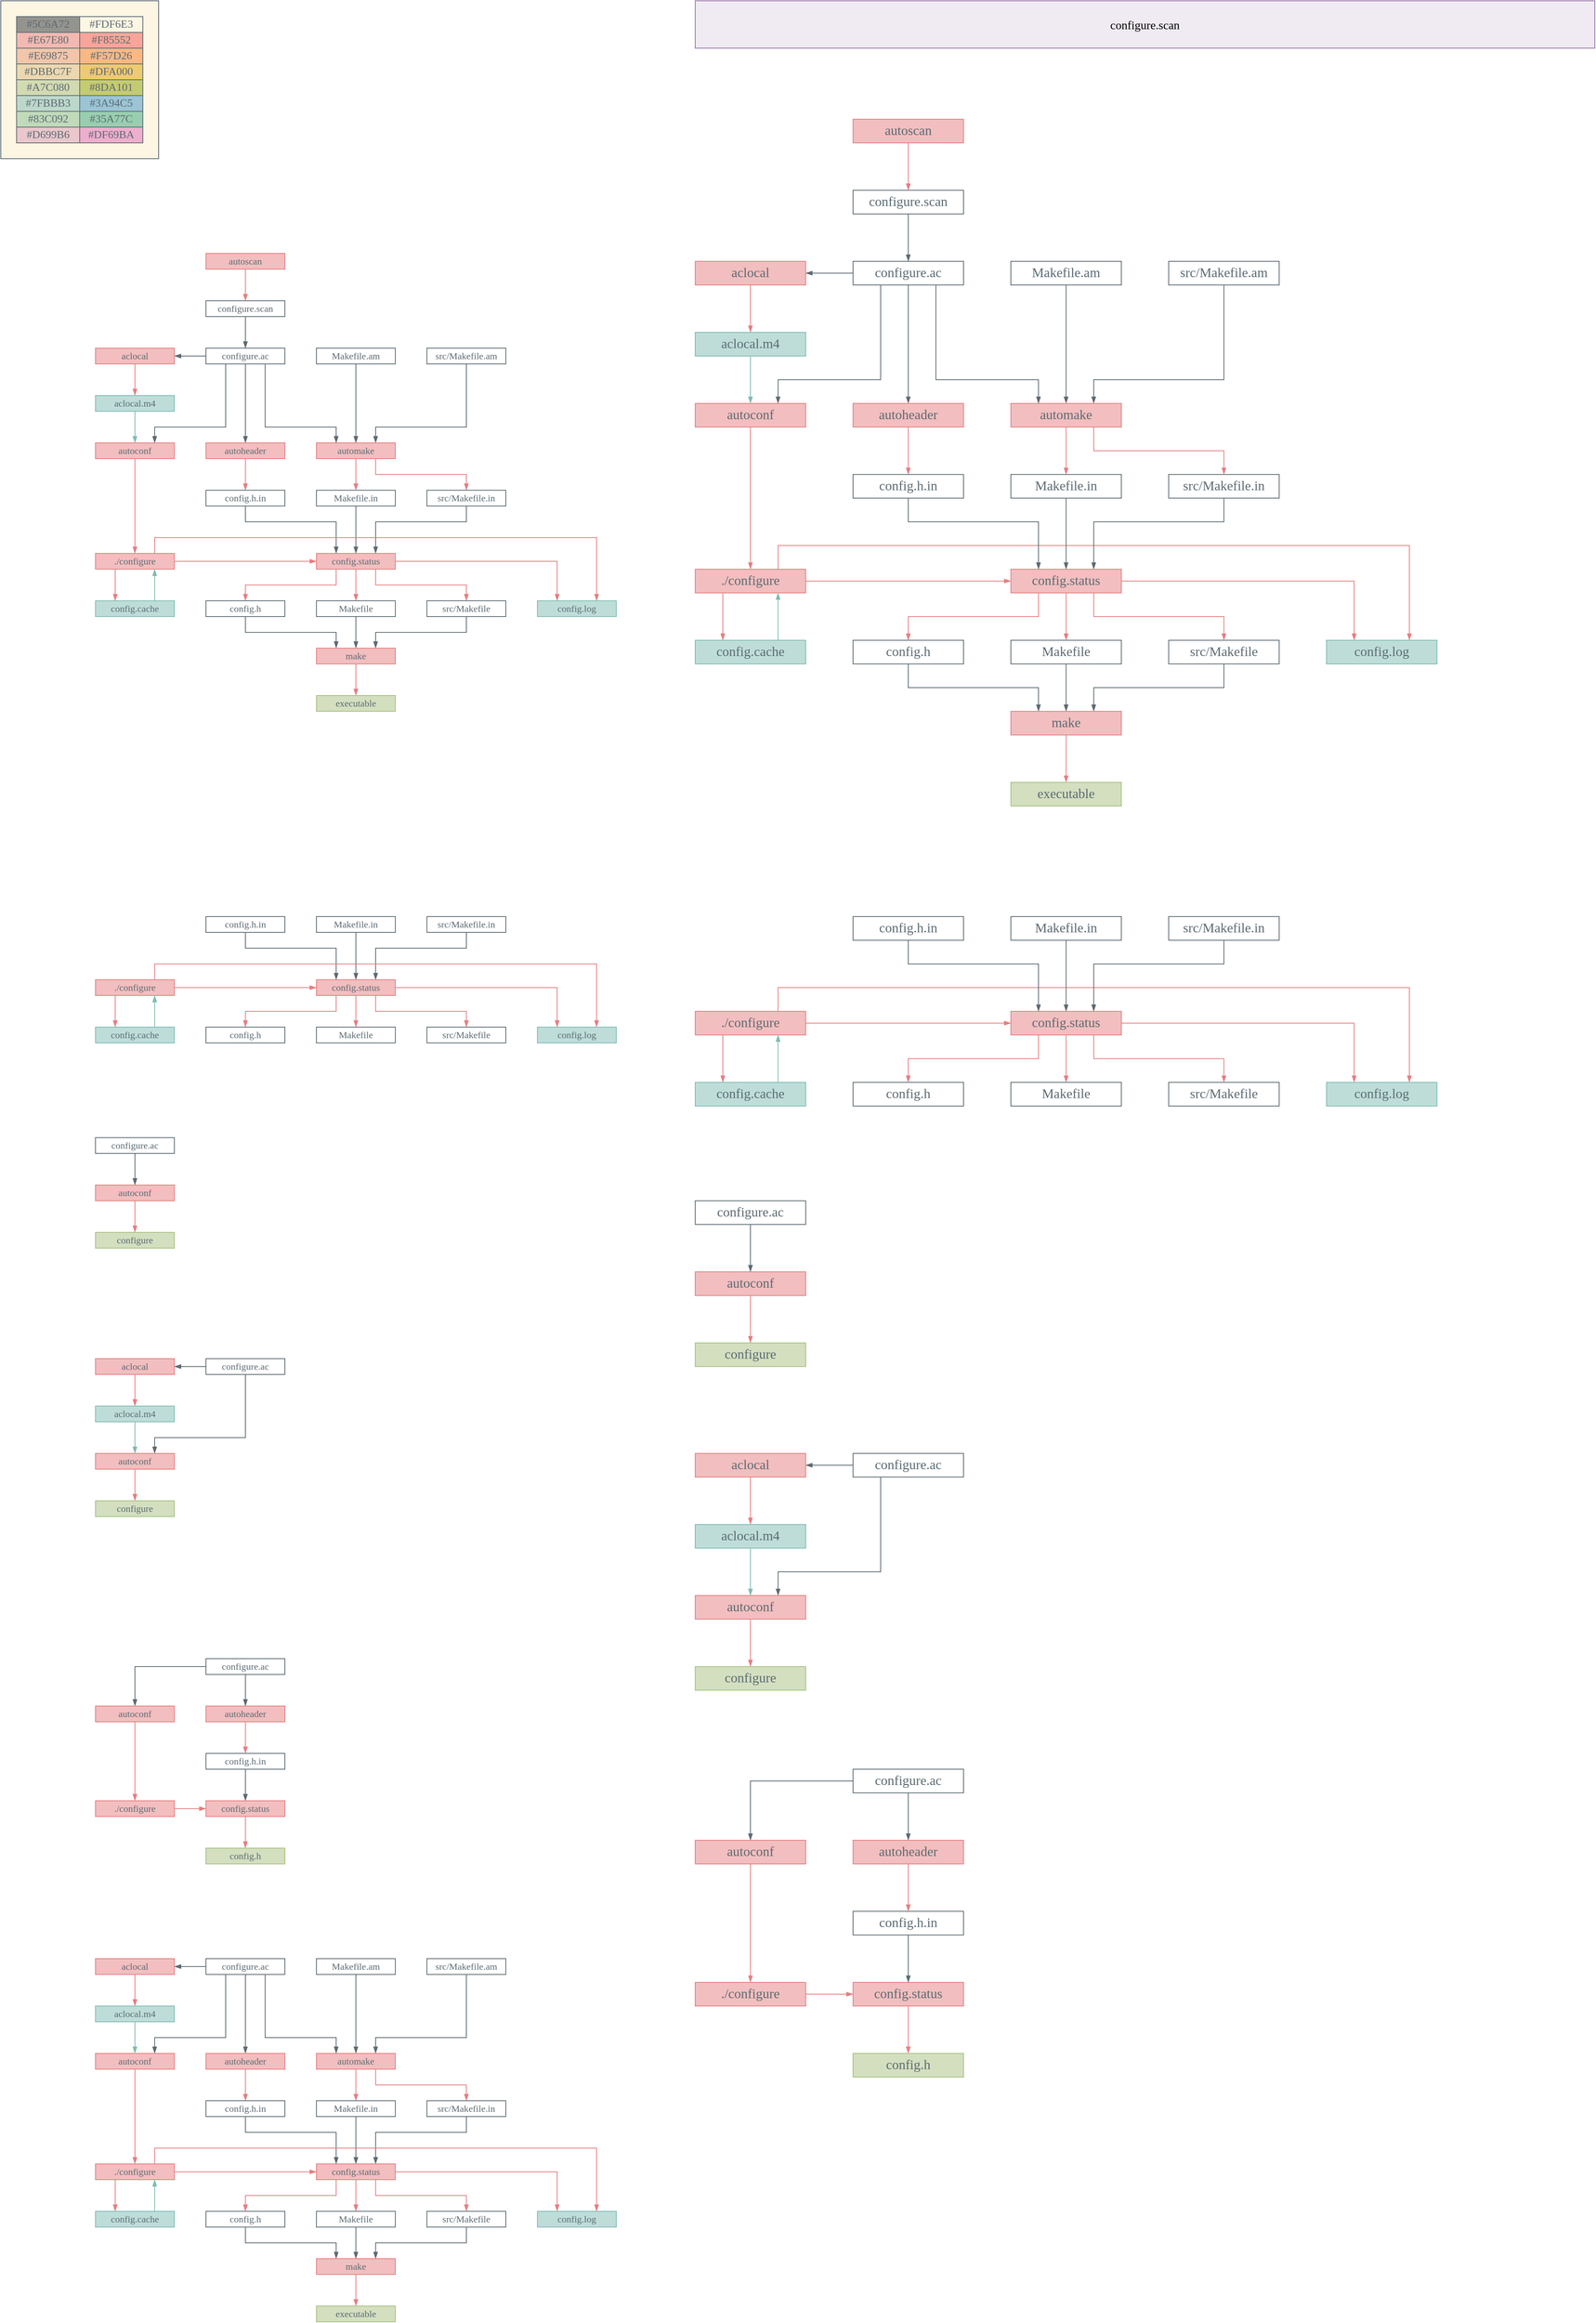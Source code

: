 <mxfile version="28.2.5">
  <diagram name="Page-1" id="5N1QG-RuHGxLHV1p5bVp">
    <mxGraphModel dx="951" dy="671" grid="1" gridSize="10" guides="1" tooltips="1" connect="1" arrows="1" fold="1" page="1" pageScale="1" pageWidth="850" pageHeight="1100" math="0" shadow="0">
      <root>
        <mxCell id="0" />
        <mxCell id="1" parent="0" />
        <mxCell id="CSXKb2e_C_K2BSgl5yH9-51" style="edgeStyle=orthogonalEdgeStyle;rounded=0;orthogonalLoop=1;jettySize=auto;html=1;exitX=0.75;exitY=0;exitDx=0;exitDy=0;entryX=0.75;entryY=0;entryDx=0;entryDy=0;strokeWidth=1;strokeColor=#E67E80;fontFamily=LXGW WenKai Mono;fontSize=17;fontColor=#5C6A72;align=center;verticalAlign=middle;endArrow=blockThin;endFill=1;" parent="1" source="CSXKb2e_C_K2BSgl5yH9-2" target="CSXKb2e_C_K2BSgl5yH9-11" edge="1">
          <mxGeometry relative="1" as="geometry">
            <Array as="points">
              <mxPoint x="985" y="690" />
              <mxPoint x="1785" y="690" />
            </Array>
          </mxGeometry>
        </mxCell>
        <mxCell id="ytIPeGB8zy7AAXnz2NpN-81" style="edgeStyle=orthogonalEdgeStyle;rounded=0;orthogonalLoop=1;jettySize=auto;html=1;entryX=0;entryY=0.5;entryDx=0;entryDy=0;strokeWidth=1;strokeColor=#E67E80;fontFamily=LXGW WenKai Mono Medium;fontSize=12;fontColor=#5C6A72;align=center;verticalAlign=middle;endArrow=blockThin;endFill=1;" parent="1" source="ytIPeGB8zy7AAXnz2NpN-84" target="ytIPeGB8zy7AAXnz2NpN-89" edge="1">
          <mxGeometry relative="1" as="geometry" />
        </mxCell>
        <mxCell id="ytIPeGB8zy7AAXnz2NpN-84" value="&lt;font&gt;./configure&lt;/font&gt;" style="rounded=0;whiteSpace=wrap;html=1;strokeWidth=1;fillColor=#E67E80;strokeColor=#E67E80;perimeterSpacing=0;glass=0;shadow=0;fillStyle=solid;gradientColor=none;fillOpacity=50;fontFamily=LXGW WenKai Mono Medium;fontSize=12;fontColor=#5C6A72;align=center;verticalAlign=middle;" parent="1" vertex="1">
          <mxGeometry x="120" y="699.97" width="100" height="20" as="geometry" />
        </mxCell>
        <mxCell id="ytIPeGB8zy7AAXnz2NpN-85" style="edgeStyle=orthogonalEdgeStyle;rounded=0;orthogonalLoop=1;jettySize=auto;html=1;exitX=1;exitY=0.5;exitDx=0;exitDy=0;entryX=0.25;entryY=0;entryDx=0;entryDy=0;strokeWidth=1;strokeColor=#E67E80;fontFamily=LXGW WenKai Mono Medium;fontSize=12;fontColor=#5C6A72;align=center;verticalAlign=middle;endArrow=blockThin;endFill=1;" parent="1" source="ytIPeGB8zy7AAXnz2NpN-89" target="ytIPeGB8zy7AAXnz2NpN-96" edge="1">
          <mxGeometry relative="1" as="geometry">
            <Array as="points">
              <mxPoint x="705" y="710" />
            </Array>
          </mxGeometry>
        </mxCell>
        <mxCell id="ytIPeGB8zy7AAXnz2NpN-86" style="edgeStyle=orthogonalEdgeStyle;rounded=0;orthogonalLoop=1;jettySize=auto;html=1;entryX=0.5;entryY=0;entryDx=0;entryDy=0;strokeWidth=1;strokeColor=#E67E80;fontFamily=LXGW WenKai Mono Medium;fontSize=12;fontColor=#5C6A72;align=center;verticalAlign=middle;endArrow=blockThin;endFill=1;" parent="1" source="ytIPeGB8zy7AAXnz2NpN-89" target="ytIPeGB8zy7AAXnz2NpN-133" edge="1">
          <mxGeometry relative="1" as="geometry">
            <mxPoint x="450" y="809.97" as="targetPoint" />
          </mxGeometry>
        </mxCell>
        <mxCell id="ytIPeGB8zy7AAXnz2NpN-87" style="edgeStyle=orthogonalEdgeStyle;rounded=0;orthogonalLoop=1;jettySize=auto;html=1;exitX=0.25;exitY=1;exitDx=0;exitDy=0;entryX=0.5;entryY=0;entryDx=0;entryDy=0;strokeWidth=1;strokeColor=#E67E80;fontFamily=LXGW WenKai Mono Medium;fontSize=12;fontColor=#5C6A72;align=center;verticalAlign=middle;endArrow=blockThin;endFill=1;" parent="1" source="ytIPeGB8zy7AAXnz2NpN-89" target="ytIPeGB8zy7AAXnz2NpN-131" edge="1">
          <mxGeometry relative="1" as="geometry">
            <Array as="points">
              <mxPoint x="425" y="740" />
              <mxPoint x="310" y="740" />
            </Array>
            <mxPoint x="290" y="809.97" as="targetPoint" />
          </mxGeometry>
        </mxCell>
        <mxCell id="ytIPeGB8zy7AAXnz2NpN-88" style="edgeStyle=orthogonalEdgeStyle;rounded=0;orthogonalLoop=1;jettySize=auto;html=1;exitX=0.75;exitY=1;exitDx=0;exitDy=0;entryX=0.5;entryY=0;entryDx=0;entryDy=0;strokeWidth=1;strokeColor=#E67E80;fontFamily=LXGW WenKai Mono Medium;fontSize=12;fontColor=#5C6A72;align=center;verticalAlign=middle;endArrow=blockThin;endFill=1;" parent="1" source="ytIPeGB8zy7AAXnz2NpN-89" target="ytIPeGB8zy7AAXnz2NpN-132" edge="1">
          <mxGeometry relative="1" as="geometry">
            <Array as="points">
              <mxPoint x="475" y="740" />
              <mxPoint x="590" y="740" />
            </Array>
            <mxPoint x="610" y="809.97" as="targetPoint" />
          </mxGeometry>
        </mxCell>
        <mxCell id="ytIPeGB8zy7AAXnz2NpN-89" value="&lt;font&gt;config.status&lt;/font&gt;" style="rounded=0;whiteSpace=wrap;html=1;strokeWidth=1;fillColor=#E67E80;strokeColor=#E67E80;fillOpacity=50;fontFamily=LXGW WenKai Mono Medium;fontSize=12;fontColor=#5C6A72;align=center;verticalAlign=middle;" parent="1" vertex="1">
          <mxGeometry x="400" y="699.97" width="100" height="20" as="geometry" />
        </mxCell>
        <mxCell id="ytIPeGB8zy7AAXnz2NpN-90" style="edgeStyle=orthogonalEdgeStyle;rounded=0;orthogonalLoop=1;jettySize=auto;html=1;entryX=0.25;entryY=0;entryDx=0;entryDy=0;strokeWidth=1;strokeColor=#5C6A72;fontFamily=LXGW WenKai Mono Medium;fontSize=12;exitX=0.5;exitY=1;exitDx=0;exitDy=0;fontColor=#5C6A72;align=center;verticalAlign=middle;endArrow=blockThin;endFill=1;" parent="1" source="ytIPeGB8zy7AAXnz2NpN-128" target="ytIPeGB8zy7AAXnz2NpN-89" edge="1">
          <mxGeometry relative="1" as="geometry">
            <Array as="points">
              <mxPoint x="310" y="660" />
              <mxPoint x="425" y="660" />
            </Array>
            <mxPoint x="290" y="760" as="sourcePoint" />
          </mxGeometry>
        </mxCell>
        <mxCell id="ytIPeGB8zy7AAXnz2NpN-92" style="edgeStyle=orthogonalEdgeStyle;rounded=0;orthogonalLoop=1;jettySize=auto;html=1;strokeWidth=1;strokeColor=#5C6A72;fontFamily=LXGW WenKai Mono Medium;fontSize=12;exitX=0.5;exitY=1;exitDx=0;exitDy=0;entryX=0.5;entryY=0;entryDx=0;entryDy=0;fontColor=#5C6A72;align=center;verticalAlign=middle;endArrow=blockThin;endFill=1;" parent="1" source="ytIPeGB8zy7AAXnz2NpN-130" target="ytIPeGB8zy7AAXnz2NpN-89" edge="1">
          <mxGeometry relative="1" as="geometry">
            <mxPoint x="450" y="880" as="targetPoint" />
            <mxPoint x="450" y="760" as="sourcePoint" />
          </mxGeometry>
        </mxCell>
        <mxCell id="ytIPeGB8zy7AAXnz2NpN-94" style="edgeStyle=orthogonalEdgeStyle;rounded=0;orthogonalLoop=1;jettySize=auto;html=1;entryX=0.75;entryY=0;entryDx=0;entryDy=0;strokeWidth=1;strokeColor=#5C6A72;fontFamily=LXGW WenKai Mono Medium;fontSize=12;exitX=0.5;exitY=1;exitDx=0;exitDy=0;fontColor=#5C6A72;align=center;verticalAlign=middle;endArrow=blockThin;endFill=1;" parent="1" source="ytIPeGB8zy7AAXnz2NpN-129" target="ytIPeGB8zy7AAXnz2NpN-89" edge="1">
          <mxGeometry relative="1" as="geometry">
            <Array as="points">
              <mxPoint x="590" y="660" />
              <mxPoint x="475" y="660" />
            </Array>
            <mxPoint x="610" y="760" as="sourcePoint" />
          </mxGeometry>
        </mxCell>
        <mxCell id="ytIPeGB8zy7AAXnz2NpN-96" value="&lt;font&gt;config.log&lt;/font&gt;" style="rounded=0;whiteSpace=wrap;html=1;strokeWidth=1;fillColor=#7FBBB3;strokeColor=#7FBBB3;fontColor=#5C6A72;fillOpacity=50;fontFamily=LXGW WenKai Mono Medium;fontSize=12;align=center;verticalAlign=middle;" parent="1" vertex="1">
          <mxGeometry x="680" y="760" width="100" height="20" as="geometry" />
        </mxCell>
        <mxCell id="ytIPeGB8zy7AAXnz2NpN-100" style="edgeStyle=orthogonalEdgeStyle;rounded=0;orthogonalLoop=1;jettySize=auto;html=1;strokeWidth=1;strokeColor=#7FBBB3;fontFamily=LXGW WenKai Mono Medium;fontSize=12;fontColor=#5C6A72;align=center;verticalAlign=middle;endArrow=blockThin;endFill=1;entryX=0.75;entryY=1;entryDx=0;entryDy=0;exitX=0.75;exitY=0;exitDx=0;exitDy=0;" parent="1" source="ytIPeGB8zy7AAXnz2NpN-101" target="ytIPeGB8zy7AAXnz2NpN-84" edge="1">
          <mxGeometry relative="1" as="geometry">
            <Array as="points">
              <mxPoint x="195" y="740" />
              <mxPoint x="195" y="740" />
            </Array>
            <mxPoint x="269.97" y="790" as="sourcePoint" />
            <mxPoint x="259.97" y="890" as="targetPoint" />
          </mxGeometry>
        </mxCell>
        <mxCell id="ytIPeGB8zy7AAXnz2NpN-101" value="&lt;font&gt;config.cache&lt;/font&gt;" style="rounded=0;whiteSpace=wrap;html=1;strokeWidth=1;fillColor=#7FBBB3;strokeColor=#7FBBB3;fontColor=#5C6A72;fillOpacity=50;fontFamily=LXGW WenKai Mono Medium;fontSize=12;align=center;verticalAlign=middle;" parent="1" vertex="1">
          <mxGeometry x="120" y="760" width="100" height="20" as="geometry" />
        </mxCell>
        <mxCell id="ytIPeGB8zy7AAXnz2NpN-102" style="edgeStyle=orthogonalEdgeStyle;rounded=0;orthogonalLoop=1;jettySize=auto;html=1;entryX=1;entryY=0.5;entryDx=0;entryDy=0;strokeWidth=1;strokeColor=#5C6A72;fontFamily=LXGW WenKai Mono Medium;fontSize=12;fontColor=#5C6A72;align=center;verticalAlign=middle;endArrow=blockThin;endFill=1;exitX=0;exitY=0.5;exitDx=0;exitDy=0;" parent="1" source="ytIPeGB8zy7AAXnz2NpN-104" target="ytIPeGB8zy7AAXnz2NpN-111" edge="1">
          <mxGeometry relative="1" as="geometry" />
        </mxCell>
        <mxCell id="ytIPeGB8zy7AAXnz2NpN-103" style="edgeStyle=orthogonalEdgeStyle;rounded=0;orthogonalLoop=1;jettySize=auto;html=1;entryX=0.5;entryY=0;entryDx=0;entryDy=0;strokeWidth=1;strokeColor=#5C6A72;fontFamily=LXGW WenKai Mono Medium;fontSize=12;fontColor=#5C6A72;align=center;verticalAlign=middle;endArrow=blockThin;endFill=1;" parent="1" source="ytIPeGB8zy7AAXnz2NpN-104" target="ytIPeGB8zy7AAXnz2NpN-115" edge="1">
          <mxGeometry relative="1" as="geometry" />
        </mxCell>
        <mxCell id="ytIPeGB8zy7AAXnz2NpN-104" value="&lt;font&gt;configure.ac&lt;/font&gt;" style="rounded=0;whiteSpace=wrap;html=1;strokeWidth=1;fillColor=none;strokeColor=#5C6A72;fontColor=#5C6A72;fillOpacity=50;fontFamily=LXGW WenKai Mono Medium;fontSize=12;align=center;verticalAlign=middle;" parent="1" vertex="1">
          <mxGeometry x="260" y="440" width="100" height="20" as="geometry" />
        </mxCell>
        <mxCell id="ytIPeGB8zy7AAXnz2NpN-105" style="edgeStyle=orthogonalEdgeStyle;rounded=0;orthogonalLoop=1;jettySize=auto;html=1;entryX=0.5;entryY=0;entryDx=0;entryDy=0;strokeWidth=1;strokeColor=#5C6A72;fontFamily=LXGW WenKai Mono Medium;fontSize=12;fontColor=#5C6A72;align=center;verticalAlign=middle;endArrow=blockThin;endFill=1;" parent="1" source="ytIPeGB8zy7AAXnz2NpN-106" target="ytIPeGB8zy7AAXnz2NpN-123" edge="1">
          <mxGeometry relative="1" as="geometry" />
        </mxCell>
        <mxCell id="ytIPeGB8zy7AAXnz2NpN-106" value="&lt;font&gt;Makefile.am&lt;/font&gt;" style="rounded=0;whiteSpace=wrap;html=1;strokeWidth=1;fillColor=none;strokeColor=#5C6A72;fontColor=#5C6A72;fillOpacity=50;fontFamily=LXGW WenKai Mono Medium;fontSize=12;align=center;verticalAlign=middle;" parent="1" vertex="1">
          <mxGeometry x="400" y="440" width="100" height="20" as="geometry" />
        </mxCell>
        <mxCell id="ytIPeGB8zy7AAXnz2NpN-107" style="edgeStyle=orthogonalEdgeStyle;rounded=0;orthogonalLoop=1;jettySize=auto;html=1;entryX=0.75;entryY=0;entryDx=0;entryDy=0;strokeWidth=1;strokeColor=#5C6A72;fontFamily=LXGW WenKai Mono Medium;fontSize=12;fontColor=#5C6A72;align=center;verticalAlign=middle;endArrow=blockThin;endFill=1;" parent="1" source="ytIPeGB8zy7AAXnz2NpN-108" target="ytIPeGB8zy7AAXnz2NpN-123" edge="1">
          <mxGeometry relative="1" as="geometry">
            <Array as="points">
              <mxPoint x="590" y="540" />
              <mxPoint x="475" y="540" />
            </Array>
          </mxGeometry>
        </mxCell>
        <mxCell id="ytIPeGB8zy7AAXnz2NpN-108" value="&lt;font&gt;src/Makefile.am&lt;/font&gt;" style="rounded=0;whiteSpace=wrap;html=1;strokeWidth=1;fillColor=none;strokeColor=#5C6A72;fontColor=#5C6A72;fillOpacity=50;fontFamily=LXGW WenKai Mono Medium;fontSize=12;align=center;verticalAlign=middle;" parent="1" vertex="1">
          <mxGeometry x="540" y="440" width="100" height="20" as="geometry" />
        </mxCell>
        <mxCell id="ytIPeGB8zy7AAXnz2NpN-110" style="edgeStyle=orthogonalEdgeStyle;rounded=0;orthogonalLoop=1;jettySize=auto;html=1;entryX=0.5;entryY=0;entryDx=0;entryDy=0;strokeWidth=1;strokeColor=#E67E80;fontFamily=LXGW WenKai Mono Medium;fontSize=12;fontColor=#5C6A72;align=center;verticalAlign=middle;endArrow=blockThin;endFill=1;" parent="1" source="ytIPeGB8zy7AAXnz2NpN-111" target="ytIPeGB8zy7AAXnz2NpN-117" edge="1">
          <mxGeometry relative="1" as="geometry" />
        </mxCell>
        <mxCell id="ytIPeGB8zy7AAXnz2NpN-111" value="&lt;font&gt;aclocal&lt;/font&gt;" style="rounded=0;whiteSpace=wrap;html=1;strokeWidth=1;fillColor=#E67E80;strokeColor=#E67E80;perimeterSpacing=0;glass=0;shadow=0;fillStyle=solid;gradientColor=none;fillOpacity=50;fontFamily=LXGW WenKai Mono Medium;fontSize=12;fontColor=#5C6A72;align=center;verticalAlign=middle;" parent="1" vertex="1">
          <mxGeometry x="120" y="440" width="100" height="20" as="geometry" />
        </mxCell>
        <mxCell id="ytIPeGB8zy7AAXnz2NpN-113" value="&lt;font&gt;autoconf&lt;/font&gt;" style="rounded=0;whiteSpace=wrap;html=1;strokeWidth=1;fillColor=#E67E80;strokeColor=#E67E80;perimeterSpacing=0;glass=0;shadow=0;fillStyle=solid;gradientColor=none;fillOpacity=50;fontFamily=LXGW WenKai Mono Medium;fontSize=12;fontColor=#5C6A72;align=center;verticalAlign=middle;" parent="1" vertex="1">
          <mxGeometry x="120" y="560" width="100" height="20" as="geometry" />
        </mxCell>
        <mxCell id="ytIPeGB8zy7AAXnz2NpN-114" style="edgeStyle=orthogonalEdgeStyle;rounded=0;orthogonalLoop=1;jettySize=auto;html=1;entryX=0.5;entryY=0;entryDx=0;entryDy=0;strokeWidth=1;strokeColor=#E67E80;fontFamily=LXGW WenKai Mono Medium;fontSize=12;fontColor=#5C6A72;align=center;verticalAlign=middle;endArrow=blockThin;endFill=1;" parent="1" source="ytIPeGB8zy7AAXnz2NpN-115" target="ytIPeGB8zy7AAXnz2NpN-128" edge="1">
          <mxGeometry relative="1" as="geometry">
            <mxPoint x="310" y="720" as="targetPoint" />
          </mxGeometry>
        </mxCell>
        <mxCell id="ytIPeGB8zy7AAXnz2NpN-115" value="&lt;font&gt;autoheader&lt;/font&gt;" style="rounded=0;whiteSpace=wrap;html=1;strokeWidth=1;fillColor=#E67E80;strokeColor=#E67E80;perimeterSpacing=0;glass=0;shadow=0;fillStyle=solid;gradientColor=none;fillOpacity=50;fontFamily=LXGW WenKai Mono Medium;fontSize=12;fontColor=#5C6A72;align=center;verticalAlign=middle;" parent="1" vertex="1">
          <mxGeometry x="260" y="560" width="100" height="20" as="geometry" />
        </mxCell>
        <mxCell id="ytIPeGB8zy7AAXnz2NpN-117" value="&lt;font&gt;aclocal.m4&lt;/font&gt;" style="rounded=0;whiteSpace=wrap;html=1;strokeWidth=1;fillColor=#7FBBB3;strokeColor=#7FBBB3;fontColor=#5C6A72;fillOpacity=50;fontFamily=LXGW WenKai Mono Medium;fontSize=12;align=center;verticalAlign=middle;" parent="1" vertex="1">
          <mxGeometry x="120" y="500" width="100" height="20" as="geometry" />
        </mxCell>
        <mxCell id="ytIPeGB8zy7AAXnz2NpN-121" style="edgeStyle=orthogonalEdgeStyle;rounded=0;orthogonalLoop=1;jettySize=auto;html=1;entryX=0.5;entryY=0;entryDx=0;entryDy=0;strokeWidth=1;strokeColor=#E67E80;fontFamily=LXGW WenKai Mono Medium;fontSize=12;fontColor=#5C6A72;align=center;verticalAlign=middle;endArrow=blockThin;endFill=1;" parent="1" source="ytIPeGB8zy7AAXnz2NpN-123" target="ytIPeGB8zy7AAXnz2NpN-130" edge="1">
          <mxGeometry relative="1" as="geometry">
            <mxPoint x="450" y="720" as="targetPoint" />
          </mxGeometry>
        </mxCell>
        <mxCell id="ytIPeGB8zy7AAXnz2NpN-122" style="edgeStyle=orthogonalEdgeStyle;rounded=0;orthogonalLoop=1;jettySize=auto;html=1;entryX=0.5;entryY=0;entryDx=0;entryDy=0;strokeWidth=1;strokeColor=#E67E80;exitX=0.75;exitY=1;exitDx=0;exitDy=0;fontFamily=LXGW WenKai Mono Medium;fontSize=12;fontColor=#5C6A72;align=center;verticalAlign=middle;endArrow=blockThin;endFill=1;" parent="1" source="ytIPeGB8zy7AAXnz2NpN-123" target="ytIPeGB8zy7AAXnz2NpN-129" edge="1">
          <mxGeometry relative="1" as="geometry">
            <Array as="points">
              <mxPoint x="475" y="600" />
              <mxPoint x="590" y="600" />
            </Array>
            <mxPoint x="610" y="720" as="targetPoint" />
          </mxGeometry>
        </mxCell>
        <mxCell id="ytIPeGB8zy7AAXnz2NpN-123" value="&lt;font&gt;automake&lt;/font&gt;" style="rounded=0;whiteSpace=wrap;html=1;strokeWidth=1;fillColor=#E67E80;strokeColor=#E67E80;perimeterSpacing=0;glass=0;shadow=0;fillStyle=solid;gradientColor=none;fillOpacity=50;fontFamily=LXGW WenKai Mono Medium;fontSize=12;fontColor=#5C6A72;align=center;verticalAlign=middle;" parent="1" vertex="1">
          <mxGeometry x="400" y="560" width="100" height="20" as="geometry" />
        </mxCell>
        <mxCell id="ytIPeGB8zy7AAXnz2NpN-126" value="" style="endArrow=blockThin;html=1;rounded=0;entryX=0.75;entryY=0;entryDx=0;entryDy=0;strokeWidth=1;strokeColor=#5C6A72;exitX=0.25;exitY=1;exitDx=0;exitDy=0;fontFamily=LXGW WenKai Mono Medium;fontSize=12;fontColor=#5C6A72;align=center;verticalAlign=middle;endFill=1;" parent="1" source="ytIPeGB8zy7AAXnz2NpN-104" target="ytIPeGB8zy7AAXnz2NpN-113" edge="1">
          <mxGeometry width="50" height="50" relative="1" as="geometry">
            <mxPoint x="290" y="600" as="sourcePoint" />
            <mxPoint x="130" y="730" as="targetPoint" />
            <Array as="points">
              <mxPoint x="285" y="540" />
              <mxPoint x="195" y="540" />
            </Array>
          </mxGeometry>
        </mxCell>
        <mxCell id="ytIPeGB8zy7AAXnz2NpN-127" value="" style="endArrow=blockThin;html=1;rounded=0;entryX=0.25;entryY=0;entryDx=0;entryDy=0;strokeWidth=1;strokeColor=#5C6A72;exitX=0.75;exitY=1;exitDx=0;exitDy=0;fontFamily=LXGW WenKai Mono Medium;fontSize=12;fontColor=#5C6A72;align=center;verticalAlign=middle;endFill=1;" parent="1" source="ytIPeGB8zy7AAXnz2NpN-104" target="ytIPeGB8zy7AAXnz2NpN-123" edge="1">
          <mxGeometry width="50" height="50" relative="1" as="geometry">
            <mxPoint x="290" y="600" as="sourcePoint" />
            <mxPoint x="540" y="620" as="targetPoint" />
            <Array as="points">
              <mxPoint x="335" y="540" />
              <mxPoint x="425" y="540" />
            </Array>
          </mxGeometry>
        </mxCell>
        <mxCell id="ytIPeGB8zy7AAXnz2NpN-128" value="&lt;font&gt;config.h.in&lt;/font&gt;" style="rounded=0;whiteSpace=wrap;html=1;strokeWidth=1;fillColor=none;strokeColor=#5C6A72;fontColor=#5C6A72;fillOpacity=50;fontFamily=LXGW WenKai Mono Medium;fontSize=12;align=center;verticalAlign=middle;" parent="1" vertex="1">
          <mxGeometry x="260" y="620" width="100" height="20" as="geometry" />
        </mxCell>
        <mxCell id="ytIPeGB8zy7AAXnz2NpN-129" value="&lt;font style=&quot;line-height: 100%;&quot;&gt;src/Makefile.in&lt;/font&gt;" style="rounded=0;whiteSpace=wrap;html=1;strokeWidth=1;fillColor=none;strokeColor=#5C6A72;fontColor=#5C6A72;fillOpacity=50;fontFamily=LXGW WenKai Mono Medium;fontSize=12;align=center;verticalAlign=middle;" parent="1" vertex="1">
          <mxGeometry x="540" y="620" width="100" height="20" as="geometry" />
        </mxCell>
        <mxCell id="ytIPeGB8zy7AAXnz2NpN-130" value="&lt;font&gt;Makefile.in&lt;/font&gt;" style="rounded=0;whiteSpace=wrap;html=1;strokeWidth=1;fillColor=none;strokeColor=#5C6A72;fontColor=#5C6A72;fillOpacity=50;fontFamily=LXGW WenKai Mono Medium;fontSize=12;align=center;verticalAlign=middle;" parent="1" vertex="1">
          <mxGeometry x="400" y="620" width="100" height="20" as="geometry" />
        </mxCell>
        <mxCell id="hnxFMZsX1aQDn-uRQMKV-82" style="edgeStyle=orthogonalEdgeStyle;rounded=0;orthogonalLoop=1;jettySize=auto;html=1;entryX=0.25;entryY=0;entryDx=0;entryDy=0;strokeWidth=1;strokeColor=#5C6A72;fontFamily=LXGW WenKai Mono Medium;fontSize=12;exitX=0.5;exitY=1;exitDx=0;exitDy=0;fontColor=#5C6A72;align=center;verticalAlign=middle;endArrow=blockThin;endFill=1;" parent="1" source="ytIPeGB8zy7AAXnz2NpN-131" target="hnxFMZsX1aQDn-uRQMKV-80" edge="1">
          <mxGeometry relative="1" as="geometry">
            <Array as="points">
              <mxPoint x="310" y="800" />
              <mxPoint x="425" y="800" />
            </Array>
            <mxPoint x="300" y="764.97" as="sourcePoint" />
            <mxPoint x="434.97" y="894.97" as="targetPoint" />
          </mxGeometry>
        </mxCell>
        <mxCell id="ytIPeGB8zy7AAXnz2NpN-131" value="&lt;font&gt;config.h&lt;/font&gt;" style="rounded=0;whiteSpace=wrap;html=1;strokeWidth=1;fillColor=none;strokeColor=#5C6A72;fontColor=#5C6A72;fillOpacity=50;fontFamily=LXGW WenKai Mono Medium;fontSize=12;align=center;verticalAlign=middle;" parent="1" vertex="1">
          <mxGeometry x="260" y="760" width="100" height="20" as="geometry" />
        </mxCell>
        <mxCell id="hnxFMZsX1aQDn-uRQMKV-83" style="edgeStyle=orthogonalEdgeStyle;rounded=0;orthogonalLoop=1;jettySize=auto;html=1;entryX=0.75;entryY=0;entryDx=0;entryDy=0;strokeWidth=1;strokeColor=#5C6A72;fontFamily=LXGW WenKai Mono Medium;fontSize=12;fontColor=#5C6A72;align=center;verticalAlign=middle;endArrow=blockThin;endFill=1;" parent="1" source="ytIPeGB8zy7AAXnz2NpN-132" target="hnxFMZsX1aQDn-uRQMKV-80" edge="1">
          <mxGeometry relative="1" as="geometry">
            <Array as="points">
              <mxPoint x="590" y="800" />
              <mxPoint x="475" y="800" />
            </Array>
          </mxGeometry>
        </mxCell>
        <mxCell id="ytIPeGB8zy7AAXnz2NpN-132" value="&lt;font&gt;src/Makefile&lt;/font&gt;" style="rounded=0;whiteSpace=wrap;html=1;strokeWidth=1;fillColor=none;strokeColor=#5C6A72;fontColor=#5C6A72;fillOpacity=50;fontFamily=LXGW WenKai Mono Medium;fontSize=12;align=center;verticalAlign=middle;" parent="1" vertex="1">
          <mxGeometry x="540" y="760" width="100" height="20" as="geometry" />
        </mxCell>
        <mxCell id="hnxFMZsX1aQDn-uRQMKV-81" style="edgeStyle=orthogonalEdgeStyle;rounded=0;orthogonalLoop=1;jettySize=auto;html=1;entryX=0.5;entryY=0;entryDx=0;entryDy=0;strokeWidth=1;strokeColor=#5C6A72;fontFamily=LXGW WenKai Mono Medium;fontSize=12;fontColor=#5C6A72;align=center;verticalAlign=middle;endArrow=blockThin;endFill=1;" parent="1" source="ytIPeGB8zy7AAXnz2NpN-133" target="hnxFMZsX1aQDn-uRQMKV-80" edge="1">
          <mxGeometry relative="1" as="geometry" />
        </mxCell>
        <mxCell id="ytIPeGB8zy7AAXnz2NpN-133" value="&lt;font&gt;Makefile&lt;/font&gt;" style="rounded=0;whiteSpace=wrap;html=1;strokeWidth=1;fillColor=none;strokeColor=#5C6A72;fontColor=#5C6A72;fillOpacity=50;fontFamily=LXGW WenKai Mono Medium;fontSize=12;align=center;verticalAlign=middle;" parent="1" vertex="1">
          <mxGeometry x="400" y="760" width="100" height="20" as="geometry" />
        </mxCell>
        <mxCell id="ytIPeGB8zy7AAXnz2NpN-155" style="edgeStyle=orthogonalEdgeStyle;rounded=0;orthogonalLoop=1;jettySize=auto;html=1;exitX=0.25;exitY=1;exitDx=0;exitDy=0;strokeWidth=1;strokeColor=#E67E80;fontFamily=LXGW WenKai Mono Medium;fontSize=12;fontColor=#5C6A72;align=center;verticalAlign=middle;endArrow=blockThin;endFill=1;entryX=0.25;entryY=0;entryDx=0;entryDy=0;" parent="1" source="ytIPeGB8zy7AAXnz2NpN-84" target="ytIPeGB8zy7AAXnz2NpN-101" edge="1">
          <mxGeometry relative="1" as="geometry">
            <Array as="points" />
            <mxPoint x="105" y="709.94" as="sourcePoint" />
            <mxPoint x="100" y="810" as="targetPoint" />
          </mxGeometry>
        </mxCell>
        <mxCell id="ytIPeGB8zy7AAXnz2NpN-156" style="edgeStyle=orthogonalEdgeStyle;rounded=0;orthogonalLoop=1;jettySize=auto;html=1;entryX=0.5;entryY=0;entryDx=0;entryDy=0;strokeWidth=1;strokeColor=#E67E80;exitX=0.5;exitY=1;exitDx=0;exitDy=0;fontFamily=LXGW WenKai Mono Medium;fontSize=12;fontColor=#5C6A72;align=center;verticalAlign=middle;endArrow=blockThin;endFill=1;" parent="1" source="ytIPeGB8zy7AAXnz2NpN-113" target="ytIPeGB8zy7AAXnz2NpN-84" edge="1">
          <mxGeometry relative="1" as="geometry">
            <mxPoint x="340" y="690" as="sourcePoint" />
            <mxPoint x="340" y="730" as="targetPoint" />
            <Array as="points">
              <mxPoint x="170" y="650" />
              <mxPoint x="170" y="650" />
            </Array>
          </mxGeometry>
        </mxCell>
        <mxCell id="hnxFMZsX1aQDn-uRQMKV-78" style="edgeStyle=orthogonalEdgeStyle;rounded=0;orthogonalLoop=1;jettySize=auto;html=1;entryX=0.5;entryY=0;entryDx=0;entryDy=0;strokeColor=#E67E80;strokeWidth=1;fontFamily=LXGW WenKai Mono Medium;fontSize=12;fontColor=#5C6A72;align=center;verticalAlign=middle;endArrow=blockThin;endFill=1;" parent="1" source="hnxFMZsX1aQDn-uRQMKV-75" target="hnxFMZsX1aQDn-uRQMKV-76" edge="1">
          <mxGeometry relative="1" as="geometry" />
        </mxCell>
        <mxCell id="hnxFMZsX1aQDn-uRQMKV-75" value="&lt;font&gt;autoscan&lt;/font&gt;" style="rounded=0;whiteSpace=wrap;html=1;strokeWidth=1;fillColor=#E67E80;strokeColor=#E67E80;perimeterSpacing=0;glass=0;shadow=0;fillStyle=solid;gradientColor=none;fillOpacity=50;fontFamily=LXGW WenKai Mono Medium;fontSize=12;fontColor=#5C6A72;align=center;verticalAlign=middle;" parent="1" vertex="1">
          <mxGeometry x="260" y="320" width="100" height="20" as="geometry" />
        </mxCell>
        <mxCell id="hnxFMZsX1aQDn-uRQMKV-79" style="edgeStyle=orthogonalEdgeStyle;rounded=0;orthogonalLoop=1;jettySize=auto;html=1;entryX=0.5;entryY=0;entryDx=0;entryDy=0;strokeColor=#5C6A72;strokeWidth=1;fontFamily=LXGW WenKai Mono Medium;fontSize=12;fontColor=#5C6A72;align=center;verticalAlign=middle;endArrow=blockThin;endFill=1;exitX=0.5;exitY=1;exitDx=0;exitDy=0;" parent="1" source="hnxFMZsX1aQDn-uRQMKV-76" target="ytIPeGB8zy7AAXnz2NpN-104" edge="1">
          <mxGeometry relative="1" as="geometry">
            <Array as="points" />
          </mxGeometry>
        </mxCell>
        <mxCell id="hnxFMZsX1aQDn-uRQMKV-76" value="&lt;font&gt;configure.scan&lt;/font&gt;" style="rounded=0;whiteSpace=wrap;html=1;strokeWidth=1;fillColor=none;strokeColor=#5C6A72;fontColor=#5C6A72;fillOpacity=50;fontFamily=LXGW WenKai Mono Medium;fontSize=12;align=center;verticalAlign=middle;" parent="1" vertex="1">
          <mxGeometry x="260" y="380" width="100" height="20" as="geometry" />
        </mxCell>
        <mxCell id="hnxFMZsX1aQDn-uRQMKV-85" style="edgeStyle=orthogonalEdgeStyle;rounded=0;orthogonalLoop=1;jettySize=auto;html=1;entryX=0.5;entryY=0;entryDx=0;entryDy=0;strokeWidth=1;strokeColor=#E67E80;fontFamily=LXGW WenKai Mono Medium;fontSize=12;fontColor=#5C6A72;align=center;verticalAlign=middle;endArrow=blockThin;endFill=1;" parent="1" source="hnxFMZsX1aQDn-uRQMKV-80" target="hnxFMZsX1aQDn-uRQMKV-84" edge="1">
          <mxGeometry relative="1" as="geometry" />
        </mxCell>
        <mxCell id="hnxFMZsX1aQDn-uRQMKV-80" value="&lt;font style=&quot;line-height: 100%;&quot;&gt;make&lt;/font&gt;" style="rounded=0;whiteSpace=wrap;html=1;strokeWidth=1;fillColor=#E67E80;strokeColor=#E67E80;perimeterSpacing=0;glass=0;shadow=0;fillStyle=solid;gradientColor=none;fillOpacity=50;fontFamily=LXGW WenKai Mono Medium;fontSize=12;fontColor=#5C6A72;align=center;verticalAlign=middle;" parent="1" vertex="1">
          <mxGeometry x="400" y="820" width="100" height="20" as="geometry" />
        </mxCell>
        <mxCell id="hnxFMZsX1aQDn-uRQMKV-84" value="&lt;font&gt;&lt;span style=&quot;line-height: 100%;&quot;&gt;executable&lt;/span&gt;&lt;/font&gt;" style="rounded=0;whiteSpace=wrap;html=1;strokeWidth=1;fillColor=#A7C080;strokeColor=#A7C080;fontColor=#5C6A72;fillOpacity=50;fontFamily=LXGW WenKai Mono Medium;fontSize=12;align=center;verticalAlign=middle;" parent="1" vertex="1">
          <mxGeometry x="400" y="880" width="100" height="20" as="geometry" />
        </mxCell>
        <mxCell id="YWZh4g9MahYR2gCQEbai-2" value="" style="rounded=0;whiteSpace=wrap;html=1;strokeWidth=1;fillColor=#FDF6E3;strokeColor=#5C6A72;fontColor=light-dark(#2e3440, #c1c1c1);fillOpacity=100;fontFamily=LXGW WenKai Mono Medium;fillStyle=solid;fontStyle=0;fontSize=14;" parent="1" vertex="1">
          <mxGeometry width="200" height="200" as="geometry" />
        </mxCell>
        <mxCell id="YWZh4g9MahYR2gCQEbai-3" value="&lt;font style=&quot;color: rgb(92, 106, 114);&quot;&gt;#E67E80&lt;/font&gt;" style="rounded=0;whiteSpace=wrap;html=1;strokeWidth=1;fillColor=#E67E80;strokeColor=#5C6A72;fontColor=light-dark(#2e3440, #c1c1c1);fillOpacity=50;fontFamily=LXGW WenKai Mono Medium;fillStyle=solid;fontStyle=0;fontSize=14;" parent="1" vertex="1">
          <mxGeometry x="20" y="40" width="80" height="20" as="geometry" />
        </mxCell>
        <mxCell id="YWZh4g9MahYR2gCQEbai-4" value="&lt;font style=&quot;color: rgb(92, 106, 114);&quot;&gt;#E69875&lt;/font&gt;" style="rounded=0;whiteSpace=wrap;html=1;strokeWidth=1;fillColor=#E69875;strokeColor=#5C6A72;fontColor=light-dark(#2e3440, #c1c1c1);fillOpacity=50;fontFamily=LXGW WenKai Mono Medium;fillStyle=solid;fontStyle=0;fontSize=14;" parent="1" vertex="1">
          <mxGeometry x="20" y="60" width="80" height="20" as="geometry" />
        </mxCell>
        <mxCell id="YWZh4g9MahYR2gCQEbai-5" value="&lt;font style=&quot;color: rgb(92, 106, 114);&quot;&gt;#DBBC7F&lt;/font&gt;" style="rounded=0;whiteSpace=wrap;html=1;strokeWidth=1;fillColor=#DBBC7F;strokeColor=#5C6A72;fontColor=light-dark(#2e3440, #c1c1c1);fillOpacity=50;fontFamily=LXGW WenKai Mono Medium;fillStyle=solid;fontStyle=0;fontSize=14;" parent="1" vertex="1">
          <mxGeometry x="20" y="80" width="80" height="20" as="geometry" />
        </mxCell>
        <mxCell id="YWZh4g9MahYR2gCQEbai-6" value="&lt;font style=&quot;color: rgb(92, 106, 114);&quot;&gt;#A7C080&lt;/font&gt;" style="rounded=0;whiteSpace=wrap;html=1;strokeWidth=1;fillColor=#A7C080;strokeColor=#5C6A72;fontColor=light-dark(#2e3440, #c1c1c1);fillOpacity=50;fontFamily=LXGW WenKai Mono Medium;fillStyle=solid;fontStyle=0;fontSize=14;" parent="1" vertex="1">
          <mxGeometry x="20" y="100" width="80" height="20" as="geometry" />
        </mxCell>
        <mxCell id="YWZh4g9MahYR2gCQEbai-7" value="&lt;font style=&quot;color: rgb(92, 106, 114);&quot;&gt;#7FBBB3&lt;/font&gt;" style="rounded=0;whiteSpace=wrap;html=1;strokeWidth=1;fillColor=#7FBBB3;strokeColor=#5C6A72;fontColor=light-dark(#2e3440, #c1c1c1);fillOpacity=50;fontFamily=LXGW WenKai Mono Medium;fillStyle=solid;fontStyle=0;fontSize=14;" parent="1" vertex="1">
          <mxGeometry x="20" y="120" width="80" height="20" as="geometry" />
        </mxCell>
        <mxCell id="YWZh4g9MahYR2gCQEbai-8" value="&lt;font style=&quot;color: rgb(92, 106, 114);&quot;&gt;#83C092&lt;/font&gt;" style="rounded=0;whiteSpace=wrap;html=1;strokeWidth=1;fillColor=#83C092;strokeColor=#5C6A72;fontColor=light-dark(#2e3440, #c1c1c1);fillOpacity=50;fontFamily=LXGW WenKai Mono Medium;fillStyle=solid;fontStyle=0;fontSize=14;" parent="1" vertex="1">
          <mxGeometry x="20" y="140" width="80" height="20" as="geometry" />
        </mxCell>
        <mxCell id="YWZh4g9MahYR2gCQEbai-9" value="&lt;font style=&quot;color: rgb(92, 106, 114);&quot;&gt;#D699B6&lt;/font&gt;" style="rounded=0;whiteSpace=wrap;html=1;strokeWidth=1;fillColor=#D699B6;strokeColor=#5C6A72;fontColor=light-dark(#2e3440, #c1c1c1);fillOpacity=50;fontFamily=LXGW WenKai Mono Medium;fillStyle=solid;fontStyle=0;fontSize=14;" parent="1" vertex="1">
          <mxGeometry x="20" y="160" width="80" height="20" as="geometry" />
        </mxCell>
        <mxCell id="YWZh4g9MahYR2gCQEbai-10" value="&lt;font style=&quot;color: rgb(92, 106, 114);&quot;&gt;#F85552&lt;/font&gt;" style="rounded=0;whiteSpace=wrap;html=1;strokeWidth=1;fillColor=#F85552;strokeColor=#5C6A72;fontColor=light-dark(#2e3440, #c1c1c1);fillOpacity=50;fontFamily=LXGW WenKai Mono Medium;fillStyle=solid;fontStyle=0;fontSize=14;" parent="1" vertex="1">
          <mxGeometry x="100" y="40" width="80" height="20" as="geometry" />
        </mxCell>
        <mxCell id="YWZh4g9MahYR2gCQEbai-11" value="&lt;font style=&quot;color: rgb(92, 106, 114);&quot;&gt;#F57D26&lt;/font&gt;" style="rounded=0;whiteSpace=wrap;html=1;strokeWidth=1;fillColor=#F57D26;strokeColor=#5C6A72;fontColor=light-dark(#2e3440, #c1c1c1);fillOpacity=50;fontFamily=LXGW WenKai Mono Medium;fillStyle=solid;fontStyle=0;fontSize=14;" parent="1" vertex="1">
          <mxGeometry x="100" y="60" width="80" height="20" as="geometry" />
        </mxCell>
        <mxCell id="YWZh4g9MahYR2gCQEbai-12" value="&lt;font style=&quot;color: rgb(92, 106, 114);&quot;&gt;#DFA000&lt;/font&gt;" style="rounded=0;whiteSpace=wrap;html=1;strokeWidth=1;fillColor=#DFA000;strokeColor=#5C6A72;fontColor=light-dark(#2e3440, #c1c1c1);fillOpacity=50;fontFamily=LXGW WenKai Mono Medium;fillStyle=solid;fontStyle=0;fontSize=14;" parent="1" vertex="1">
          <mxGeometry x="100" y="80" width="80" height="20" as="geometry" />
        </mxCell>
        <mxCell id="YWZh4g9MahYR2gCQEbai-13" value="&lt;font style=&quot;color: rgb(92, 106, 114);&quot;&gt;#8DA101&lt;/font&gt;" style="rounded=0;whiteSpace=wrap;html=1;strokeWidth=1;fillColor=#8DA101;strokeColor=#5C6A72;fontColor=light-dark(#2e3440, #c1c1c1);fillOpacity=50;fontFamily=LXGW WenKai Mono Medium;fillStyle=solid;fontStyle=0;fontSize=14;" parent="1" vertex="1">
          <mxGeometry x="100" y="100" width="80" height="20" as="geometry" />
        </mxCell>
        <mxCell id="YWZh4g9MahYR2gCQEbai-14" value="&lt;font style=&quot;color: rgb(92, 106, 114);&quot;&gt;#3A94C5&lt;/font&gt;" style="rounded=0;whiteSpace=wrap;html=1;strokeWidth=1;fillColor=#3A94C5;strokeColor=#5C6A72;fontColor=light-dark(#2e3440, #c1c1c1);fillOpacity=50;fontFamily=LXGW WenKai Mono Medium;fillStyle=solid;fontStyle=0;fontSize=14;" parent="1" vertex="1">
          <mxGeometry x="100" y="120" width="80" height="20" as="geometry" />
        </mxCell>
        <mxCell id="YWZh4g9MahYR2gCQEbai-15" value="&lt;font style=&quot;color: rgb(92, 106, 114);&quot;&gt;#35A77C&lt;/font&gt;" style="rounded=0;whiteSpace=wrap;html=1;strokeWidth=1;fillColor=#35A77C;strokeColor=#5C6A72;fontColor=light-dark(#2e3440, #c1c1c1);fillOpacity=50;fontFamily=LXGW WenKai Mono Medium;fillStyle=solid;fontStyle=0;fontSize=14;" parent="1" vertex="1">
          <mxGeometry x="100" y="140" width="80" height="20" as="geometry" />
        </mxCell>
        <mxCell id="YWZh4g9MahYR2gCQEbai-16" value="&lt;font style=&quot;color: rgb(92, 106, 114);&quot;&gt;#DF69BA&lt;/font&gt;" style="rounded=0;whiteSpace=wrap;html=1;strokeWidth=1;fillColor=#DF69BA;strokeColor=#5C6A72;fontColor=light-dark(#2e3440, #c1c1c1);fillOpacity=50;fontFamily=LXGW WenKai Mono Medium;fillStyle=solid;fontStyle=0;fontSize=14;" parent="1" vertex="1">
          <mxGeometry x="100" y="160" width="80" height="20" as="geometry" />
        </mxCell>
        <mxCell id="YWZh4g9MahYR2gCQEbai-17" value="&lt;font style=&quot;color: rgb(92, 106, 114);&quot;&gt;#5C6A72&lt;/font&gt;" style="rounded=0;whiteSpace=wrap;html=1;strokeWidth=1;fillColor=#2D353B;strokeColor=#5C6A72;fontColor=light-dark(#2e3440, #c1c1c1);fillOpacity=50;fontFamily=LXGW WenKai Mono Medium;fillStyle=solid;fontStyle=0;fontSize=14;" parent="1" vertex="1">
          <mxGeometry x="20" y="20" width="80" height="20" as="geometry" />
        </mxCell>
        <mxCell id="YWZh4g9MahYR2gCQEbai-18" value="&lt;font style=&quot;color: rgb(92, 106, 114);&quot;&gt;#FDF6E3&lt;/font&gt;" style="rounded=0;whiteSpace=wrap;html=1;strokeWidth=1;fillColor=#FDF6E3;strokeColor=#5C6A72;fontColor=light-dark(#2e3440, #c1c1c1);fillOpacity=100;fontFamily=LXGW WenKai Mono Medium;fillStyle=solid;fontStyle=0;fontSize=14;" parent="1" vertex="1">
          <mxGeometry x="100" y="20" width="80" height="20" as="geometry" />
        </mxCell>
        <mxCell id="YWZh4g9MahYR2gCQEbai-74" value="" style="endArrow=blockThin;html=1;rounded=0;exitX=0.5;exitY=1;exitDx=0;exitDy=0;entryX=0.5;entryY=0;entryDx=0;entryDy=0;strokeColor=#7FBBB3;fontColor=#5C6A72;fontFamily=LXGW WenKai Mono Medium;fontSize=12;align=center;verticalAlign=middle;endFill=1;" parent="1" source="ytIPeGB8zy7AAXnz2NpN-117" target="ytIPeGB8zy7AAXnz2NpN-113" edge="1">
          <mxGeometry width="50" height="50" relative="1" as="geometry">
            <mxPoint x="240" y="580" as="sourcePoint" />
            <mxPoint x="290" y="530" as="targetPoint" />
          </mxGeometry>
        </mxCell>
        <mxCell id="ytIPeGB8zy7AAXnz2NpN-83" style="edgeStyle=orthogonalEdgeStyle;rounded=0;orthogonalLoop=1;jettySize=auto;html=1;exitX=0.75;exitY=0;exitDx=0;exitDy=0;entryX=0.75;entryY=0;entryDx=0;entryDy=0;strokeWidth=1;strokeColor=#E67E80;fontFamily=LXGW WenKai Mono Medium;fontSize=12;fontColor=#5C6A72;align=center;verticalAlign=middle;endArrow=blockThin;endFill=1;" parent="1" source="ytIPeGB8zy7AAXnz2NpN-84" target="ytIPeGB8zy7AAXnz2NpN-96" edge="1">
          <mxGeometry relative="1" as="geometry">
            <Array as="points">
              <mxPoint x="195" y="680" />
              <mxPoint x="755" y="680" />
            </Array>
          </mxGeometry>
        </mxCell>
        <mxCell id="9ZmwkrKqa4zjrhgP0yqL-100" style="edgeStyle=orthogonalEdgeStyle;rounded=0;orthogonalLoop=1;jettySize=auto;html=1;entryX=0;entryY=0.5;entryDx=0;entryDy=0;strokeWidth=1;strokeColor=#E67E80;fontFamily=LXGW WenKai Mono Medium;fontSize=12;fontColor=#5C6A72;align=center;verticalAlign=middle;endArrow=blockThin;endFill=1;" parent="1" source="9ZmwkrKqa4zjrhgP0yqL-101" target="9ZmwkrKqa4zjrhgP0yqL-106" edge="1">
          <mxGeometry relative="1" as="geometry" />
        </mxCell>
        <mxCell id="9ZmwkrKqa4zjrhgP0yqL-101" value="&lt;font&gt;./configure&lt;/font&gt;" style="rounded=0;whiteSpace=wrap;html=1;strokeWidth=1;fillColor=#E67E80;strokeColor=#E67E80;perimeterSpacing=0;glass=0;shadow=0;fillStyle=solid;gradientColor=none;fillOpacity=50;fontFamily=LXGW WenKai Mono Medium;fontSize=12;fontColor=#5C6A72;align=center;verticalAlign=middle;" parent="1" vertex="1">
          <mxGeometry x="120" y="1239.97" width="100" height="20" as="geometry" />
        </mxCell>
        <mxCell id="9ZmwkrKqa4zjrhgP0yqL-102" style="edgeStyle=orthogonalEdgeStyle;rounded=0;orthogonalLoop=1;jettySize=auto;html=1;exitX=1;exitY=0.5;exitDx=0;exitDy=0;entryX=0.25;entryY=0;entryDx=0;entryDy=0;strokeWidth=1;strokeColor=#E67E80;fontFamily=LXGW WenKai Mono Medium;fontSize=12;fontColor=#5C6A72;align=center;verticalAlign=middle;endArrow=blockThin;endFill=1;" parent="1" source="9ZmwkrKqa4zjrhgP0yqL-106" target="9ZmwkrKqa4zjrhgP0yqL-110" edge="1">
          <mxGeometry relative="1" as="geometry">
            <Array as="points">
              <mxPoint x="705" y="1250" />
            </Array>
          </mxGeometry>
        </mxCell>
        <mxCell id="9ZmwkrKqa4zjrhgP0yqL-103" style="edgeStyle=orthogonalEdgeStyle;rounded=0;orthogonalLoop=1;jettySize=auto;html=1;entryX=0.5;entryY=0;entryDx=0;entryDy=0;strokeWidth=1;strokeColor=#E67E80;fontFamily=LXGW WenKai Mono Medium;fontSize=12;fontColor=#5C6A72;align=center;verticalAlign=middle;endArrow=blockThin;endFill=1;" parent="1" source="9ZmwkrKqa4zjrhgP0yqL-106" target="9ZmwkrKqa4zjrhgP0yqL-118" edge="1">
          <mxGeometry relative="1" as="geometry">
            <mxPoint x="450" y="1349.97" as="targetPoint" />
          </mxGeometry>
        </mxCell>
        <mxCell id="9ZmwkrKqa4zjrhgP0yqL-104" style="edgeStyle=orthogonalEdgeStyle;rounded=0;orthogonalLoop=1;jettySize=auto;html=1;exitX=0.25;exitY=1;exitDx=0;exitDy=0;entryX=0.5;entryY=0;entryDx=0;entryDy=0;strokeWidth=1;strokeColor=#E67E80;fontFamily=LXGW WenKai Mono Medium;fontSize=12;fontColor=#5C6A72;align=center;verticalAlign=middle;endArrow=blockThin;endFill=1;" parent="1" source="9ZmwkrKqa4zjrhgP0yqL-106" target="9ZmwkrKqa4zjrhgP0yqL-116" edge="1">
          <mxGeometry relative="1" as="geometry">
            <Array as="points">
              <mxPoint x="425" y="1280" />
              <mxPoint x="310" y="1280" />
            </Array>
            <mxPoint x="290" y="1349.97" as="targetPoint" />
          </mxGeometry>
        </mxCell>
        <mxCell id="9ZmwkrKqa4zjrhgP0yqL-105" style="edgeStyle=orthogonalEdgeStyle;rounded=0;orthogonalLoop=1;jettySize=auto;html=1;exitX=0.75;exitY=1;exitDx=0;exitDy=0;entryX=0.5;entryY=0;entryDx=0;entryDy=0;strokeWidth=1;strokeColor=#E67E80;fontFamily=LXGW WenKai Mono Medium;fontSize=12;fontColor=#5C6A72;align=center;verticalAlign=middle;endArrow=blockThin;endFill=1;" parent="1" source="9ZmwkrKqa4zjrhgP0yqL-106" target="9ZmwkrKqa4zjrhgP0yqL-117" edge="1">
          <mxGeometry relative="1" as="geometry">
            <Array as="points">
              <mxPoint x="475" y="1280" />
              <mxPoint x="590" y="1280" />
            </Array>
            <mxPoint x="610" y="1349.97" as="targetPoint" />
          </mxGeometry>
        </mxCell>
        <mxCell id="9ZmwkrKqa4zjrhgP0yqL-106" value="&lt;font&gt;config.status&lt;/font&gt;" style="rounded=0;whiteSpace=wrap;html=1;strokeWidth=1;fillColor=#E67E80;strokeColor=#E67E80;fillOpacity=50;fontFamily=LXGW WenKai Mono Medium;fontSize=12;fontColor=#5C6A72;align=center;verticalAlign=middle;" parent="1" vertex="1">
          <mxGeometry x="400" y="1239.97" width="100" height="20" as="geometry" />
        </mxCell>
        <mxCell id="9ZmwkrKqa4zjrhgP0yqL-107" style="edgeStyle=orthogonalEdgeStyle;rounded=0;orthogonalLoop=1;jettySize=auto;html=1;entryX=0.25;entryY=0;entryDx=0;entryDy=0;strokeWidth=1;strokeColor=#5C6A72;fontFamily=LXGW WenKai Mono Medium;fontSize=12;exitX=0.5;exitY=1;exitDx=0;exitDy=0;fontColor=#5C6A72;align=center;verticalAlign=middle;endArrow=blockThin;endFill=1;" parent="1" source="9ZmwkrKqa4zjrhgP0yqL-113" target="9ZmwkrKqa4zjrhgP0yqL-106" edge="1">
          <mxGeometry relative="1" as="geometry">
            <Array as="points">
              <mxPoint x="310" y="1200" />
              <mxPoint x="425" y="1200" />
            </Array>
            <mxPoint x="290" y="1300" as="sourcePoint" />
          </mxGeometry>
        </mxCell>
        <mxCell id="9ZmwkrKqa4zjrhgP0yqL-108" style="edgeStyle=orthogonalEdgeStyle;rounded=0;orthogonalLoop=1;jettySize=auto;html=1;strokeWidth=1;strokeColor=#5C6A72;fontFamily=LXGW WenKai Mono Medium;fontSize=12;exitX=0.5;exitY=1;exitDx=0;exitDy=0;entryX=0.5;entryY=0;entryDx=0;entryDy=0;fontColor=#5C6A72;align=center;verticalAlign=middle;endArrow=blockThin;endFill=1;" parent="1" source="9ZmwkrKqa4zjrhgP0yqL-115" target="9ZmwkrKqa4zjrhgP0yqL-106" edge="1">
          <mxGeometry relative="1" as="geometry">
            <mxPoint x="450" y="1420" as="targetPoint" />
            <mxPoint x="450" y="1300" as="sourcePoint" />
          </mxGeometry>
        </mxCell>
        <mxCell id="9ZmwkrKqa4zjrhgP0yqL-109" style="edgeStyle=orthogonalEdgeStyle;rounded=0;orthogonalLoop=1;jettySize=auto;html=1;entryX=0.75;entryY=0;entryDx=0;entryDy=0;strokeWidth=1;strokeColor=#5C6A72;fontFamily=LXGW WenKai Mono Medium;fontSize=12;exitX=0.5;exitY=1;exitDx=0;exitDy=0;fontColor=#5C6A72;align=center;verticalAlign=middle;endArrow=blockThin;endFill=1;" parent="1" source="9ZmwkrKqa4zjrhgP0yqL-114" target="9ZmwkrKqa4zjrhgP0yqL-106" edge="1">
          <mxGeometry relative="1" as="geometry">
            <Array as="points">
              <mxPoint x="590" y="1200" />
              <mxPoint x="475" y="1200" />
            </Array>
            <mxPoint x="610" y="1300" as="sourcePoint" />
          </mxGeometry>
        </mxCell>
        <mxCell id="9ZmwkrKqa4zjrhgP0yqL-110" value="&lt;font&gt;config.log&lt;/font&gt;" style="rounded=0;whiteSpace=wrap;html=1;strokeWidth=1;fillColor=#7FBBB3;strokeColor=#7FBBB3;fontColor=#5C6A72;fillOpacity=50;fontFamily=LXGW WenKai Mono Medium;fontSize=12;align=center;verticalAlign=middle;" parent="1" vertex="1">
          <mxGeometry x="680" y="1300" width="100" height="20" as="geometry" />
        </mxCell>
        <mxCell id="9ZmwkrKqa4zjrhgP0yqL-111" style="edgeStyle=orthogonalEdgeStyle;rounded=0;orthogonalLoop=1;jettySize=auto;html=1;strokeWidth=1;strokeColor=#7FBBB3;fontFamily=LXGW WenKai Mono Medium;fontSize=12;fontColor=#5C6A72;align=center;verticalAlign=middle;endArrow=blockThin;endFill=1;entryX=0.75;entryY=1;entryDx=0;entryDy=0;exitX=0.75;exitY=0;exitDx=0;exitDy=0;" parent="1" source="9ZmwkrKqa4zjrhgP0yqL-112" target="9ZmwkrKqa4zjrhgP0yqL-101" edge="1">
          <mxGeometry relative="1" as="geometry">
            <Array as="points">
              <mxPoint x="195" y="1280" />
              <mxPoint x="195" y="1280" />
            </Array>
            <mxPoint x="269.97" y="1330" as="sourcePoint" />
            <mxPoint x="259.97" y="1430" as="targetPoint" />
          </mxGeometry>
        </mxCell>
        <mxCell id="9ZmwkrKqa4zjrhgP0yqL-112" value="&lt;font&gt;config.cache&lt;/font&gt;" style="rounded=0;whiteSpace=wrap;html=1;strokeWidth=1;fillColor=#7FBBB3;strokeColor=#7FBBB3;fontColor=#5C6A72;fillOpacity=50;fontFamily=LXGW WenKai Mono Medium;fontSize=12;align=center;verticalAlign=middle;" parent="1" vertex="1">
          <mxGeometry x="120" y="1300" width="100" height="20" as="geometry" />
        </mxCell>
        <mxCell id="9ZmwkrKqa4zjrhgP0yqL-113" value="&lt;font&gt;config.h.in&lt;/font&gt;" style="rounded=0;whiteSpace=wrap;html=1;strokeWidth=1;fillColor=none;strokeColor=#5C6A72;fontColor=#5C6A72;fillOpacity=50;fontFamily=LXGW WenKai Mono Medium;fontSize=12;align=center;verticalAlign=middle;" parent="1" vertex="1">
          <mxGeometry x="260" y="1160" width="100" height="20" as="geometry" />
        </mxCell>
        <mxCell id="9ZmwkrKqa4zjrhgP0yqL-114" value="&lt;font style=&quot;line-height: 100%;&quot;&gt;src/Makefile.in&lt;/font&gt;" style="rounded=0;whiteSpace=wrap;html=1;strokeWidth=1;fillColor=none;strokeColor=#5C6A72;fontColor=#5C6A72;fillOpacity=50;fontFamily=LXGW WenKai Mono Medium;fontSize=12;align=center;verticalAlign=middle;" parent="1" vertex="1">
          <mxGeometry x="540" y="1160" width="100" height="20" as="geometry" />
        </mxCell>
        <mxCell id="9ZmwkrKqa4zjrhgP0yqL-115" value="&lt;font&gt;Makefile.in&lt;/font&gt;" style="rounded=0;whiteSpace=wrap;html=1;strokeWidth=1;fillColor=none;strokeColor=#5C6A72;fontColor=#5C6A72;fillOpacity=50;fontFamily=LXGW WenKai Mono Medium;fontSize=12;align=center;verticalAlign=middle;" parent="1" vertex="1">
          <mxGeometry x="400" y="1160" width="100" height="20" as="geometry" />
        </mxCell>
        <mxCell id="9ZmwkrKqa4zjrhgP0yqL-116" value="&lt;font&gt;config.h&lt;/font&gt;" style="rounded=0;whiteSpace=wrap;html=1;strokeWidth=1;fillColor=none;strokeColor=#5C6A72;fontColor=#5C6A72;fillOpacity=50;fontFamily=LXGW WenKai Mono Medium;fontSize=12;align=center;verticalAlign=middle;" parent="1" vertex="1">
          <mxGeometry x="260" y="1300" width="100" height="20" as="geometry" />
        </mxCell>
        <mxCell id="9ZmwkrKqa4zjrhgP0yqL-117" value="&lt;font&gt;src/Makefile&lt;/font&gt;" style="rounded=0;whiteSpace=wrap;html=1;strokeWidth=1;fillColor=none;strokeColor=#5C6A72;fontColor=#5C6A72;fillOpacity=50;fontFamily=LXGW WenKai Mono Medium;fontSize=12;align=center;verticalAlign=middle;" parent="1" vertex="1">
          <mxGeometry x="540" y="1300" width="100" height="20" as="geometry" />
        </mxCell>
        <mxCell id="9ZmwkrKqa4zjrhgP0yqL-118" value="&lt;font&gt;Makefile&lt;/font&gt;" style="rounded=0;whiteSpace=wrap;html=1;strokeWidth=1;fillColor=none;strokeColor=#5C6A72;fontColor=#5C6A72;fillOpacity=50;fontFamily=LXGW WenKai Mono Medium;fontSize=12;align=center;verticalAlign=middle;" parent="1" vertex="1">
          <mxGeometry x="400" y="1300" width="100" height="20" as="geometry" />
        </mxCell>
        <mxCell id="9ZmwkrKqa4zjrhgP0yqL-119" style="edgeStyle=orthogonalEdgeStyle;rounded=0;orthogonalLoop=1;jettySize=auto;html=1;exitX=0.25;exitY=1;exitDx=0;exitDy=0;strokeWidth=1;strokeColor=#E67E80;fontFamily=LXGW WenKai Mono Medium;fontSize=12;fontColor=#5C6A72;align=center;verticalAlign=middle;endArrow=blockThin;endFill=1;entryX=0.25;entryY=0;entryDx=0;entryDy=0;" parent="1" source="9ZmwkrKqa4zjrhgP0yqL-101" target="9ZmwkrKqa4zjrhgP0yqL-112" edge="1">
          <mxGeometry relative="1" as="geometry">
            <Array as="points" />
            <mxPoint x="105" y="1249.94" as="sourcePoint" />
            <mxPoint x="100" y="1350" as="targetPoint" />
          </mxGeometry>
        </mxCell>
        <mxCell id="9ZmwkrKqa4zjrhgP0yqL-120" style="edgeStyle=orthogonalEdgeStyle;rounded=0;orthogonalLoop=1;jettySize=auto;html=1;exitX=0.75;exitY=0;exitDx=0;exitDy=0;entryX=0.75;entryY=0;entryDx=0;entryDy=0;strokeWidth=1;strokeColor=#E67E80;fontFamily=LXGW WenKai Mono Medium;fontSize=12;fontColor=#5C6A72;align=center;verticalAlign=middle;endArrow=blockThin;endFill=1;" parent="1" source="9ZmwkrKqa4zjrhgP0yqL-101" target="9ZmwkrKqa4zjrhgP0yqL-110" edge="1">
          <mxGeometry relative="1" as="geometry">
            <Array as="points">
              <mxPoint x="195" y="1220" />
              <mxPoint x="755" y="1220" />
            </Array>
          </mxGeometry>
        </mxCell>
        <mxCell id="9ZmwkrKqa4zjrhgP0yqL-121" value="&lt;font&gt;configure.ac&lt;/font&gt;" style="rounded=0;whiteSpace=wrap;html=1;strokeWidth=1;fillColor=none;strokeColor=#5C6A72;fontColor=#5C6A72;fillOpacity=50;fontFamily=LXGW WenKai Mono Medium;fontSize=12;align=center;verticalAlign=middle;" parent="1" vertex="1">
          <mxGeometry x="120" y="1440" width="100" height="20" as="geometry" />
        </mxCell>
        <mxCell id="9ZmwkrKqa4zjrhgP0yqL-122" value="&lt;font&gt;autoconf&lt;/font&gt;" style="rounded=0;whiteSpace=wrap;html=1;strokeWidth=1;fillColor=#E67E80;strokeColor=#E67E80;perimeterSpacing=0;glass=0;shadow=0;fillStyle=solid;gradientColor=none;fillOpacity=50;fontFamily=LXGW WenKai Mono Medium;fontSize=12;fontColor=#5C6A72;align=center;verticalAlign=middle;" parent="1" vertex="1">
          <mxGeometry x="120" y="1500" width="100" height="20" as="geometry" />
        </mxCell>
        <mxCell id="9ZmwkrKqa4zjrhgP0yqL-123" value="" style="endArrow=blockThin;html=1;rounded=0;entryX=0.5;entryY=0;entryDx=0;entryDy=0;strokeWidth=1;strokeColor=#5C6A72;exitX=0.5;exitY=1;exitDx=0;exitDy=0;fontFamily=LXGW WenKai Mono Medium;fontSize=12;fontColor=#5C6A72;align=center;verticalAlign=middle;endFill=1;" parent="1" source="9ZmwkrKqa4zjrhgP0yqL-121" target="9ZmwkrKqa4zjrhgP0yqL-122" edge="1">
          <mxGeometry width="50" height="50" relative="1" as="geometry">
            <mxPoint x="290" y="1540" as="sourcePoint" />
            <mxPoint x="130" y="1670" as="targetPoint" />
            <Array as="points" />
          </mxGeometry>
        </mxCell>
        <mxCell id="9ZmwkrKqa4zjrhgP0yqL-124" style="edgeStyle=orthogonalEdgeStyle;rounded=0;orthogonalLoop=1;jettySize=auto;html=1;entryX=0.5;entryY=0;entryDx=0;entryDy=0;strokeWidth=1;strokeColor=#E67E80;exitX=0.5;exitY=1;exitDx=0;exitDy=0;fontFamily=LXGW WenKai Mono Medium;fontSize=12;fontColor=#5C6A72;align=center;verticalAlign=middle;endArrow=blockThin;endFill=1;" parent="1" source="9ZmwkrKqa4zjrhgP0yqL-122" target="9ZmwkrKqa4zjrhgP0yqL-125" edge="1">
          <mxGeometry relative="1" as="geometry">
            <mxPoint x="340" y="1630" as="sourcePoint" />
            <mxPoint x="170" y="1640" as="targetPoint" />
            <Array as="points" />
          </mxGeometry>
        </mxCell>
        <mxCell id="9ZmwkrKqa4zjrhgP0yqL-125" value="&lt;font&gt;configure&lt;/font&gt;" style="rounded=0;whiteSpace=wrap;html=1;strokeWidth=1;fillColor=#A7C080;strokeColor=#A7C080;perimeterSpacing=0;glass=0;shadow=0;fillStyle=solid;gradientColor=none;fillOpacity=50;fontFamily=LXGW WenKai Mono Medium;fontSize=12;fontColor=#5C6A72;align=center;verticalAlign=middle;" parent="1" vertex="1">
          <mxGeometry x="120" y="1560" width="100" height="20" as="geometry" />
        </mxCell>
        <mxCell id="9ZmwkrKqa4zjrhgP0yqL-127" style="edgeStyle=orthogonalEdgeStyle;rounded=0;orthogonalLoop=1;jettySize=auto;html=1;entryX=1;entryY=0.5;entryDx=0;entryDy=0;strokeWidth=1;strokeColor=#5C6A72;fontFamily=LXGW WenKai Mono Medium;fontSize=12;fontColor=#5C6A72;align=center;verticalAlign=middle;endArrow=blockThin;endFill=1;exitX=0;exitY=0.5;exitDx=0;exitDy=0;" parent="1" source="9ZmwkrKqa4zjrhgP0yqL-129" target="9ZmwkrKqa4zjrhgP0yqL-131" edge="1">
          <mxGeometry relative="1" as="geometry" />
        </mxCell>
        <mxCell id="9ZmwkrKqa4zjrhgP0yqL-129" value="&lt;font&gt;configure.ac&lt;/font&gt;" style="rounded=0;whiteSpace=wrap;html=1;strokeWidth=1;fillColor=none;strokeColor=#5C6A72;fontColor=#5C6A72;fillOpacity=50;fontFamily=LXGW WenKai Mono Medium;fontSize=12;align=center;verticalAlign=middle;" parent="1" vertex="1">
          <mxGeometry x="260" y="1720" width="100" height="20" as="geometry" />
        </mxCell>
        <mxCell id="9ZmwkrKqa4zjrhgP0yqL-130" style="edgeStyle=orthogonalEdgeStyle;rounded=0;orthogonalLoop=1;jettySize=auto;html=1;entryX=0.5;entryY=0;entryDx=0;entryDy=0;strokeWidth=1;strokeColor=#E67E80;fontFamily=LXGW WenKai Mono Medium;fontSize=12;fontColor=#5C6A72;align=center;verticalAlign=middle;endArrow=blockThin;endFill=1;" parent="1" source="9ZmwkrKqa4zjrhgP0yqL-131" target="9ZmwkrKqa4zjrhgP0yqL-135" edge="1">
          <mxGeometry relative="1" as="geometry" />
        </mxCell>
        <mxCell id="9ZmwkrKqa4zjrhgP0yqL-131" value="&lt;font&gt;aclocal&lt;/font&gt;" style="rounded=0;whiteSpace=wrap;html=1;strokeWidth=1;fillColor=#E67E80;strokeColor=#E67E80;perimeterSpacing=0;glass=0;shadow=0;fillStyle=solid;gradientColor=none;fillOpacity=50;fontFamily=LXGW WenKai Mono Medium;fontSize=12;fontColor=#5C6A72;align=center;verticalAlign=middle;" parent="1" vertex="1">
          <mxGeometry x="120" y="1720" width="100" height="20" as="geometry" />
        </mxCell>
        <mxCell id="9ZmwkrKqa4zjrhgP0yqL-132" value="&lt;font&gt;autoconf&lt;/font&gt;" style="rounded=0;whiteSpace=wrap;html=1;strokeWidth=1;fillColor=#E67E80;strokeColor=#E67E80;perimeterSpacing=0;glass=0;shadow=0;fillStyle=solid;gradientColor=none;fillOpacity=50;fontFamily=LXGW WenKai Mono Medium;fontSize=12;fontColor=#5C6A72;align=center;verticalAlign=middle;" parent="1" vertex="1">
          <mxGeometry x="120" y="1840" width="100" height="20" as="geometry" />
        </mxCell>
        <mxCell id="9ZmwkrKqa4zjrhgP0yqL-135" value="&lt;font&gt;aclocal.m4&lt;/font&gt;" style="rounded=0;whiteSpace=wrap;html=1;strokeWidth=1;fillColor=#7FBBB3;strokeColor=#7FBBB3;fontColor=#5C6A72;fillOpacity=50;fontFamily=LXGW WenKai Mono Medium;fontSize=12;align=center;verticalAlign=middle;" parent="1" vertex="1">
          <mxGeometry x="120" y="1780" width="100" height="20" as="geometry" />
        </mxCell>
        <mxCell id="9ZmwkrKqa4zjrhgP0yqL-136" value="" style="endArrow=blockThin;html=1;rounded=0;entryX=0.75;entryY=0;entryDx=0;entryDy=0;strokeWidth=1;strokeColor=#5C6A72;exitX=0.5;exitY=1;exitDx=0;exitDy=0;fontFamily=LXGW WenKai Mono Medium;fontSize=12;fontColor=#5C6A72;align=center;verticalAlign=middle;endFill=1;" parent="1" source="9ZmwkrKqa4zjrhgP0yqL-129" target="9ZmwkrKqa4zjrhgP0yqL-132" edge="1">
          <mxGeometry width="50" height="50" relative="1" as="geometry">
            <mxPoint x="290" y="1880" as="sourcePoint" />
            <mxPoint x="130" y="2010" as="targetPoint" />
            <Array as="points">
              <mxPoint x="310" y="1820" />
              <mxPoint x="195" y="1820" />
            </Array>
          </mxGeometry>
        </mxCell>
        <mxCell id="9ZmwkrKqa4zjrhgP0yqL-138" style="edgeStyle=orthogonalEdgeStyle;rounded=0;orthogonalLoop=1;jettySize=auto;html=1;entryX=0.5;entryY=0;entryDx=0;entryDy=0;strokeWidth=1;strokeColor=#E67E80;exitX=0.5;exitY=1;exitDx=0;exitDy=0;fontFamily=LXGW WenKai Mono Medium;fontSize=12;fontColor=#5C6A72;align=center;verticalAlign=middle;endArrow=blockThin;endFill=1;" parent="1" source="9ZmwkrKqa4zjrhgP0yqL-132" target="9ZmwkrKqa4zjrhgP0yqL-141" edge="1">
          <mxGeometry relative="1" as="geometry">
            <mxPoint x="340" y="1970" as="sourcePoint" />
            <mxPoint x="170" y="1979.97" as="targetPoint" />
            <Array as="points" />
          </mxGeometry>
        </mxCell>
        <mxCell id="9ZmwkrKqa4zjrhgP0yqL-139" value="" style="endArrow=blockThin;html=1;rounded=0;exitX=0.5;exitY=1;exitDx=0;exitDy=0;entryX=0.5;entryY=0;entryDx=0;entryDy=0;strokeColor=#7FBBB3;fontColor=#5C6A72;fontFamily=LXGW WenKai Mono Medium;fontSize=12;align=center;verticalAlign=middle;endFill=1;" parent="1" source="9ZmwkrKqa4zjrhgP0yqL-135" target="9ZmwkrKqa4zjrhgP0yqL-132" edge="1">
          <mxGeometry width="50" height="50" relative="1" as="geometry">
            <mxPoint x="240" y="1860" as="sourcePoint" />
            <mxPoint x="290" y="1810" as="targetPoint" />
          </mxGeometry>
        </mxCell>
        <mxCell id="9ZmwkrKqa4zjrhgP0yqL-141" value="&lt;font&gt;configure&lt;/font&gt;" style="rounded=0;whiteSpace=wrap;html=1;strokeWidth=1;fillColor=#A7C080;strokeColor=#A7C080;perimeterSpacing=0;glass=0;shadow=0;fillStyle=solid;gradientColor=none;fillOpacity=50;fontFamily=LXGW WenKai Mono Medium;fontSize=12;fontColor=#5C6A72;align=center;verticalAlign=middle;" parent="1" vertex="1">
          <mxGeometry x="120" y="1900" width="100" height="20" as="geometry" />
        </mxCell>
        <mxCell id="9ZmwkrKqa4zjrhgP0yqL-197" style="edgeStyle=orthogonalEdgeStyle;rounded=0;orthogonalLoop=1;jettySize=auto;html=1;entryX=0;entryY=0.5;entryDx=0;entryDy=0;strokeWidth=1;strokeColor=#E67E80;fontFamily=LXGW WenKai Mono Medium;fontSize=12;fontColor=#5C6A72;align=center;verticalAlign=middle;endArrow=blockThin;endFill=1;" parent="1" source="9ZmwkrKqa4zjrhgP0yqL-198" target="9ZmwkrKqa4zjrhgP0yqL-201" edge="1">
          <mxGeometry relative="1" as="geometry" />
        </mxCell>
        <mxCell id="9ZmwkrKqa4zjrhgP0yqL-198" value="&lt;font&gt;./configure&lt;/font&gt;" style="rounded=0;whiteSpace=wrap;html=1;strokeWidth=1;fillColor=#E67E80;strokeColor=#E67E80;perimeterSpacing=0;glass=0;shadow=0;fillStyle=solid;gradientColor=none;fillOpacity=50;fontFamily=LXGW WenKai Mono Medium;fontSize=12;fontColor=#5C6A72;align=center;verticalAlign=middle;" parent="1" vertex="1">
          <mxGeometry x="120" y="2279.97" width="100" height="20" as="geometry" />
        </mxCell>
        <mxCell id="9ZmwkrKqa4zjrhgP0yqL-200" style="edgeStyle=orthogonalEdgeStyle;rounded=0;orthogonalLoop=1;jettySize=auto;html=1;exitX=0.5;exitY=1;exitDx=0;exitDy=0;entryX=0.5;entryY=0;entryDx=0;entryDy=0;strokeWidth=1;strokeColor=#E67E80;fontFamily=LXGW WenKai Mono Medium;fontSize=12;fontColor=#5C6A72;align=center;verticalAlign=middle;endArrow=blockThin;endFill=1;" parent="1" source="9ZmwkrKqa4zjrhgP0yqL-201" target="9ZmwkrKqa4zjrhgP0yqL-223" edge="1">
          <mxGeometry relative="1" as="geometry">
            <Array as="points" />
            <mxPoint x="290" y="2409.97" as="targetPoint" />
          </mxGeometry>
        </mxCell>
        <mxCell id="9ZmwkrKqa4zjrhgP0yqL-201" value="&lt;font&gt;config.status&lt;/font&gt;" style="rounded=0;whiteSpace=wrap;html=1;strokeWidth=1;fillColor=#E67E80;strokeColor=#E67E80;fillOpacity=50;fontFamily=LXGW WenKai Mono Medium;fontSize=12;fontColor=#5C6A72;align=center;verticalAlign=middle;" parent="1" vertex="1">
          <mxGeometry x="260" y="2279.97" width="100" height="20" as="geometry" />
        </mxCell>
        <mxCell id="9ZmwkrKqa4zjrhgP0yqL-202" style="edgeStyle=orthogonalEdgeStyle;rounded=0;orthogonalLoop=1;jettySize=auto;html=1;entryX=0.5;entryY=0;entryDx=0;entryDy=0;strokeWidth=1;strokeColor=#5C6A72;fontFamily=LXGW WenKai Mono Medium;fontSize=12;exitX=0.5;exitY=1;exitDx=0;exitDy=0;fontColor=#5C6A72;align=center;verticalAlign=middle;endArrow=blockThin;endFill=1;" parent="1" source="9ZmwkrKqa4zjrhgP0yqL-221" target="9ZmwkrKqa4zjrhgP0yqL-201" edge="1">
          <mxGeometry relative="1" as="geometry">
            <Array as="points">
              <mxPoint x="310" y="2250" />
              <mxPoint x="310" y="2250" />
            </Array>
            <mxPoint x="290" y="2360" as="sourcePoint" />
          </mxGeometry>
        </mxCell>
        <mxCell id="9ZmwkrKqa4zjrhgP0yqL-206" style="edgeStyle=orthogonalEdgeStyle;rounded=0;orthogonalLoop=1;jettySize=auto;html=1;entryX=0.5;entryY=0;entryDx=0;entryDy=0;strokeWidth=1;strokeColor=#5C6A72;fontFamily=LXGW WenKai Mono Medium;fontSize=12;fontColor=#5C6A72;align=center;verticalAlign=middle;endArrow=blockThin;endFill=1;exitX=0;exitY=0.5;exitDx=0;exitDy=0;" parent="1" source="9ZmwkrKqa4zjrhgP0yqL-208" target="9ZmwkrKqa4zjrhgP0yqL-213" edge="1">
          <mxGeometry relative="1" as="geometry">
            <mxPoint x="220" y="2050" as="targetPoint" />
          </mxGeometry>
        </mxCell>
        <mxCell id="9ZmwkrKqa4zjrhgP0yqL-207" style="edgeStyle=orthogonalEdgeStyle;rounded=0;orthogonalLoop=1;jettySize=auto;html=1;entryX=0.5;entryY=0;entryDx=0;entryDy=0;strokeWidth=1;strokeColor=#5C6A72;fontFamily=LXGW WenKai Mono Medium;fontSize=12;fontColor=#5C6A72;align=center;verticalAlign=middle;endArrow=blockThin;endFill=1;" parent="1" source="9ZmwkrKqa4zjrhgP0yqL-208" target="9ZmwkrKqa4zjrhgP0yqL-215" edge="1">
          <mxGeometry relative="1" as="geometry" />
        </mxCell>
        <mxCell id="9ZmwkrKqa4zjrhgP0yqL-208" value="&lt;font&gt;configure.ac&lt;/font&gt;" style="rounded=0;whiteSpace=wrap;html=1;strokeWidth=1;fillColor=none;strokeColor=#5C6A72;fontColor=#5C6A72;fillOpacity=50;fontFamily=LXGW WenKai Mono Medium;fontSize=12;align=center;verticalAlign=middle;" parent="1" vertex="1">
          <mxGeometry x="260" y="2100" width="100" height="20" as="geometry" />
        </mxCell>
        <mxCell id="9ZmwkrKqa4zjrhgP0yqL-213" value="&lt;font&gt;autoconf&lt;/font&gt;" style="rounded=0;whiteSpace=wrap;html=1;strokeWidth=1;fillColor=#E67E80;strokeColor=#E67E80;perimeterSpacing=0;glass=0;shadow=0;fillStyle=solid;gradientColor=none;fillOpacity=50;fontFamily=LXGW WenKai Mono Medium;fontSize=12;fontColor=#5C6A72;align=center;verticalAlign=middle;" parent="1" vertex="1">
          <mxGeometry x="120" y="2160" width="100" height="20" as="geometry" />
        </mxCell>
        <mxCell id="9ZmwkrKqa4zjrhgP0yqL-214" style="edgeStyle=orthogonalEdgeStyle;rounded=0;orthogonalLoop=1;jettySize=auto;html=1;entryX=0.5;entryY=0;entryDx=0;entryDy=0;strokeWidth=1;strokeColor=#E67E80;fontFamily=LXGW WenKai Mono Medium;fontSize=12;fontColor=#5C6A72;align=center;verticalAlign=middle;endArrow=blockThin;endFill=1;" parent="1" source="9ZmwkrKqa4zjrhgP0yqL-215" target="9ZmwkrKqa4zjrhgP0yqL-221" edge="1">
          <mxGeometry relative="1" as="geometry">
            <mxPoint x="310" y="2320" as="targetPoint" />
          </mxGeometry>
        </mxCell>
        <mxCell id="9ZmwkrKqa4zjrhgP0yqL-215" value="&lt;font&gt;autoheader&lt;/font&gt;" style="rounded=0;whiteSpace=wrap;html=1;strokeWidth=1;fillColor=#E67E80;strokeColor=#E67E80;perimeterSpacing=0;glass=0;shadow=0;fillStyle=solid;gradientColor=none;fillOpacity=50;fontFamily=LXGW WenKai Mono Medium;fontSize=12;fontColor=#5C6A72;align=center;verticalAlign=middle;" parent="1" vertex="1">
          <mxGeometry x="260" y="2160" width="100" height="20" as="geometry" />
        </mxCell>
        <mxCell id="9ZmwkrKqa4zjrhgP0yqL-221" value="&lt;font&gt;config.h.in&lt;/font&gt;" style="rounded=0;whiteSpace=wrap;html=1;strokeWidth=1;fillColor=none;strokeColor=#5C6A72;fontColor=#5C6A72;fillOpacity=50;fontFamily=LXGW WenKai Mono Medium;fontSize=12;align=center;verticalAlign=middle;" parent="1" vertex="1">
          <mxGeometry x="260" y="2220" width="100" height="20" as="geometry" />
        </mxCell>
        <mxCell id="9ZmwkrKqa4zjrhgP0yqL-223" value="&lt;font&gt;config.h&lt;/font&gt;" style="rounded=0;whiteSpace=wrap;html=1;strokeWidth=1;fillColor=#A7C080;strokeColor=#A7C080;fontColor=#5C6A72;fillOpacity=50;fontFamily=LXGW WenKai Mono Medium;fontSize=12;align=center;verticalAlign=middle;" parent="1" vertex="1">
          <mxGeometry x="260" y="2340" width="100" height="20" as="geometry" />
        </mxCell>
        <mxCell id="9ZmwkrKqa4zjrhgP0yqL-226" style="edgeStyle=orthogonalEdgeStyle;rounded=0;orthogonalLoop=1;jettySize=auto;html=1;entryX=0.5;entryY=0;entryDx=0;entryDy=0;strokeWidth=1;strokeColor=#E67E80;exitX=0.5;exitY=1;exitDx=0;exitDy=0;fontFamily=LXGW WenKai Mono Medium;fontSize=12;fontColor=#5C6A72;align=center;verticalAlign=middle;endArrow=blockThin;endFill=1;" parent="1" source="9ZmwkrKqa4zjrhgP0yqL-213" target="9ZmwkrKqa4zjrhgP0yqL-198" edge="1">
          <mxGeometry relative="1" as="geometry">
            <mxPoint x="340" y="2290" as="sourcePoint" />
            <mxPoint x="340" y="2330" as="targetPoint" />
            <Array as="points">
              <mxPoint x="170" y="2250" />
              <mxPoint x="170" y="2250" />
            </Array>
          </mxGeometry>
        </mxCell>
        <mxCell id="9ZmwkrKqa4zjrhgP0yqL-232" style="edgeStyle=orthogonalEdgeStyle;rounded=0;orthogonalLoop=1;jettySize=auto;html=1;entryX=0;entryY=0.5;entryDx=0;entryDy=0;strokeWidth=1;strokeColor=#E67E80;fontFamily=LXGW WenKai Mono Medium;fontSize=12;fontColor=#5C6A72;align=center;verticalAlign=middle;endArrow=blockThin;endFill=1;" parent="1" source="9ZmwkrKqa4zjrhgP0yqL-233" target="9ZmwkrKqa4zjrhgP0yqL-238" edge="1">
          <mxGeometry relative="1" as="geometry" />
        </mxCell>
        <mxCell id="9ZmwkrKqa4zjrhgP0yqL-233" value="&lt;font&gt;./configure&lt;/font&gt;" style="rounded=0;whiteSpace=wrap;html=1;strokeWidth=1;fillColor=#E67E80;strokeColor=#E67E80;perimeterSpacing=0;glass=0;shadow=0;fillStyle=solid;gradientColor=none;fillOpacity=50;fontFamily=LXGW WenKai Mono Medium;fontSize=12;fontColor=#5C6A72;align=center;verticalAlign=middle;" parent="1" vertex="1">
          <mxGeometry x="120" y="2739.97" width="100" height="20" as="geometry" />
        </mxCell>
        <mxCell id="9ZmwkrKqa4zjrhgP0yqL-234" style="edgeStyle=orthogonalEdgeStyle;rounded=0;orthogonalLoop=1;jettySize=auto;html=1;exitX=1;exitY=0.5;exitDx=0;exitDy=0;entryX=0.25;entryY=0;entryDx=0;entryDy=0;strokeWidth=1;strokeColor=#E67E80;fontFamily=LXGW WenKai Mono Medium;fontSize=12;fontColor=#5C6A72;align=center;verticalAlign=middle;endArrow=blockThin;endFill=1;" parent="1" source="9ZmwkrKqa4zjrhgP0yqL-238" target="9ZmwkrKqa4zjrhgP0yqL-242" edge="1">
          <mxGeometry relative="1" as="geometry">
            <Array as="points">
              <mxPoint x="705" y="2750" />
            </Array>
          </mxGeometry>
        </mxCell>
        <mxCell id="9ZmwkrKqa4zjrhgP0yqL-235" style="edgeStyle=orthogonalEdgeStyle;rounded=0;orthogonalLoop=1;jettySize=auto;html=1;entryX=0.5;entryY=0;entryDx=0;entryDy=0;strokeWidth=1;strokeColor=#E67E80;fontFamily=LXGW WenKai Mono Medium;fontSize=12;fontColor=#5C6A72;align=center;verticalAlign=middle;endArrow=blockThin;endFill=1;" parent="1" source="9ZmwkrKqa4zjrhgP0yqL-238" target="9ZmwkrKqa4zjrhgP0yqL-271" edge="1">
          <mxGeometry relative="1" as="geometry">
            <mxPoint x="450" y="2849.97" as="targetPoint" />
          </mxGeometry>
        </mxCell>
        <mxCell id="9ZmwkrKqa4zjrhgP0yqL-236" style="edgeStyle=orthogonalEdgeStyle;rounded=0;orthogonalLoop=1;jettySize=auto;html=1;exitX=0.25;exitY=1;exitDx=0;exitDy=0;entryX=0.5;entryY=0;entryDx=0;entryDy=0;strokeWidth=1;strokeColor=#E67E80;fontFamily=LXGW WenKai Mono Medium;fontSize=12;fontColor=#5C6A72;align=center;verticalAlign=middle;endArrow=blockThin;endFill=1;" parent="1" source="9ZmwkrKqa4zjrhgP0yqL-238" target="9ZmwkrKqa4zjrhgP0yqL-267" edge="1">
          <mxGeometry relative="1" as="geometry">
            <Array as="points">
              <mxPoint x="425" y="2780" />
              <mxPoint x="310" y="2780" />
            </Array>
            <mxPoint x="290" y="2849.97" as="targetPoint" />
          </mxGeometry>
        </mxCell>
        <mxCell id="9ZmwkrKqa4zjrhgP0yqL-237" style="edgeStyle=orthogonalEdgeStyle;rounded=0;orthogonalLoop=1;jettySize=auto;html=1;exitX=0.75;exitY=1;exitDx=0;exitDy=0;entryX=0.5;entryY=0;entryDx=0;entryDy=0;strokeWidth=1;strokeColor=#E67E80;fontFamily=LXGW WenKai Mono Medium;fontSize=12;fontColor=#5C6A72;align=center;verticalAlign=middle;endArrow=blockThin;endFill=1;" parent="1" source="9ZmwkrKqa4zjrhgP0yqL-238" target="9ZmwkrKqa4zjrhgP0yqL-269" edge="1">
          <mxGeometry relative="1" as="geometry">
            <Array as="points">
              <mxPoint x="475" y="2780" />
              <mxPoint x="590" y="2780" />
            </Array>
            <mxPoint x="610" y="2849.97" as="targetPoint" />
          </mxGeometry>
        </mxCell>
        <mxCell id="9ZmwkrKqa4zjrhgP0yqL-238" value="&lt;font&gt;config.status&lt;/font&gt;" style="rounded=0;whiteSpace=wrap;html=1;strokeWidth=1;fillColor=#E67E80;strokeColor=#E67E80;fillOpacity=50;fontFamily=LXGW WenKai Mono Medium;fontSize=12;fontColor=#5C6A72;align=center;verticalAlign=middle;" parent="1" vertex="1">
          <mxGeometry x="400" y="2739.97" width="100" height="20" as="geometry" />
        </mxCell>
        <mxCell id="9ZmwkrKqa4zjrhgP0yqL-239" style="edgeStyle=orthogonalEdgeStyle;rounded=0;orthogonalLoop=1;jettySize=auto;html=1;entryX=0.25;entryY=0;entryDx=0;entryDy=0;strokeWidth=1;strokeColor=#5C6A72;fontFamily=LXGW WenKai Mono Medium;fontSize=12;exitX=0.5;exitY=1;exitDx=0;exitDy=0;fontColor=#5C6A72;align=center;verticalAlign=middle;endArrow=blockThin;endFill=1;" parent="1" source="9ZmwkrKqa4zjrhgP0yqL-263" target="9ZmwkrKqa4zjrhgP0yqL-238" edge="1">
          <mxGeometry relative="1" as="geometry">
            <Array as="points">
              <mxPoint x="310" y="2700" />
              <mxPoint x="425" y="2700" />
            </Array>
            <mxPoint x="290" y="2800" as="sourcePoint" />
          </mxGeometry>
        </mxCell>
        <mxCell id="9ZmwkrKqa4zjrhgP0yqL-240" style="edgeStyle=orthogonalEdgeStyle;rounded=0;orthogonalLoop=1;jettySize=auto;html=1;strokeWidth=1;strokeColor=#5C6A72;fontFamily=LXGW WenKai Mono Medium;fontSize=12;exitX=0.5;exitY=1;exitDx=0;exitDy=0;entryX=0.5;entryY=0;entryDx=0;entryDy=0;fontColor=#5C6A72;align=center;verticalAlign=middle;endArrow=blockThin;endFill=1;" parent="1" source="9ZmwkrKqa4zjrhgP0yqL-265" target="9ZmwkrKqa4zjrhgP0yqL-238" edge="1">
          <mxGeometry relative="1" as="geometry">
            <mxPoint x="450" y="2920" as="targetPoint" />
            <mxPoint x="450" y="2800" as="sourcePoint" />
          </mxGeometry>
        </mxCell>
        <mxCell id="9ZmwkrKqa4zjrhgP0yqL-241" style="edgeStyle=orthogonalEdgeStyle;rounded=0;orthogonalLoop=1;jettySize=auto;html=1;entryX=0.75;entryY=0;entryDx=0;entryDy=0;strokeWidth=1;strokeColor=#5C6A72;fontFamily=LXGW WenKai Mono Medium;fontSize=12;exitX=0.5;exitY=1;exitDx=0;exitDy=0;fontColor=#5C6A72;align=center;verticalAlign=middle;endArrow=blockThin;endFill=1;" parent="1" source="9ZmwkrKqa4zjrhgP0yqL-264" target="9ZmwkrKqa4zjrhgP0yqL-238" edge="1">
          <mxGeometry relative="1" as="geometry">
            <Array as="points">
              <mxPoint x="590" y="2700" />
              <mxPoint x="475" y="2700" />
            </Array>
            <mxPoint x="610" y="2800" as="sourcePoint" />
          </mxGeometry>
        </mxCell>
        <mxCell id="9ZmwkrKqa4zjrhgP0yqL-242" value="&lt;font&gt;config.log&lt;/font&gt;" style="rounded=0;whiteSpace=wrap;html=1;strokeWidth=1;fillColor=#7FBBB3;strokeColor=#7FBBB3;fontColor=#5C6A72;fillOpacity=50;fontFamily=LXGW WenKai Mono Medium;fontSize=12;align=center;verticalAlign=middle;" parent="1" vertex="1">
          <mxGeometry x="680" y="2800" width="100" height="20" as="geometry" />
        </mxCell>
        <mxCell id="9ZmwkrKqa4zjrhgP0yqL-243" style="edgeStyle=orthogonalEdgeStyle;rounded=0;orthogonalLoop=1;jettySize=auto;html=1;strokeWidth=1;strokeColor=#7FBBB3;fontFamily=LXGW WenKai Mono Medium;fontSize=12;fontColor=#5C6A72;align=center;verticalAlign=middle;endArrow=blockThin;endFill=1;entryX=0.75;entryY=1;entryDx=0;entryDy=0;exitX=0.75;exitY=0;exitDx=0;exitDy=0;" parent="1" source="9ZmwkrKqa4zjrhgP0yqL-244" target="9ZmwkrKqa4zjrhgP0yqL-233" edge="1">
          <mxGeometry relative="1" as="geometry">
            <Array as="points">
              <mxPoint x="195" y="2780" />
              <mxPoint x="195" y="2780" />
            </Array>
            <mxPoint x="269.97" y="2830" as="sourcePoint" />
            <mxPoint x="259.97" y="2930" as="targetPoint" />
          </mxGeometry>
        </mxCell>
        <mxCell id="9ZmwkrKqa4zjrhgP0yqL-244" value="&lt;font&gt;config.cache&lt;/font&gt;" style="rounded=0;whiteSpace=wrap;html=1;strokeWidth=1;fillColor=#7FBBB3;strokeColor=#7FBBB3;fontColor=#5C6A72;fillOpacity=50;fontFamily=LXGW WenKai Mono Medium;fontSize=12;align=center;verticalAlign=middle;" parent="1" vertex="1">
          <mxGeometry x="120" y="2800" width="100" height="20" as="geometry" />
        </mxCell>
        <mxCell id="9ZmwkrKqa4zjrhgP0yqL-245" style="edgeStyle=orthogonalEdgeStyle;rounded=0;orthogonalLoop=1;jettySize=auto;html=1;entryX=1;entryY=0.5;entryDx=0;entryDy=0;strokeWidth=1;strokeColor=#5C6A72;fontFamily=LXGW WenKai Mono Medium;fontSize=12;fontColor=#5C6A72;align=center;verticalAlign=middle;endArrow=blockThin;endFill=1;exitX=0;exitY=0.5;exitDx=0;exitDy=0;" parent="1" source="9ZmwkrKqa4zjrhgP0yqL-247" target="9ZmwkrKqa4zjrhgP0yqL-253" edge="1">
          <mxGeometry relative="1" as="geometry" />
        </mxCell>
        <mxCell id="9ZmwkrKqa4zjrhgP0yqL-246" style="edgeStyle=orthogonalEdgeStyle;rounded=0;orthogonalLoop=1;jettySize=auto;html=1;entryX=0.5;entryY=0;entryDx=0;entryDy=0;strokeWidth=1;strokeColor=#5C6A72;fontFamily=LXGW WenKai Mono Medium;fontSize=12;fontColor=#5C6A72;align=center;verticalAlign=middle;endArrow=blockThin;endFill=1;" parent="1" source="9ZmwkrKqa4zjrhgP0yqL-247" target="9ZmwkrKqa4zjrhgP0yqL-256" edge="1">
          <mxGeometry relative="1" as="geometry" />
        </mxCell>
        <mxCell id="9ZmwkrKqa4zjrhgP0yqL-247" value="&lt;font&gt;configure.ac&lt;/font&gt;" style="rounded=0;whiteSpace=wrap;html=1;strokeWidth=1;fillColor=none;strokeColor=#5C6A72;fontColor=#5C6A72;fillOpacity=50;fontFamily=LXGW WenKai Mono Medium;fontSize=12;align=center;verticalAlign=middle;" parent="1" vertex="1">
          <mxGeometry x="260" y="2480" width="100" height="20" as="geometry" />
        </mxCell>
        <mxCell id="9ZmwkrKqa4zjrhgP0yqL-248" style="edgeStyle=orthogonalEdgeStyle;rounded=0;orthogonalLoop=1;jettySize=auto;html=1;entryX=0.5;entryY=0;entryDx=0;entryDy=0;strokeWidth=1;strokeColor=#5C6A72;fontFamily=LXGW WenKai Mono Medium;fontSize=12;fontColor=#5C6A72;align=center;verticalAlign=middle;endArrow=blockThin;endFill=1;" parent="1" source="9ZmwkrKqa4zjrhgP0yqL-249" target="9ZmwkrKqa4zjrhgP0yqL-260" edge="1">
          <mxGeometry relative="1" as="geometry" />
        </mxCell>
        <mxCell id="9ZmwkrKqa4zjrhgP0yqL-249" value="&lt;font&gt;Makefile.am&lt;/font&gt;" style="rounded=0;whiteSpace=wrap;html=1;strokeWidth=1;fillColor=none;strokeColor=#5C6A72;fontColor=#5C6A72;fillOpacity=50;fontFamily=LXGW WenKai Mono Medium;fontSize=12;align=center;verticalAlign=middle;" parent="1" vertex="1">
          <mxGeometry x="400" y="2480" width="100" height="20" as="geometry" />
        </mxCell>
        <mxCell id="9ZmwkrKqa4zjrhgP0yqL-250" style="edgeStyle=orthogonalEdgeStyle;rounded=0;orthogonalLoop=1;jettySize=auto;html=1;entryX=0.75;entryY=0;entryDx=0;entryDy=0;strokeWidth=1;strokeColor=#5C6A72;fontFamily=LXGW WenKai Mono Medium;fontSize=12;fontColor=#5C6A72;align=center;verticalAlign=middle;endArrow=blockThin;endFill=1;" parent="1" source="9ZmwkrKqa4zjrhgP0yqL-251" target="9ZmwkrKqa4zjrhgP0yqL-260" edge="1">
          <mxGeometry relative="1" as="geometry">
            <Array as="points">
              <mxPoint x="590" y="2580" />
              <mxPoint x="475" y="2580" />
            </Array>
          </mxGeometry>
        </mxCell>
        <mxCell id="9ZmwkrKqa4zjrhgP0yqL-251" value="&lt;font&gt;src/Makefile.am&lt;/font&gt;" style="rounded=0;whiteSpace=wrap;html=1;strokeWidth=1;fillColor=none;strokeColor=#5C6A72;fontColor=#5C6A72;fillOpacity=50;fontFamily=LXGW WenKai Mono Medium;fontSize=12;align=center;verticalAlign=middle;" parent="1" vertex="1">
          <mxGeometry x="540" y="2480" width="100" height="20" as="geometry" />
        </mxCell>
        <mxCell id="9ZmwkrKqa4zjrhgP0yqL-252" style="edgeStyle=orthogonalEdgeStyle;rounded=0;orthogonalLoop=1;jettySize=auto;html=1;entryX=0.5;entryY=0;entryDx=0;entryDy=0;strokeWidth=1;strokeColor=#E67E80;fontFamily=LXGW WenKai Mono Medium;fontSize=12;fontColor=#5C6A72;align=center;verticalAlign=middle;endArrow=blockThin;endFill=1;" parent="1" source="9ZmwkrKqa4zjrhgP0yqL-253" target="9ZmwkrKqa4zjrhgP0yqL-257" edge="1">
          <mxGeometry relative="1" as="geometry" />
        </mxCell>
        <mxCell id="9ZmwkrKqa4zjrhgP0yqL-253" value="&lt;font&gt;aclocal&lt;/font&gt;" style="rounded=0;whiteSpace=wrap;html=1;strokeWidth=1;fillColor=#E67E80;strokeColor=#E67E80;perimeterSpacing=0;glass=0;shadow=0;fillStyle=solid;gradientColor=none;fillOpacity=50;fontFamily=LXGW WenKai Mono Medium;fontSize=12;fontColor=#5C6A72;align=center;verticalAlign=middle;" parent="1" vertex="1">
          <mxGeometry x="120" y="2480" width="100" height="20" as="geometry" />
        </mxCell>
        <mxCell id="9ZmwkrKqa4zjrhgP0yqL-254" value="&lt;font&gt;autoconf&lt;/font&gt;" style="rounded=0;whiteSpace=wrap;html=1;strokeWidth=1;fillColor=#E67E80;strokeColor=#E67E80;perimeterSpacing=0;glass=0;shadow=0;fillStyle=solid;gradientColor=none;fillOpacity=50;fontFamily=LXGW WenKai Mono Medium;fontSize=12;fontColor=#5C6A72;align=center;verticalAlign=middle;" parent="1" vertex="1">
          <mxGeometry x="120" y="2600" width="100" height="20" as="geometry" />
        </mxCell>
        <mxCell id="9ZmwkrKqa4zjrhgP0yqL-255" style="edgeStyle=orthogonalEdgeStyle;rounded=0;orthogonalLoop=1;jettySize=auto;html=1;entryX=0.5;entryY=0;entryDx=0;entryDy=0;strokeWidth=1;strokeColor=#E67E80;fontFamily=LXGW WenKai Mono Medium;fontSize=12;fontColor=#5C6A72;align=center;verticalAlign=middle;endArrow=blockThin;endFill=1;" parent="1" source="9ZmwkrKqa4zjrhgP0yqL-256" target="9ZmwkrKqa4zjrhgP0yqL-263" edge="1">
          <mxGeometry relative="1" as="geometry">
            <mxPoint x="310" y="2760" as="targetPoint" />
          </mxGeometry>
        </mxCell>
        <mxCell id="9ZmwkrKqa4zjrhgP0yqL-256" value="&lt;font&gt;autoheader&lt;/font&gt;" style="rounded=0;whiteSpace=wrap;html=1;strokeWidth=1;fillColor=#E67E80;strokeColor=#E67E80;perimeterSpacing=0;glass=0;shadow=0;fillStyle=solid;gradientColor=none;fillOpacity=50;fontFamily=LXGW WenKai Mono Medium;fontSize=12;fontColor=#5C6A72;align=center;verticalAlign=middle;" parent="1" vertex="1">
          <mxGeometry x="260" y="2600" width="100" height="20" as="geometry" />
        </mxCell>
        <mxCell id="9ZmwkrKqa4zjrhgP0yqL-257" value="&lt;font&gt;aclocal.m4&lt;/font&gt;" style="rounded=0;whiteSpace=wrap;html=1;strokeWidth=1;fillColor=#7FBBB3;strokeColor=#7FBBB3;fontColor=#5C6A72;fillOpacity=50;fontFamily=LXGW WenKai Mono Medium;fontSize=12;align=center;verticalAlign=middle;" parent="1" vertex="1">
          <mxGeometry x="120" y="2540" width="100" height="20" as="geometry" />
        </mxCell>
        <mxCell id="9ZmwkrKqa4zjrhgP0yqL-258" style="edgeStyle=orthogonalEdgeStyle;rounded=0;orthogonalLoop=1;jettySize=auto;html=1;entryX=0.5;entryY=0;entryDx=0;entryDy=0;strokeWidth=1;strokeColor=#E67E80;fontFamily=LXGW WenKai Mono Medium;fontSize=12;fontColor=#5C6A72;align=center;verticalAlign=middle;endArrow=blockThin;endFill=1;" parent="1" source="9ZmwkrKqa4zjrhgP0yqL-260" target="9ZmwkrKqa4zjrhgP0yqL-265" edge="1">
          <mxGeometry relative="1" as="geometry">
            <mxPoint x="450" y="2760" as="targetPoint" />
          </mxGeometry>
        </mxCell>
        <mxCell id="9ZmwkrKqa4zjrhgP0yqL-259" style="edgeStyle=orthogonalEdgeStyle;rounded=0;orthogonalLoop=1;jettySize=auto;html=1;entryX=0.5;entryY=0;entryDx=0;entryDy=0;strokeWidth=1;strokeColor=#E67E80;exitX=0.75;exitY=1;exitDx=0;exitDy=0;fontFamily=LXGW WenKai Mono Medium;fontSize=12;fontColor=#5C6A72;align=center;verticalAlign=middle;endArrow=blockThin;endFill=1;" parent="1" source="9ZmwkrKqa4zjrhgP0yqL-260" target="9ZmwkrKqa4zjrhgP0yqL-264" edge="1">
          <mxGeometry relative="1" as="geometry">
            <Array as="points">
              <mxPoint x="475" y="2640" />
              <mxPoint x="590" y="2640" />
            </Array>
            <mxPoint x="610" y="2760" as="targetPoint" />
          </mxGeometry>
        </mxCell>
        <mxCell id="9ZmwkrKqa4zjrhgP0yqL-260" value="&lt;font&gt;automake&lt;/font&gt;" style="rounded=0;whiteSpace=wrap;html=1;strokeWidth=1;fillColor=#E67E80;strokeColor=#E67E80;perimeterSpacing=0;glass=0;shadow=0;fillStyle=solid;gradientColor=none;fillOpacity=50;fontFamily=LXGW WenKai Mono Medium;fontSize=12;fontColor=#5C6A72;align=center;verticalAlign=middle;" parent="1" vertex="1">
          <mxGeometry x="400" y="2600" width="100" height="20" as="geometry" />
        </mxCell>
        <mxCell id="9ZmwkrKqa4zjrhgP0yqL-261" value="" style="endArrow=blockThin;html=1;rounded=0;entryX=0.75;entryY=0;entryDx=0;entryDy=0;strokeWidth=1;strokeColor=#5C6A72;exitX=0.25;exitY=1;exitDx=0;exitDy=0;fontFamily=LXGW WenKai Mono Medium;fontSize=12;fontColor=#5C6A72;align=center;verticalAlign=middle;endFill=1;" parent="1" source="9ZmwkrKqa4zjrhgP0yqL-247" target="9ZmwkrKqa4zjrhgP0yqL-254" edge="1">
          <mxGeometry width="50" height="50" relative="1" as="geometry">
            <mxPoint x="290" y="2640" as="sourcePoint" />
            <mxPoint x="130" y="2770" as="targetPoint" />
            <Array as="points">
              <mxPoint x="285" y="2580" />
              <mxPoint x="195" y="2580" />
            </Array>
          </mxGeometry>
        </mxCell>
        <mxCell id="9ZmwkrKqa4zjrhgP0yqL-262" value="" style="endArrow=blockThin;html=1;rounded=0;entryX=0.25;entryY=0;entryDx=0;entryDy=0;strokeWidth=1;strokeColor=#5C6A72;exitX=0.75;exitY=1;exitDx=0;exitDy=0;fontFamily=LXGW WenKai Mono Medium;fontSize=12;fontColor=#5C6A72;align=center;verticalAlign=middle;endFill=1;" parent="1" source="9ZmwkrKqa4zjrhgP0yqL-247" target="9ZmwkrKqa4zjrhgP0yqL-260" edge="1">
          <mxGeometry width="50" height="50" relative="1" as="geometry">
            <mxPoint x="290" y="2640" as="sourcePoint" />
            <mxPoint x="540" y="2660" as="targetPoint" />
            <Array as="points">
              <mxPoint x="335" y="2580" />
              <mxPoint x="425" y="2580" />
            </Array>
          </mxGeometry>
        </mxCell>
        <mxCell id="9ZmwkrKqa4zjrhgP0yqL-263" value="&lt;font&gt;config.h.in&lt;/font&gt;" style="rounded=0;whiteSpace=wrap;html=1;strokeWidth=1;fillColor=none;strokeColor=#5C6A72;fontColor=#5C6A72;fillOpacity=50;fontFamily=LXGW WenKai Mono Medium;fontSize=12;align=center;verticalAlign=middle;" parent="1" vertex="1">
          <mxGeometry x="260" y="2660" width="100" height="20" as="geometry" />
        </mxCell>
        <mxCell id="9ZmwkrKqa4zjrhgP0yqL-264" value="&lt;font style=&quot;line-height: 100%;&quot;&gt;src/Makefile.in&lt;/font&gt;" style="rounded=0;whiteSpace=wrap;html=1;strokeWidth=1;fillColor=none;strokeColor=#5C6A72;fontColor=#5C6A72;fillOpacity=50;fontFamily=LXGW WenKai Mono Medium;fontSize=12;align=center;verticalAlign=middle;" parent="1" vertex="1">
          <mxGeometry x="540" y="2660" width="100" height="20" as="geometry" />
        </mxCell>
        <mxCell id="9ZmwkrKqa4zjrhgP0yqL-265" value="&lt;font&gt;Makefile.in&lt;/font&gt;" style="rounded=0;whiteSpace=wrap;html=1;strokeWidth=1;fillColor=none;strokeColor=#5C6A72;fontColor=#5C6A72;fillOpacity=50;fontFamily=LXGW WenKai Mono Medium;fontSize=12;align=center;verticalAlign=middle;" parent="1" vertex="1">
          <mxGeometry x="400" y="2660" width="100" height="20" as="geometry" />
        </mxCell>
        <mxCell id="9ZmwkrKqa4zjrhgP0yqL-266" style="edgeStyle=orthogonalEdgeStyle;rounded=0;orthogonalLoop=1;jettySize=auto;html=1;entryX=0.25;entryY=0;entryDx=0;entryDy=0;strokeWidth=1;strokeColor=#5C6A72;fontFamily=LXGW WenKai Mono Medium;fontSize=12;exitX=0.5;exitY=1;exitDx=0;exitDy=0;fontColor=#5C6A72;align=center;verticalAlign=middle;endArrow=blockThin;endFill=1;" parent="1" source="9ZmwkrKqa4zjrhgP0yqL-267" target="9ZmwkrKqa4zjrhgP0yqL-279" edge="1">
          <mxGeometry relative="1" as="geometry">
            <Array as="points">
              <mxPoint x="310" y="2840" />
              <mxPoint x="425" y="2840" />
            </Array>
            <mxPoint x="300" y="2804.97" as="sourcePoint" />
            <mxPoint x="434.97" y="2934.97" as="targetPoint" />
          </mxGeometry>
        </mxCell>
        <mxCell id="9ZmwkrKqa4zjrhgP0yqL-267" value="&lt;font&gt;config.h&lt;/font&gt;" style="rounded=0;whiteSpace=wrap;html=1;strokeWidth=1;fillColor=none;strokeColor=#5C6A72;fontColor=#5C6A72;fillOpacity=50;fontFamily=LXGW WenKai Mono Medium;fontSize=12;align=center;verticalAlign=middle;" parent="1" vertex="1">
          <mxGeometry x="260" y="2800" width="100" height="20" as="geometry" />
        </mxCell>
        <mxCell id="9ZmwkrKqa4zjrhgP0yqL-268" style="edgeStyle=orthogonalEdgeStyle;rounded=0;orthogonalLoop=1;jettySize=auto;html=1;entryX=0.75;entryY=0;entryDx=0;entryDy=0;strokeWidth=1;strokeColor=#5C6A72;fontFamily=LXGW WenKai Mono Medium;fontSize=12;fontColor=#5C6A72;align=center;verticalAlign=middle;endArrow=blockThin;endFill=1;" parent="1" source="9ZmwkrKqa4zjrhgP0yqL-269" target="9ZmwkrKqa4zjrhgP0yqL-279" edge="1">
          <mxGeometry relative="1" as="geometry">
            <Array as="points">
              <mxPoint x="590" y="2840" />
              <mxPoint x="475" y="2840" />
            </Array>
          </mxGeometry>
        </mxCell>
        <mxCell id="9ZmwkrKqa4zjrhgP0yqL-269" value="&lt;font&gt;src/Makefile&lt;/font&gt;" style="rounded=0;whiteSpace=wrap;html=1;strokeWidth=1;fillColor=none;strokeColor=#5C6A72;fontColor=#5C6A72;fillOpacity=50;fontFamily=LXGW WenKai Mono Medium;fontSize=12;align=center;verticalAlign=middle;" parent="1" vertex="1">
          <mxGeometry x="540" y="2800" width="100" height="20" as="geometry" />
        </mxCell>
        <mxCell id="9ZmwkrKqa4zjrhgP0yqL-270" style="edgeStyle=orthogonalEdgeStyle;rounded=0;orthogonalLoop=1;jettySize=auto;html=1;entryX=0.5;entryY=0;entryDx=0;entryDy=0;strokeWidth=1;strokeColor=#5C6A72;fontFamily=LXGW WenKai Mono Medium;fontSize=12;fontColor=#5C6A72;align=center;verticalAlign=middle;endArrow=blockThin;endFill=1;" parent="1" source="9ZmwkrKqa4zjrhgP0yqL-271" target="9ZmwkrKqa4zjrhgP0yqL-279" edge="1">
          <mxGeometry relative="1" as="geometry" />
        </mxCell>
        <mxCell id="9ZmwkrKqa4zjrhgP0yqL-271" value="&lt;font&gt;Makefile&lt;/font&gt;" style="rounded=0;whiteSpace=wrap;html=1;strokeWidth=1;fillColor=none;strokeColor=#5C6A72;fontColor=#5C6A72;fillOpacity=50;fontFamily=LXGW WenKai Mono Medium;fontSize=12;align=center;verticalAlign=middle;" parent="1" vertex="1">
          <mxGeometry x="400" y="2800" width="100" height="20" as="geometry" />
        </mxCell>
        <mxCell id="9ZmwkrKqa4zjrhgP0yqL-272" style="edgeStyle=orthogonalEdgeStyle;rounded=0;orthogonalLoop=1;jettySize=auto;html=1;exitX=0.25;exitY=1;exitDx=0;exitDy=0;strokeWidth=1;strokeColor=#E67E80;fontFamily=LXGW WenKai Mono Medium;fontSize=12;fontColor=#5C6A72;align=center;verticalAlign=middle;endArrow=blockThin;endFill=1;entryX=0.25;entryY=0;entryDx=0;entryDy=0;" parent="1" source="9ZmwkrKqa4zjrhgP0yqL-233" target="9ZmwkrKqa4zjrhgP0yqL-244" edge="1">
          <mxGeometry relative="1" as="geometry">
            <Array as="points" />
            <mxPoint x="105" y="2749.94" as="sourcePoint" />
            <mxPoint x="100" y="2850" as="targetPoint" />
          </mxGeometry>
        </mxCell>
        <mxCell id="9ZmwkrKqa4zjrhgP0yqL-273" style="edgeStyle=orthogonalEdgeStyle;rounded=0;orthogonalLoop=1;jettySize=auto;html=1;entryX=0.5;entryY=0;entryDx=0;entryDy=0;strokeWidth=1;strokeColor=#E67E80;exitX=0.5;exitY=1;exitDx=0;exitDy=0;fontFamily=LXGW WenKai Mono Medium;fontSize=12;fontColor=#5C6A72;align=center;verticalAlign=middle;endArrow=blockThin;endFill=1;" parent="1" source="9ZmwkrKqa4zjrhgP0yqL-254" target="9ZmwkrKqa4zjrhgP0yqL-233" edge="1">
          <mxGeometry relative="1" as="geometry">
            <mxPoint x="340" y="2730" as="sourcePoint" />
            <mxPoint x="340" y="2770" as="targetPoint" />
            <Array as="points">
              <mxPoint x="170" y="2690" />
              <mxPoint x="170" y="2690" />
            </Array>
          </mxGeometry>
        </mxCell>
        <mxCell id="9ZmwkrKqa4zjrhgP0yqL-278" style="edgeStyle=orthogonalEdgeStyle;rounded=0;orthogonalLoop=1;jettySize=auto;html=1;entryX=0.5;entryY=0;entryDx=0;entryDy=0;strokeWidth=1;strokeColor=#E67E80;fontFamily=LXGW WenKai Mono Medium;fontSize=12;fontColor=#5C6A72;align=center;verticalAlign=middle;endArrow=blockThin;endFill=1;" parent="1" source="9ZmwkrKqa4zjrhgP0yqL-279" target="9ZmwkrKqa4zjrhgP0yqL-280" edge="1">
          <mxGeometry relative="1" as="geometry" />
        </mxCell>
        <mxCell id="9ZmwkrKqa4zjrhgP0yqL-279" value="&lt;font style=&quot;line-height: 100%;&quot;&gt;make&lt;/font&gt;" style="rounded=0;whiteSpace=wrap;html=1;strokeWidth=1;fillColor=#E67E80;strokeColor=#E67E80;perimeterSpacing=0;glass=0;shadow=0;fillStyle=solid;gradientColor=none;fillOpacity=50;fontFamily=LXGW WenKai Mono Medium;fontSize=12;fontColor=#5C6A72;align=center;verticalAlign=middle;" parent="1" vertex="1">
          <mxGeometry x="400" y="2860" width="100" height="20" as="geometry" />
        </mxCell>
        <mxCell id="9ZmwkrKqa4zjrhgP0yqL-280" value="&lt;font&gt;&lt;span style=&quot;line-height: 100%;&quot;&gt;executable&lt;/span&gt;&lt;/font&gt;" style="rounded=0;whiteSpace=wrap;html=1;strokeWidth=1;fillColor=#A7C080;strokeColor=#A7C080;fontColor=#5C6A72;fillOpacity=50;fontFamily=LXGW WenKai Mono Medium;fontSize=12;align=center;verticalAlign=middle;" parent="1" vertex="1">
          <mxGeometry x="400" y="2920" width="100" height="20" as="geometry" />
        </mxCell>
        <mxCell id="9ZmwkrKqa4zjrhgP0yqL-281" value="" style="endArrow=blockThin;html=1;rounded=0;exitX=0.5;exitY=1;exitDx=0;exitDy=0;entryX=0.5;entryY=0;entryDx=0;entryDy=0;strokeColor=#7FBBB3;fontColor=#5C6A72;fontFamily=LXGW WenKai Mono Medium;fontSize=12;align=center;verticalAlign=middle;endFill=1;" parent="1" source="9ZmwkrKqa4zjrhgP0yqL-257" target="9ZmwkrKqa4zjrhgP0yqL-254" edge="1">
          <mxGeometry width="50" height="50" relative="1" as="geometry">
            <mxPoint x="240" y="2620" as="sourcePoint" />
            <mxPoint x="290" y="2570" as="targetPoint" />
          </mxGeometry>
        </mxCell>
        <mxCell id="9ZmwkrKqa4zjrhgP0yqL-282" style="edgeStyle=orthogonalEdgeStyle;rounded=0;orthogonalLoop=1;jettySize=auto;html=1;exitX=0.75;exitY=0;exitDx=0;exitDy=0;entryX=0.75;entryY=0;entryDx=0;entryDy=0;strokeWidth=1;strokeColor=#E67E80;fontFamily=LXGW WenKai Mono Medium;fontSize=12;fontColor=#5C6A72;align=center;verticalAlign=middle;endArrow=blockThin;endFill=1;" parent="1" source="9ZmwkrKqa4zjrhgP0yqL-233" target="9ZmwkrKqa4zjrhgP0yqL-242" edge="1">
          <mxGeometry relative="1" as="geometry">
            <Array as="points">
              <mxPoint x="195" y="2720" />
              <mxPoint x="755" y="2720" />
            </Array>
          </mxGeometry>
        </mxCell>
        <mxCell id="CSXKb2e_C_K2BSgl5yH9-1" style="edgeStyle=orthogonalEdgeStyle;rounded=0;orthogonalLoop=1;jettySize=auto;html=1;entryX=0;entryY=0.5;entryDx=0;entryDy=0;strokeWidth=1;strokeColor=#E67E80;fontFamily=LXGW WenKai Mono;fontSize=17;fontColor=#5C6A72;align=center;verticalAlign=middle;endArrow=blockThin;endFill=1;" parent="1" source="CSXKb2e_C_K2BSgl5yH9-2" target="CSXKb2e_C_K2BSgl5yH9-7" edge="1">
          <mxGeometry relative="1" as="geometry" />
        </mxCell>
        <mxCell id="CSXKb2e_C_K2BSgl5yH9-2" value="&lt;font&gt;./configure&lt;/font&gt;" style="rounded=0;whiteSpace=wrap;html=1;strokeWidth=1;fillColor=#E67E80;strokeColor=#E67E80;perimeterSpacing=0;glass=0;shadow=0;fillStyle=solid;gradientColor=none;fillOpacity=50;fontFamily=LXGW WenKai Mono;fontSize=17;fontColor=#5C6A72;align=center;verticalAlign=middle;" parent="1" vertex="1">
          <mxGeometry x="880" y="720" width="140" height="30" as="geometry" />
        </mxCell>
        <mxCell id="CSXKb2e_C_K2BSgl5yH9-3" style="edgeStyle=orthogonalEdgeStyle;rounded=0;orthogonalLoop=1;jettySize=auto;html=1;exitX=1;exitY=0.5;exitDx=0;exitDy=0;entryX=0.25;entryY=0;entryDx=0;entryDy=0;strokeWidth=1;strokeColor=#E67E80;fontFamily=LXGW WenKai Mono;fontSize=17;fontColor=#5C6A72;align=center;verticalAlign=middle;endArrow=blockThin;endFill=1;" parent="1" source="CSXKb2e_C_K2BSgl5yH9-7" target="CSXKb2e_C_K2BSgl5yH9-11" edge="1">
          <mxGeometry relative="1" as="geometry">
            <Array as="points">
              <mxPoint x="1715" y="735" />
            </Array>
          </mxGeometry>
        </mxCell>
        <mxCell id="CSXKb2e_C_K2BSgl5yH9-4" style="edgeStyle=orthogonalEdgeStyle;rounded=0;orthogonalLoop=1;jettySize=auto;html=1;entryX=0.5;entryY=0;entryDx=0;entryDy=0;strokeWidth=1;strokeColor=#E67E80;fontFamily=LXGW WenKai Mono;fontSize=17;fontColor=#5C6A72;align=center;verticalAlign=middle;endArrow=blockThin;endFill=1;" parent="1" source="CSXKb2e_C_K2BSgl5yH9-7" target="CSXKb2e_C_K2BSgl5yH9-40" edge="1">
          <mxGeometry relative="1" as="geometry">
            <mxPoint x="1290" y="879.97" as="targetPoint" />
          </mxGeometry>
        </mxCell>
        <mxCell id="CSXKb2e_C_K2BSgl5yH9-5" style="edgeStyle=orthogonalEdgeStyle;rounded=0;orthogonalLoop=1;jettySize=auto;html=1;exitX=0.25;exitY=1;exitDx=0;exitDy=0;entryX=0.5;entryY=0;entryDx=0;entryDy=0;strokeWidth=1;strokeColor=#E67E80;fontFamily=LXGW WenKai Mono;fontSize=17;fontColor=#5C6A72;align=center;verticalAlign=middle;endArrow=blockThin;endFill=1;" parent="1" source="CSXKb2e_C_K2BSgl5yH9-7" target="CSXKb2e_C_K2BSgl5yH9-36" edge="1">
          <mxGeometry relative="1" as="geometry">
            <Array as="points">
              <mxPoint x="1315" y="780" />
              <mxPoint x="1150" y="780" />
            </Array>
            <mxPoint x="1130" y="879.97" as="targetPoint" />
          </mxGeometry>
        </mxCell>
        <mxCell id="CSXKb2e_C_K2BSgl5yH9-6" style="edgeStyle=orthogonalEdgeStyle;rounded=0;orthogonalLoop=1;jettySize=auto;html=1;exitX=0.75;exitY=1;exitDx=0;exitDy=0;entryX=0.5;entryY=0;entryDx=0;entryDy=0;strokeWidth=1;strokeColor=#E67E80;fontFamily=LXGW WenKai Mono;fontSize=17;fontColor=#5C6A72;align=center;verticalAlign=middle;endArrow=blockThin;endFill=1;" parent="1" source="CSXKb2e_C_K2BSgl5yH9-7" target="CSXKb2e_C_K2BSgl5yH9-38" edge="1">
          <mxGeometry relative="1" as="geometry">
            <Array as="points">
              <mxPoint x="1385" y="780" />
              <mxPoint x="1550" y="780" />
            </Array>
            <mxPoint x="1450" y="879.97" as="targetPoint" />
          </mxGeometry>
        </mxCell>
        <mxCell id="CSXKb2e_C_K2BSgl5yH9-7" value="&lt;font&gt;config.status&lt;/font&gt;" style="rounded=0;whiteSpace=wrap;html=1;strokeWidth=1;fillColor=#E67E80;strokeColor=#E67E80;fillOpacity=50;fontFamily=LXGW WenKai Mono;fontSize=17;fontColor=#5C6A72;align=center;verticalAlign=middle;" parent="1" vertex="1">
          <mxGeometry x="1280" y="720" width="140" height="30" as="geometry" />
        </mxCell>
        <mxCell id="CSXKb2e_C_K2BSgl5yH9-8" style="edgeStyle=orthogonalEdgeStyle;rounded=0;orthogonalLoop=1;jettySize=auto;html=1;entryX=0.25;entryY=0;entryDx=0;entryDy=0;strokeWidth=1;strokeColor=#5C6A72;fontFamily=LXGW WenKai Mono;fontSize=17;exitX=0.5;exitY=1;exitDx=0;exitDy=0;fontColor=#5C6A72;align=center;verticalAlign=middle;endArrow=blockThin;endFill=1;" parent="1" source="CSXKb2e_C_K2BSgl5yH9-32" target="CSXKb2e_C_K2BSgl5yH9-7" edge="1">
          <mxGeometry relative="1" as="geometry">
            <Array as="points">
              <mxPoint x="1150" y="660" />
              <mxPoint x="1315" y="660" />
            </Array>
            <mxPoint x="1130" y="830" as="sourcePoint" />
          </mxGeometry>
        </mxCell>
        <mxCell id="CSXKb2e_C_K2BSgl5yH9-9" style="edgeStyle=orthogonalEdgeStyle;rounded=0;orthogonalLoop=1;jettySize=auto;html=1;strokeWidth=1;strokeColor=#5C6A72;fontFamily=LXGW WenKai Mono;fontSize=17;exitX=0.5;exitY=1;exitDx=0;exitDy=0;entryX=0.5;entryY=0;entryDx=0;entryDy=0;fontColor=#5C6A72;align=center;verticalAlign=middle;endArrow=blockThin;endFill=1;" parent="1" source="CSXKb2e_C_K2BSgl5yH9-34" target="CSXKb2e_C_K2BSgl5yH9-7" edge="1">
          <mxGeometry relative="1" as="geometry">
            <mxPoint x="1290" y="950" as="targetPoint" />
            <mxPoint x="1290" y="830" as="sourcePoint" />
          </mxGeometry>
        </mxCell>
        <mxCell id="CSXKb2e_C_K2BSgl5yH9-10" style="edgeStyle=orthogonalEdgeStyle;rounded=0;orthogonalLoop=1;jettySize=auto;html=1;entryX=0.75;entryY=0;entryDx=0;entryDy=0;strokeWidth=1;strokeColor=#5C6A72;fontFamily=LXGW WenKai Mono;fontSize=17;exitX=0.5;exitY=1;exitDx=0;exitDy=0;fontColor=#5C6A72;align=center;verticalAlign=middle;endArrow=blockThin;endFill=1;" parent="1" source="CSXKb2e_C_K2BSgl5yH9-33" target="CSXKb2e_C_K2BSgl5yH9-7" edge="1">
          <mxGeometry relative="1" as="geometry">
            <Array as="points">
              <mxPoint x="1550" y="660" />
              <mxPoint x="1385" y="660" />
            </Array>
            <mxPoint x="1450" y="830" as="sourcePoint" />
          </mxGeometry>
        </mxCell>
        <mxCell id="CSXKb2e_C_K2BSgl5yH9-11" value="&lt;font&gt;config.log&lt;/font&gt;" style="rounded=0;whiteSpace=wrap;html=1;strokeWidth=1;fillColor=#7FBBB3;strokeColor=#7FBBB3;fontColor=#5C6A72;fillOpacity=50;fontFamily=LXGW WenKai Mono;fontSize=17;align=center;verticalAlign=middle;" parent="1" vertex="1">
          <mxGeometry x="1680" y="810" width="140" height="30" as="geometry" />
        </mxCell>
        <mxCell id="CSXKb2e_C_K2BSgl5yH9-12" style="edgeStyle=orthogonalEdgeStyle;rounded=0;orthogonalLoop=1;jettySize=auto;html=1;strokeWidth=1;strokeColor=#7FBBB3;fontFamily=LXGW WenKai Mono;fontSize=17;fontColor=#5C6A72;align=center;verticalAlign=middle;endArrow=blockThin;endFill=1;entryX=0.75;entryY=1;entryDx=0;entryDy=0;exitX=0.75;exitY=0;exitDx=0;exitDy=0;" parent="1" source="CSXKb2e_C_K2BSgl5yH9-13" target="CSXKb2e_C_K2BSgl5yH9-2" edge="1">
          <mxGeometry relative="1" as="geometry">
            <Array as="points">
              <mxPoint x="985" y="790" />
              <mxPoint x="985" y="790" />
            </Array>
            <mxPoint x="1109.97" y="860" as="sourcePoint" />
            <mxPoint x="1099.97" y="960" as="targetPoint" />
          </mxGeometry>
        </mxCell>
        <mxCell id="CSXKb2e_C_K2BSgl5yH9-13" value="&lt;font&gt;config.cache&lt;/font&gt;" style="rounded=0;whiteSpace=wrap;html=1;strokeWidth=1;fillColor=#7FBBB3;strokeColor=#7FBBB3;fontColor=#5C6A72;fillOpacity=50;fontFamily=LXGW WenKai Mono;fontSize=17;align=center;verticalAlign=middle;" parent="1" vertex="1">
          <mxGeometry x="880" y="810" width="140" height="30" as="geometry" />
        </mxCell>
        <mxCell id="CSXKb2e_C_K2BSgl5yH9-14" style="edgeStyle=orthogonalEdgeStyle;rounded=0;orthogonalLoop=1;jettySize=auto;html=1;entryX=1;entryY=0.5;entryDx=0;entryDy=0;strokeWidth=1;strokeColor=#5C6A72;fontFamily=LXGW WenKai Mono;fontSize=17;fontColor=#5C6A72;align=center;verticalAlign=middle;endArrow=blockThin;endFill=1;exitX=0;exitY=0.5;exitDx=0;exitDy=0;" parent="1" source="CSXKb2e_C_K2BSgl5yH9-16" target="CSXKb2e_C_K2BSgl5yH9-22" edge="1">
          <mxGeometry relative="1" as="geometry" />
        </mxCell>
        <mxCell id="CSXKb2e_C_K2BSgl5yH9-15" style="edgeStyle=orthogonalEdgeStyle;rounded=0;orthogonalLoop=1;jettySize=auto;html=1;entryX=0.5;entryY=0;entryDx=0;entryDy=0;strokeWidth=1;strokeColor=#5C6A72;fontFamily=LXGW WenKai Mono;fontSize=17;fontColor=#5C6A72;align=center;verticalAlign=middle;endArrow=blockThin;endFill=1;" parent="1" source="CSXKb2e_C_K2BSgl5yH9-16" target="CSXKb2e_C_K2BSgl5yH9-25" edge="1">
          <mxGeometry relative="1" as="geometry" />
        </mxCell>
        <mxCell id="CSXKb2e_C_K2BSgl5yH9-16" value="&lt;font&gt;configure.ac&lt;/font&gt;" style="rounded=0;whiteSpace=wrap;html=1;strokeWidth=1;fillColor=none;strokeColor=#5C6A72;fontColor=#5C6A72;fillOpacity=50;fontFamily=LXGW WenKai Mono;fontSize=17;align=center;verticalAlign=middle;" parent="1" vertex="1">
          <mxGeometry x="1080" y="330" width="140" height="30" as="geometry" />
        </mxCell>
        <mxCell id="CSXKb2e_C_K2BSgl5yH9-17" style="edgeStyle=orthogonalEdgeStyle;rounded=0;orthogonalLoop=1;jettySize=auto;html=1;entryX=0.5;entryY=0;entryDx=0;entryDy=0;strokeWidth=1;strokeColor=#5C6A72;fontFamily=LXGW WenKai Mono;fontSize=17;fontColor=#5C6A72;align=center;verticalAlign=middle;endArrow=blockThin;endFill=1;" parent="1" source="CSXKb2e_C_K2BSgl5yH9-18" target="CSXKb2e_C_K2BSgl5yH9-29" edge="1">
          <mxGeometry relative="1" as="geometry">
            <Array as="points">
              <mxPoint x="1350" y="490" />
              <mxPoint x="1350" y="490" />
            </Array>
          </mxGeometry>
        </mxCell>
        <mxCell id="CSXKb2e_C_K2BSgl5yH9-18" value="&lt;font&gt;Makefile.am&lt;/font&gt;" style="rounded=0;whiteSpace=wrap;html=1;strokeWidth=1;fillColor=none;strokeColor=#5C6A72;fontColor=#5C6A72;fillOpacity=50;fontFamily=LXGW WenKai Mono;fontSize=17;align=center;verticalAlign=middle;" parent="1" vertex="1">
          <mxGeometry x="1280" y="330" width="140" height="30" as="geometry" />
        </mxCell>
        <mxCell id="CSXKb2e_C_K2BSgl5yH9-19" style="edgeStyle=orthogonalEdgeStyle;rounded=0;orthogonalLoop=1;jettySize=auto;html=1;entryX=0.75;entryY=0;entryDx=0;entryDy=0;strokeWidth=1;strokeColor=#5C6A72;fontFamily=LXGW WenKai Mono;fontSize=17;fontColor=#5C6A72;align=center;verticalAlign=middle;endArrow=blockThin;endFill=1;" parent="1" source="CSXKb2e_C_K2BSgl5yH9-20" target="CSXKb2e_C_K2BSgl5yH9-29" edge="1">
          <mxGeometry relative="1" as="geometry">
            <Array as="points">
              <mxPoint x="1550" y="480" />
              <mxPoint x="1385" y="480" />
            </Array>
          </mxGeometry>
        </mxCell>
        <mxCell id="CSXKb2e_C_K2BSgl5yH9-20" value="&lt;font&gt;src/Makefile.am&lt;/font&gt;" style="rounded=0;whiteSpace=wrap;html=1;strokeWidth=1;fillColor=none;strokeColor=#5C6A72;fontColor=#5C6A72;fillOpacity=50;fontFamily=LXGW WenKai Mono;fontSize=17;align=center;verticalAlign=middle;" parent="1" vertex="1">
          <mxGeometry x="1480" y="330" width="140" height="30" as="geometry" />
        </mxCell>
        <mxCell id="CSXKb2e_C_K2BSgl5yH9-21" style="edgeStyle=orthogonalEdgeStyle;rounded=0;orthogonalLoop=1;jettySize=auto;html=1;entryX=0.5;entryY=0;entryDx=0;entryDy=0;strokeWidth=1;strokeColor=#E67E80;fontFamily=LXGW WenKai Mono;fontSize=17;fontColor=#5C6A72;align=center;verticalAlign=middle;endArrow=blockThin;endFill=1;" parent="1" source="CSXKb2e_C_K2BSgl5yH9-22" target="CSXKb2e_C_K2BSgl5yH9-26" edge="1">
          <mxGeometry relative="1" as="geometry" />
        </mxCell>
        <mxCell id="CSXKb2e_C_K2BSgl5yH9-22" value="&lt;font&gt;aclocal&lt;/font&gt;" style="rounded=0;whiteSpace=wrap;html=1;strokeWidth=1;fillColor=#E67E80;strokeColor=#E67E80;perimeterSpacing=0;glass=0;shadow=0;fillStyle=solid;gradientColor=none;fillOpacity=50;fontFamily=LXGW WenKai Mono;fontSize=17;fontColor=#5C6A72;align=center;verticalAlign=middle;" parent="1" vertex="1">
          <mxGeometry x="880" y="330" width="140" height="30" as="geometry" />
        </mxCell>
        <mxCell id="CSXKb2e_C_K2BSgl5yH9-23" value="&lt;font&gt;autoconf&lt;/font&gt;" style="rounded=0;whiteSpace=wrap;html=1;strokeWidth=1;fillColor=#E67E80;strokeColor=#E67E80;perimeterSpacing=0;glass=0;shadow=0;fillStyle=solid;gradientColor=none;fillOpacity=50;fontFamily=LXGW WenKai Mono;fontSize=17;fontColor=#5C6A72;align=center;verticalAlign=middle;" parent="1" vertex="1">
          <mxGeometry x="880" y="510" width="140" height="30" as="geometry" />
        </mxCell>
        <mxCell id="CSXKb2e_C_K2BSgl5yH9-24" style="edgeStyle=orthogonalEdgeStyle;rounded=0;orthogonalLoop=1;jettySize=auto;html=1;entryX=0.5;entryY=0;entryDx=0;entryDy=0;strokeWidth=1;strokeColor=#E67E80;fontFamily=LXGW WenKai Mono;fontSize=17;fontColor=#5C6A72;align=center;verticalAlign=middle;endArrow=blockThin;endFill=1;" parent="1" source="CSXKb2e_C_K2BSgl5yH9-25" target="CSXKb2e_C_K2BSgl5yH9-32" edge="1">
          <mxGeometry relative="1" as="geometry">
            <mxPoint x="1150" y="790" as="targetPoint" />
          </mxGeometry>
        </mxCell>
        <mxCell id="CSXKb2e_C_K2BSgl5yH9-25" value="&lt;font&gt;autoheader&lt;/font&gt;" style="rounded=0;whiteSpace=wrap;html=1;strokeWidth=1;fillColor=#E67E80;strokeColor=#E67E80;perimeterSpacing=0;glass=0;shadow=0;fillStyle=solid;gradientColor=none;fillOpacity=50;fontFamily=LXGW WenKai Mono;fontSize=17;fontColor=#5C6A72;align=center;verticalAlign=middle;" parent="1" vertex="1">
          <mxGeometry x="1080" y="510" width="140" height="30" as="geometry" />
        </mxCell>
        <mxCell id="CSXKb2e_C_K2BSgl5yH9-26" value="&lt;font&gt;aclocal.m4&lt;/font&gt;" style="rounded=0;whiteSpace=wrap;html=1;strokeWidth=1;fillColor=#7FBBB3;strokeColor=#7FBBB3;fontColor=#5C6A72;fillOpacity=50;fontFamily=LXGW WenKai Mono;fontSize=17;align=center;verticalAlign=middle;" parent="1" vertex="1">
          <mxGeometry x="880" y="420" width="140" height="30" as="geometry" />
        </mxCell>
        <mxCell id="CSXKb2e_C_K2BSgl5yH9-27" style="edgeStyle=orthogonalEdgeStyle;rounded=0;orthogonalLoop=1;jettySize=auto;html=1;entryX=0.5;entryY=0;entryDx=0;entryDy=0;strokeWidth=1;strokeColor=#E67E80;fontFamily=LXGW WenKai Mono;fontSize=17;fontColor=#5C6A72;align=center;verticalAlign=middle;endArrow=blockThin;endFill=1;" parent="1" source="CSXKb2e_C_K2BSgl5yH9-29" target="CSXKb2e_C_K2BSgl5yH9-34" edge="1">
          <mxGeometry relative="1" as="geometry">
            <mxPoint x="1290" y="790" as="targetPoint" />
          </mxGeometry>
        </mxCell>
        <mxCell id="CSXKb2e_C_K2BSgl5yH9-28" style="edgeStyle=orthogonalEdgeStyle;rounded=0;orthogonalLoop=1;jettySize=auto;html=1;entryX=0.5;entryY=0;entryDx=0;entryDy=0;strokeWidth=1;strokeColor=#E67E80;exitX=0.75;exitY=1;exitDx=0;exitDy=0;fontFamily=LXGW WenKai Mono;fontSize=17;fontColor=#5C6A72;align=center;verticalAlign=middle;endArrow=blockThin;endFill=1;" parent="1" source="CSXKb2e_C_K2BSgl5yH9-29" target="CSXKb2e_C_K2BSgl5yH9-33" edge="1">
          <mxGeometry relative="1" as="geometry">
            <Array as="points">
              <mxPoint x="1385" y="570" />
              <mxPoint x="1550" y="570" />
            </Array>
            <mxPoint x="1585" y="690" as="targetPoint" />
            <mxPoint x="1540" y="540" as="sourcePoint" />
          </mxGeometry>
        </mxCell>
        <mxCell id="CSXKb2e_C_K2BSgl5yH9-29" value="&lt;font&gt;automake&lt;/font&gt;" style="rounded=0;whiteSpace=wrap;html=1;strokeWidth=1;fillColor=#E67E80;strokeColor=#E67E80;perimeterSpacing=0;glass=0;shadow=0;fillStyle=solid;gradientColor=none;fillOpacity=50;fontFamily=LXGW WenKai Mono;fontSize=17;fontColor=#5C6A72;align=center;verticalAlign=middle;" parent="1" vertex="1">
          <mxGeometry x="1280" y="510" width="140" height="30" as="geometry" />
        </mxCell>
        <mxCell id="CSXKb2e_C_K2BSgl5yH9-30" value="" style="endArrow=blockThin;html=1;rounded=0;entryX=0.75;entryY=0;entryDx=0;entryDy=0;strokeWidth=1;strokeColor=#5C6A72;exitX=0.25;exitY=1;exitDx=0;exitDy=0;fontFamily=LXGW WenKai Mono;fontSize=17;fontColor=#5C6A72;align=center;verticalAlign=middle;endFill=1;" parent="1" source="CSXKb2e_C_K2BSgl5yH9-16" target="CSXKb2e_C_K2BSgl5yH9-23" edge="1">
          <mxGeometry width="50" height="50" relative="1" as="geometry">
            <mxPoint x="1130" y="670" as="sourcePoint" />
            <mxPoint x="970" y="800" as="targetPoint" />
            <Array as="points">
              <mxPoint x="1115" y="480" />
              <mxPoint x="985" y="480" />
            </Array>
          </mxGeometry>
        </mxCell>
        <mxCell id="CSXKb2e_C_K2BSgl5yH9-31" value="" style="endArrow=blockThin;html=1;rounded=0;entryX=0.25;entryY=0;entryDx=0;entryDy=0;strokeWidth=1;strokeColor=#5C6A72;exitX=0.75;exitY=1;exitDx=0;exitDy=0;fontFamily=LXGW WenKai Mono;fontSize=17;fontColor=#5C6A72;align=center;verticalAlign=middle;endFill=1;" parent="1" source="CSXKb2e_C_K2BSgl5yH9-16" target="CSXKb2e_C_K2BSgl5yH9-29" edge="1">
          <mxGeometry width="50" height="50" relative="1" as="geometry">
            <mxPoint x="1130" y="670" as="sourcePoint" />
            <mxPoint x="1380" y="690" as="targetPoint" />
            <Array as="points">
              <mxPoint x="1185" y="480" />
              <mxPoint x="1315" y="480" />
            </Array>
          </mxGeometry>
        </mxCell>
        <mxCell id="CSXKb2e_C_K2BSgl5yH9-32" value="&lt;font&gt;config.h.in&lt;/font&gt;" style="rounded=0;whiteSpace=wrap;html=1;strokeWidth=1;fillColor=none;strokeColor=#5C6A72;fontColor=#5C6A72;fillOpacity=50;fontFamily=LXGW WenKai Mono;fontSize=17;align=center;verticalAlign=middle;" parent="1" vertex="1">
          <mxGeometry x="1080" y="600" width="140" height="30" as="geometry" />
        </mxCell>
        <mxCell id="CSXKb2e_C_K2BSgl5yH9-33" value="&lt;font style=&quot;line-height: 100%;&quot;&gt;src/Makefile.in&lt;/font&gt;" style="rounded=0;whiteSpace=wrap;html=1;strokeWidth=1;fillColor=none;strokeColor=#5C6A72;fontColor=#5C6A72;fillOpacity=50;fontFamily=LXGW WenKai Mono;fontSize=17;align=center;verticalAlign=middle;" parent="1" vertex="1">
          <mxGeometry x="1480" y="600" width="140" height="30" as="geometry" />
        </mxCell>
        <mxCell id="CSXKb2e_C_K2BSgl5yH9-34" value="&lt;font&gt;Makefile.in&lt;/font&gt;" style="rounded=0;whiteSpace=wrap;html=1;strokeWidth=1;fillColor=none;strokeColor=#5C6A72;fontColor=#5C6A72;fillOpacity=50;fontFamily=LXGW WenKai Mono;fontSize=17;align=center;verticalAlign=middle;" parent="1" vertex="1">
          <mxGeometry x="1280" y="600" width="140" height="30" as="geometry" />
        </mxCell>
        <mxCell id="CSXKb2e_C_K2BSgl5yH9-35" style="edgeStyle=orthogonalEdgeStyle;rounded=0;orthogonalLoop=1;jettySize=auto;html=1;entryX=0.25;entryY=0;entryDx=0;entryDy=0;strokeWidth=1;strokeColor=#5C6A72;fontFamily=LXGW WenKai Mono;fontSize=17;exitX=0.5;exitY=1;exitDx=0;exitDy=0;fontColor=#5C6A72;align=center;verticalAlign=middle;endArrow=blockThin;endFill=1;" parent="1" source="CSXKb2e_C_K2BSgl5yH9-36" target="CSXKb2e_C_K2BSgl5yH9-48" edge="1">
          <mxGeometry relative="1" as="geometry">
            <Array as="points">
              <mxPoint x="1150" y="870" />
              <mxPoint x="1315" y="870" />
            </Array>
            <mxPoint x="1140" y="834.97" as="sourcePoint" />
            <mxPoint x="1274.97" y="964.97" as="targetPoint" />
          </mxGeometry>
        </mxCell>
        <mxCell id="CSXKb2e_C_K2BSgl5yH9-36" value="&lt;font&gt;config.h&lt;/font&gt;" style="rounded=0;whiteSpace=wrap;html=1;strokeWidth=1;fillColor=none;strokeColor=#5C6A72;fontColor=#5C6A72;fillOpacity=50;fontFamily=LXGW WenKai Mono;fontSize=17;align=center;verticalAlign=middle;" parent="1" vertex="1">
          <mxGeometry x="1080" y="810" width="140" height="30" as="geometry" />
        </mxCell>
        <mxCell id="CSXKb2e_C_K2BSgl5yH9-37" style="edgeStyle=orthogonalEdgeStyle;rounded=0;orthogonalLoop=1;jettySize=auto;html=1;entryX=0.75;entryY=0;entryDx=0;entryDy=0;strokeWidth=1;strokeColor=#5C6A72;fontFamily=LXGW WenKai Mono;fontSize=17;fontColor=#5C6A72;align=center;verticalAlign=middle;endArrow=blockThin;endFill=1;" parent="1" source="CSXKb2e_C_K2BSgl5yH9-38" target="CSXKb2e_C_K2BSgl5yH9-48" edge="1">
          <mxGeometry relative="1" as="geometry">
            <Array as="points">
              <mxPoint x="1550" y="870" />
              <mxPoint x="1385" y="870" />
            </Array>
          </mxGeometry>
        </mxCell>
        <mxCell id="CSXKb2e_C_K2BSgl5yH9-38" value="&lt;font&gt;src/Makefile&lt;/font&gt;" style="rounded=0;whiteSpace=wrap;html=1;strokeWidth=1;fillColor=none;strokeColor=#5C6A72;fontColor=#5C6A72;fillOpacity=50;fontFamily=LXGW WenKai Mono;fontSize=17;align=center;verticalAlign=middle;" parent="1" vertex="1">
          <mxGeometry x="1480" y="810" width="140" height="30" as="geometry" />
        </mxCell>
        <mxCell id="CSXKb2e_C_K2BSgl5yH9-39" style="edgeStyle=orthogonalEdgeStyle;rounded=0;orthogonalLoop=1;jettySize=auto;html=1;entryX=0.5;entryY=0;entryDx=0;entryDy=0;strokeWidth=1;strokeColor=#5C6A72;fontFamily=LXGW WenKai Mono;fontSize=17;fontColor=#5C6A72;align=center;verticalAlign=middle;endArrow=blockThin;endFill=1;" parent="1" source="CSXKb2e_C_K2BSgl5yH9-40" target="CSXKb2e_C_K2BSgl5yH9-48" edge="1">
          <mxGeometry relative="1" as="geometry" />
        </mxCell>
        <mxCell id="CSXKb2e_C_K2BSgl5yH9-40" value="&lt;font&gt;Makefile&lt;/font&gt;" style="rounded=0;whiteSpace=wrap;html=1;strokeWidth=1;fillColor=none;strokeColor=#5C6A72;fontColor=#5C6A72;fillOpacity=50;fontFamily=LXGW WenKai Mono;fontSize=17;align=center;verticalAlign=middle;" parent="1" vertex="1">
          <mxGeometry x="1280" y="810" width="140" height="30" as="geometry" />
        </mxCell>
        <mxCell id="CSXKb2e_C_K2BSgl5yH9-41" style="edgeStyle=orthogonalEdgeStyle;rounded=0;orthogonalLoop=1;jettySize=auto;html=1;exitX=0.25;exitY=1;exitDx=0;exitDy=0;strokeWidth=1;strokeColor=#E67E80;fontFamily=LXGW WenKai Mono;fontSize=17;fontColor=#5C6A72;align=center;verticalAlign=middle;endArrow=blockThin;endFill=1;entryX=0.25;entryY=0;entryDx=0;entryDy=0;" parent="1" source="CSXKb2e_C_K2BSgl5yH9-2" target="CSXKb2e_C_K2BSgl5yH9-13" edge="1">
          <mxGeometry relative="1" as="geometry">
            <Array as="points" />
            <mxPoint x="945" y="779.94" as="sourcePoint" />
            <mxPoint x="940" y="880" as="targetPoint" />
          </mxGeometry>
        </mxCell>
        <mxCell id="CSXKb2e_C_K2BSgl5yH9-42" style="edgeStyle=orthogonalEdgeStyle;rounded=0;orthogonalLoop=1;jettySize=auto;html=1;entryX=0.5;entryY=0;entryDx=0;entryDy=0;strokeWidth=1;strokeColor=#E67E80;exitX=0.5;exitY=1;exitDx=0;exitDy=0;fontFamily=LXGW WenKai Mono;fontSize=17;fontColor=#5C6A72;align=center;verticalAlign=middle;endArrow=blockThin;endFill=1;" parent="1" source="CSXKb2e_C_K2BSgl5yH9-23" target="CSXKb2e_C_K2BSgl5yH9-2" edge="1">
          <mxGeometry relative="1" as="geometry">
            <mxPoint x="1180" y="760" as="sourcePoint" />
            <mxPoint x="1180" y="800" as="targetPoint" />
            <Array as="points">
              <mxPoint x="950" y="590" />
              <mxPoint x="950" y="590" />
            </Array>
          </mxGeometry>
        </mxCell>
        <mxCell id="CSXKb2e_C_K2BSgl5yH9-43" style="edgeStyle=orthogonalEdgeStyle;rounded=0;orthogonalLoop=1;jettySize=auto;html=1;entryX=0.5;entryY=0;entryDx=0;entryDy=0;strokeColor=#E67E80;strokeWidth=1;fontFamily=LXGW WenKai Mono;fontSize=17;fontColor=#5C6A72;align=center;verticalAlign=middle;endArrow=blockThin;endFill=1;" parent="1" source="CSXKb2e_C_K2BSgl5yH9-44" target="CSXKb2e_C_K2BSgl5yH9-46" edge="1">
          <mxGeometry relative="1" as="geometry" />
        </mxCell>
        <mxCell id="CSXKb2e_C_K2BSgl5yH9-44" value="&lt;font&gt;autoscan&lt;/font&gt;" style="rounded=0;whiteSpace=wrap;html=1;strokeWidth=1;fillColor=#E67E80;strokeColor=#E67E80;perimeterSpacing=0;glass=0;shadow=0;fillStyle=solid;gradientColor=none;fillOpacity=50;fontFamily=LXGW WenKai Mono;fontSize=17;fontColor=#5C6A72;align=center;verticalAlign=middle;" parent="1" vertex="1">
          <mxGeometry x="1080" y="150" width="140" height="30" as="geometry" />
        </mxCell>
        <mxCell id="CSXKb2e_C_K2BSgl5yH9-45" style="edgeStyle=orthogonalEdgeStyle;rounded=0;orthogonalLoop=1;jettySize=auto;html=1;entryX=0.5;entryY=0;entryDx=0;entryDy=0;strokeColor=#5C6A72;strokeWidth=1;fontFamily=LXGW WenKai Mono;fontSize=17;fontColor=#5C6A72;align=center;verticalAlign=middle;endArrow=blockThin;endFill=1;exitX=0.5;exitY=1;exitDx=0;exitDy=0;" parent="1" source="CSXKb2e_C_K2BSgl5yH9-46" target="CSXKb2e_C_K2BSgl5yH9-16" edge="1">
          <mxGeometry relative="1" as="geometry">
            <Array as="points" />
          </mxGeometry>
        </mxCell>
        <mxCell id="CSXKb2e_C_K2BSgl5yH9-46" value="&lt;font&gt;configure.scan&lt;/font&gt;" style="rounded=0;whiteSpace=wrap;html=1;strokeWidth=1;fillColor=none;strokeColor=#5C6A72;fontColor=#5C6A72;fillOpacity=50;fontFamily=LXGW WenKai Mono;fontSize=17;align=center;verticalAlign=middle;" parent="1" vertex="1">
          <mxGeometry x="1080" y="240" width="140" height="30" as="geometry" />
        </mxCell>
        <mxCell id="CSXKb2e_C_K2BSgl5yH9-47" style="edgeStyle=orthogonalEdgeStyle;rounded=0;orthogonalLoop=1;jettySize=auto;html=1;entryX=0.5;entryY=0;entryDx=0;entryDy=0;strokeWidth=1;strokeColor=#E67E80;fontFamily=LXGW WenKai Mono;fontSize=17;fontColor=#5C6A72;align=center;verticalAlign=middle;endArrow=blockThin;endFill=1;" parent="1" source="CSXKb2e_C_K2BSgl5yH9-48" target="CSXKb2e_C_K2BSgl5yH9-49" edge="1">
          <mxGeometry relative="1" as="geometry" />
        </mxCell>
        <mxCell id="CSXKb2e_C_K2BSgl5yH9-48" value="&lt;font style=&quot;line-height: 100%;&quot;&gt;make&lt;/font&gt;" style="rounded=0;whiteSpace=wrap;html=1;strokeWidth=1;fillColor=#E67E80;strokeColor=#E67E80;perimeterSpacing=0;glass=0;shadow=0;fillStyle=solid;gradientColor=none;fillOpacity=50;fontFamily=LXGW WenKai Mono;fontSize=17;fontColor=#5C6A72;align=center;verticalAlign=middle;" parent="1" vertex="1">
          <mxGeometry x="1280" y="900" width="140" height="30" as="geometry" />
        </mxCell>
        <mxCell id="CSXKb2e_C_K2BSgl5yH9-49" value="&lt;font&gt;&lt;span style=&quot;line-height: 100%;&quot;&gt;executable&lt;/span&gt;&lt;/font&gt;" style="rounded=0;whiteSpace=wrap;html=1;strokeWidth=1;fillColor=#A7C080;strokeColor=#A7C080;fontColor=#5C6A72;fillOpacity=50;fontFamily=LXGW WenKai Mono;fontSize=17;align=center;verticalAlign=middle;" parent="1" vertex="1">
          <mxGeometry x="1280" y="990" width="140" height="30" as="geometry" />
        </mxCell>
        <mxCell id="CSXKb2e_C_K2BSgl5yH9-50" value="" style="endArrow=blockThin;html=1;rounded=0;exitX=0.5;exitY=1;exitDx=0;exitDy=0;entryX=0.5;entryY=0;entryDx=0;entryDy=0;strokeColor=#7FBBB3;fontColor=#5C6A72;fontFamily=LXGW WenKai Mono;fontSize=17;align=center;verticalAlign=middle;endFill=1;" parent="1" source="CSXKb2e_C_K2BSgl5yH9-26" target="CSXKb2e_C_K2BSgl5yH9-23" edge="1">
          <mxGeometry width="50" height="50" relative="1" as="geometry">
            <mxPoint x="1080" y="650" as="sourcePoint" />
            <mxPoint x="1130" y="600" as="targetPoint" />
          </mxGeometry>
        </mxCell>
        <mxCell id="CSXKb2e_C_K2BSgl5yH9-52" value="&lt;font&gt;configure.scan&lt;/font&gt;" style="rounded=0;whiteSpace=wrap;html=1;strokeWidth=1;fillColor=#e1d5e7;strokeColor=#9673a6;fillOpacity=50;fontFamily=LXGW WenKai Mono;fontSize=15;align=center;verticalAlign=middle;" parent="1" vertex="1">
          <mxGeometry x="880" width="1140" height="60" as="geometry" />
        </mxCell>
        <mxCell id="CSXKb2e_C_K2BSgl5yH9-56" style="edgeStyle=orthogonalEdgeStyle;rounded=0;orthogonalLoop=1;jettySize=auto;html=1;exitX=0.75;exitY=0;exitDx=0;exitDy=0;entryX=0.75;entryY=0;entryDx=0;entryDy=0;strokeWidth=1;strokeColor=#E67E80;fontFamily=LXGW WenKai Mono;fontSize=17;fontColor=#5C6A72;align=center;verticalAlign=middle;endArrow=blockThin;endFill=1;" parent="1" source="CSXKb2e_C_K2BSgl5yH9-58" target="CSXKb2e_C_K2BSgl5yH9-67" edge="1">
          <mxGeometry relative="1" as="geometry">
            <Array as="points">
              <mxPoint x="985" y="1250" />
              <mxPoint x="1785" y="1250" />
            </Array>
          </mxGeometry>
        </mxCell>
        <mxCell id="CSXKb2e_C_K2BSgl5yH9-57" style="edgeStyle=orthogonalEdgeStyle;rounded=0;orthogonalLoop=1;jettySize=auto;html=1;entryX=0;entryY=0.5;entryDx=0;entryDy=0;strokeWidth=1;strokeColor=#E67E80;fontFamily=LXGW WenKai Mono;fontSize=17;fontColor=#5C6A72;align=center;verticalAlign=middle;endArrow=blockThin;endFill=1;" parent="1" source="CSXKb2e_C_K2BSgl5yH9-58" target="CSXKb2e_C_K2BSgl5yH9-63" edge="1">
          <mxGeometry relative="1" as="geometry" />
        </mxCell>
        <mxCell id="CSXKb2e_C_K2BSgl5yH9-58" value="&lt;font&gt;./configure&lt;/font&gt;" style="rounded=0;whiteSpace=wrap;html=1;strokeWidth=1;fillColor=#E67E80;strokeColor=#E67E80;perimeterSpacing=0;glass=0;shadow=0;fillStyle=solid;gradientColor=none;fillOpacity=50;fontFamily=LXGW WenKai Mono;fontSize=17;fontColor=#5C6A72;align=center;verticalAlign=middle;" parent="1" vertex="1">
          <mxGeometry x="880" y="1280" width="140" height="30" as="geometry" />
        </mxCell>
        <mxCell id="CSXKb2e_C_K2BSgl5yH9-59" style="edgeStyle=orthogonalEdgeStyle;rounded=0;orthogonalLoop=1;jettySize=auto;html=1;exitX=1;exitY=0.5;exitDx=0;exitDy=0;entryX=0.25;entryY=0;entryDx=0;entryDy=0;strokeWidth=1;strokeColor=#E67E80;fontFamily=LXGW WenKai Mono;fontSize=17;fontColor=#5C6A72;align=center;verticalAlign=middle;endArrow=blockThin;endFill=1;" parent="1" source="CSXKb2e_C_K2BSgl5yH9-63" target="CSXKb2e_C_K2BSgl5yH9-67" edge="1">
          <mxGeometry relative="1" as="geometry">
            <Array as="points">
              <mxPoint x="1715" y="1295" />
            </Array>
          </mxGeometry>
        </mxCell>
        <mxCell id="CSXKb2e_C_K2BSgl5yH9-60" style="edgeStyle=orthogonalEdgeStyle;rounded=0;orthogonalLoop=1;jettySize=auto;html=1;entryX=0.5;entryY=0;entryDx=0;entryDy=0;strokeWidth=1;strokeColor=#E67E80;fontFamily=LXGW WenKai Mono;fontSize=17;fontColor=#5C6A72;align=center;verticalAlign=middle;endArrow=blockThin;endFill=1;" parent="1" source="CSXKb2e_C_K2BSgl5yH9-63" target="CSXKb2e_C_K2BSgl5yH9-75" edge="1">
          <mxGeometry relative="1" as="geometry">
            <mxPoint x="1290" y="1439.97" as="targetPoint" />
          </mxGeometry>
        </mxCell>
        <mxCell id="CSXKb2e_C_K2BSgl5yH9-61" style="edgeStyle=orthogonalEdgeStyle;rounded=0;orthogonalLoop=1;jettySize=auto;html=1;exitX=0.25;exitY=1;exitDx=0;exitDy=0;entryX=0.5;entryY=0;entryDx=0;entryDy=0;strokeWidth=1;strokeColor=#E67E80;fontFamily=LXGW WenKai Mono;fontSize=17;fontColor=#5C6A72;align=center;verticalAlign=middle;endArrow=blockThin;endFill=1;" parent="1" source="CSXKb2e_C_K2BSgl5yH9-63" target="CSXKb2e_C_K2BSgl5yH9-73" edge="1">
          <mxGeometry relative="1" as="geometry">
            <Array as="points">
              <mxPoint x="1315" y="1340" />
              <mxPoint x="1150" y="1340" />
            </Array>
            <mxPoint x="1130" y="1439.97" as="targetPoint" />
          </mxGeometry>
        </mxCell>
        <mxCell id="CSXKb2e_C_K2BSgl5yH9-62" style="edgeStyle=orthogonalEdgeStyle;rounded=0;orthogonalLoop=1;jettySize=auto;html=1;exitX=0.75;exitY=1;exitDx=0;exitDy=0;entryX=0.5;entryY=0;entryDx=0;entryDy=0;strokeWidth=1;strokeColor=#E67E80;fontFamily=LXGW WenKai Mono;fontSize=17;fontColor=#5C6A72;align=center;verticalAlign=middle;endArrow=blockThin;endFill=1;" parent="1" source="CSXKb2e_C_K2BSgl5yH9-63" target="CSXKb2e_C_K2BSgl5yH9-74" edge="1">
          <mxGeometry relative="1" as="geometry">
            <Array as="points">
              <mxPoint x="1385" y="1340" />
              <mxPoint x="1550" y="1340" />
            </Array>
            <mxPoint x="1450" y="1439.97" as="targetPoint" />
          </mxGeometry>
        </mxCell>
        <mxCell id="CSXKb2e_C_K2BSgl5yH9-63" value="&lt;font&gt;config.status&lt;/font&gt;" style="rounded=0;whiteSpace=wrap;html=1;strokeWidth=1;fillColor=#E67E80;strokeColor=#E67E80;fillOpacity=50;fontFamily=LXGW WenKai Mono;fontSize=17;fontColor=#5C6A72;align=center;verticalAlign=middle;" parent="1" vertex="1">
          <mxGeometry x="1280" y="1280" width="140" height="30" as="geometry" />
        </mxCell>
        <mxCell id="CSXKb2e_C_K2BSgl5yH9-64" style="edgeStyle=orthogonalEdgeStyle;rounded=0;orthogonalLoop=1;jettySize=auto;html=1;entryX=0.25;entryY=0;entryDx=0;entryDy=0;strokeWidth=1;strokeColor=#5C6A72;fontFamily=LXGW WenKai Mono;fontSize=17;exitX=0.5;exitY=1;exitDx=0;exitDy=0;fontColor=#5C6A72;align=center;verticalAlign=middle;endArrow=blockThin;endFill=1;" parent="1" source="CSXKb2e_C_K2BSgl5yH9-70" target="CSXKb2e_C_K2BSgl5yH9-63" edge="1">
          <mxGeometry relative="1" as="geometry">
            <Array as="points">
              <mxPoint x="1150" y="1220" />
              <mxPoint x="1315" y="1220" />
            </Array>
            <mxPoint x="1130" y="1390" as="sourcePoint" />
          </mxGeometry>
        </mxCell>
        <mxCell id="CSXKb2e_C_K2BSgl5yH9-65" style="edgeStyle=orthogonalEdgeStyle;rounded=0;orthogonalLoop=1;jettySize=auto;html=1;strokeWidth=1;strokeColor=#5C6A72;fontFamily=LXGW WenKai Mono;fontSize=17;exitX=0.5;exitY=1;exitDx=0;exitDy=0;entryX=0.5;entryY=0;entryDx=0;entryDy=0;fontColor=#5C6A72;align=center;verticalAlign=middle;endArrow=blockThin;endFill=1;" parent="1" source="CSXKb2e_C_K2BSgl5yH9-72" target="CSXKb2e_C_K2BSgl5yH9-63" edge="1">
          <mxGeometry relative="1" as="geometry">
            <mxPoint x="1290" y="1510" as="targetPoint" />
            <mxPoint x="1290" y="1390" as="sourcePoint" />
          </mxGeometry>
        </mxCell>
        <mxCell id="CSXKb2e_C_K2BSgl5yH9-66" style="edgeStyle=orthogonalEdgeStyle;rounded=0;orthogonalLoop=1;jettySize=auto;html=1;entryX=0.75;entryY=0;entryDx=0;entryDy=0;strokeWidth=1;strokeColor=#5C6A72;fontFamily=LXGW WenKai Mono;fontSize=17;exitX=0.5;exitY=1;exitDx=0;exitDy=0;fontColor=#5C6A72;align=center;verticalAlign=middle;endArrow=blockThin;endFill=1;" parent="1" source="CSXKb2e_C_K2BSgl5yH9-71" target="CSXKb2e_C_K2BSgl5yH9-63" edge="1">
          <mxGeometry relative="1" as="geometry">
            <Array as="points">
              <mxPoint x="1550" y="1220" />
              <mxPoint x="1385" y="1220" />
            </Array>
            <mxPoint x="1450" y="1390" as="sourcePoint" />
          </mxGeometry>
        </mxCell>
        <mxCell id="CSXKb2e_C_K2BSgl5yH9-67" value="&lt;font&gt;config.log&lt;/font&gt;" style="rounded=0;whiteSpace=wrap;html=1;strokeWidth=1;fillColor=#7FBBB3;strokeColor=#7FBBB3;fontColor=#5C6A72;fillOpacity=50;fontFamily=LXGW WenKai Mono;fontSize=17;align=center;verticalAlign=middle;" parent="1" vertex="1">
          <mxGeometry x="1680" y="1370" width="140" height="30" as="geometry" />
        </mxCell>
        <mxCell id="CSXKb2e_C_K2BSgl5yH9-68" style="edgeStyle=orthogonalEdgeStyle;rounded=0;orthogonalLoop=1;jettySize=auto;html=1;strokeWidth=1;strokeColor=#7FBBB3;fontFamily=LXGW WenKai Mono;fontSize=17;fontColor=#5C6A72;align=center;verticalAlign=middle;endArrow=blockThin;endFill=1;entryX=0.75;entryY=1;entryDx=0;entryDy=0;exitX=0.75;exitY=0;exitDx=0;exitDy=0;" parent="1" source="CSXKb2e_C_K2BSgl5yH9-69" target="CSXKb2e_C_K2BSgl5yH9-58" edge="1">
          <mxGeometry relative="1" as="geometry">
            <Array as="points">
              <mxPoint x="985" y="1350" />
              <mxPoint x="985" y="1350" />
            </Array>
            <mxPoint x="1109.97" y="1420" as="sourcePoint" />
            <mxPoint x="1099.97" y="1520" as="targetPoint" />
          </mxGeometry>
        </mxCell>
        <mxCell id="CSXKb2e_C_K2BSgl5yH9-69" value="&lt;font&gt;config.cache&lt;/font&gt;" style="rounded=0;whiteSpace=wrap;html=1;strokeWidth=1;fillColor=#7FBBB3;strokeColor=#7FBBB3;fontColor=#5C6A72;fillOpacity=50;fontFamily=LXGW WenKai Mono;fontSize=17;align=center;verticalAlign=middle;" parent="1" vertex="1">
          <mxGeometry x="880" y="1370" width="140" height="30" as="geometry" />
        </mxCell>
        <mxCell id="CSXKb2e_C_K2BSgl5yH9-70" value="&lt;font&gt;config.h.in&lt;/font&gt;" style="rounded=0;whiteSpace=wrap;html=1;strokeWidth=1;fillColor=none;strokeColor=#5C6A72;fontColor=#5C6A72;fillOpacity=50;fontFamily=LXGW WenKai Mono;fontSize=17;align=center;verticalAlign=middle;" parent="1" vertex="1">
          <mxGeometry x="1080" y="1160" width="140" height="30" as="geometry" />
        </mxCell>
        <mxCell id="CSXKb2e_C_K2BSgl5yH9-71" value="&lt;font style=&quot;line-height: 100%;&quot;&gt;src/Makefile.in&lt;/font&gt;" style="rounded=0;whiteSpace=wrap;html=1;strokeWidth=1;fillColor=none;strokeColor=#5C6A72;fontColor=#5C6A72;fillOpacity=50;fontFamily=LXGW WenKai Mono;fontSize=17;align=center;verticalAlign=middle;" parent="1" vertex="1">
          <mxGeometry x="1480" y="1160" width="140" height="30" as="geometry" />
        </mxCell>
        <mxCell id="CSXKb2e_C_K2BSgl5yH9-72" value="&lt;font&gt;Makefile.in&lt;/font&gt;" style="rounded=0;whiteSpace=wrap;html=1;strokeWidth=1;fillColor=none;strokeColor=#5C6A72;fontColor=#5C6A72;fillOpacity=50;fontFamily=LXGW WenKai Mono;fontSize=17;align=center;verticalAlign=middle;" parent="1" vertex="1">
          <mxGeometry x="1280" y="1160" width="140" height="30" as="geometry" />
        </mxCell>
        <mxCell id="CSXKb2e_C_K2BSgl5yH9-73" value="&lt;font&gt;config.h&lt;/font&gt;" style="rounded=0;whiteSpace=wrap;html=1;strokeWidth=1;fillColor=none;strokeColor=#5C6A72;fontColor=#5C6A72;fillOpacity=50;fontFamily=LXGW WenKai Mono;fontSize=17;align=center;verticalAlign=middle;" parent="1" vertex="1">
          <mxGeometry x="1080" y="1370" width="140" height="30" as="geometry" />
        </mxCell>
        <mxCell id="CSXKb2e_C_K2BSgl5yH9-74" value="&lt;font&gt;src/Makefile&lt;/font&gt;" style="rounded=0;whiteSpace=wrap;html=1;strokeWidth=1;fillColor=none;strokeColor=#5C6A72;fontColor=#5C6A72;fillOpacity=50;fontFamily=LXGW WenKai Mono;fontSize=17;align=center;verticalAlign=middle;" parent="1" vertex="1">
          <mxGeometry x="1480" y="1370" width="140" height="30" as="geometry" />
        </mxCell>
        <mxCell id="CSXKb2e_C_K2BSgl5yH9-75" value="&lt;font&gt;Makefile&lt;/font&gt;" style="rounded=0;whiteSpace=wrap;html=1;strokeWidth=1;fillColor=none;strokeColor=#5C6A72;fontColor=#5C6A72;fillOpacity=50;fontFamily=LXGW WenKai Mono;fontSize=17;align=center;verticalAlign=middle;" parent="1" vertex="1">
          <mxGeometry x="1280" y="1370" width="140" height="30" as="geometry" />
        </mxCell>
        <mxCell id="CSXKb2e_C_K2BSgl5yH9-76" style="edgeStyle=orthogonalEdgeStyle;rounded=0;orthogonalLoop=1;jettySize=auto;html=1;exitX=0.25;exitY=1;exitDx=0;exitDy=0;strokeWidth=1;strokeColor=#E67E80;fontFamily=LXGW WenKai Mono;fontSize=17;fontColor=#5C6A72;align=center;verticalAlign=middle;endArrow=blockThin;endFill=1;entryX=0.25;entryY=0;entryDx=0;entryDy=0;" parent="1" source="CSXKb2e_C_K2BSgl5yH9-58" target="CSXKb2e_C_K2BSgl5yH9-69" edge="1">
          <mxGeometry relative="1" as="geometry">
            <Array as="points" />
            <mxPoint x="945" y="1339.94" as="sourcePoint" />
            <mxPoint x="940" y="1440" as="targetPoint" />
          </mxGeometry>
        </mxCell>
        <mxCell id="CSXKb2e_C_K2BSgl5yH9-77" value="&lt;font&gt;configure.ac&lt;/font&gt;" style="rounded=0;whiteSpace=wrap;html=1;strokeWidth=1;fillColor=none;strokeColor=#5C6A72;fontColor=#5C6A72;fillOpacity=50;fontFamily=LXGW WenKai Mono;fontSize=17;align=center;verticalAlign=middle;" parent="1" vertex="1">
          <mxGeometry x="880" y="1520" width="140" height="30" as="geometry" />
        </mxCell>
        <mxCell id="CSXKb2e_C_K2BSgl5yH9-78" value="&lt;font&gt;autoconf&lt;/font&gt;" style="rounded=0;whiteSpace=wrap;html=1;strokeWidth=1;fillColor=#E67E80;strokeColor=#E67E80;perimeterSpacing=0;glass=0;shadow=0;fillStyle=solid;gradientColor=none;fillOpacity=50;fontFamily=LXGW WenKai Mono;fontSize=17;fontColor=#5C6A72;align=center;verticalAlign=middle;" parent="1" vertex="1">
          <mxGeometry x="880" y="1610" width="140" height="30" as="geometry" />
        </mxCell>
        <mxCell id="CSXKb2e_C_K2BSgl5yH9-79" value="" style="endArrow=blockThin;html=1;rounded=0;entryX=0.5;entryY=0;entryDx=0;entryDy=0;strokeWidth=1;strokeColor=#5C6A72;exitX=0.5;exitY=1;exitDx=0;exitDy=0;fontFamily=LXGW WenKai Mono;fontSize=17;fontColor=#5C6A72;align=center;verticalAlign=middle;endFill=1;" parent="1" source="CSXKb2e_C_K2BSgl5yH9-77" target="CSXKb2e_C_K2BSgl5yH9-78" edge="1">
          <mxGeometry width="50" height="50" relative="1" as="geometry">
            <mxPoint x="1050" y="1650" as="sourcePoint" />
            <mxPoint x="890" y="1780" as="targetPoint" />
            <Array as="points" />
          </mxGeometry>
        </mxCell>
        <mxCell id="CSXKb2e_C_K2BSgl5yH9-80" style="edgeStyle=orthogonalEdgeStyle;rounded=0;orthogonalLoop=1;jettySize=auto;html=1;entryX=0.5;entryY=0;entryDx=0;entryDy=0;strokeWidth=1;strokeColor=#E67E80;exitX=0.5;exitY=1;exitDx=0;exitDy=0;fontFamily=LXGW WenKai Mono;fontSize=17;fontColor=#5C6A72;align=center;verticalAlign=middle;endArrow=blockThin;endFill=1;" parent="1" source="CSXKb2e_C_K2BSgl5yH9-78" target="CSXKb2e_C_K2BSgl5yH9-81" edge="1">
          <mxGeometry relative="1" as="geometry">
            <mxPoint x="1100" y="1740" as="sourcePoint" />
            <mxPoint x="930" y="1750" as="targetPoint" />
            <Array as="points" />
          </mxGeometry>
        </mxCell>
        <mxCell id="CSXKb2e_C_K2BSgl5yH9-81" value="&lt;font&gt;configure&lt;/font&gt;" style="rounded=0;whiteSpace=wrap;html=1;strokeWidth=1;fillColor=#A7C080;strokeColor=#A7C080;perimeterSpacing=0;glass=0;shadow=0;fillStyle=solid;gradientColor=none;fillOpacity=50;fontFamily=LXGW WenKai Mono;fontSize=17;fontColor=#5C6A72;align=center;verticalAlign=middle;" parent="1" vertex="1">
          <mxGeometry x="880" y="1700" width="140" height="30" as="geometry" />
        </mxCell>
        <mxCell id="CSXKb2e_C_K2BSgl5yH9-82" value="&lt;font&gt;configure&lt;/font&gt;" style="rounded=0;whiteSpace=wrap;html=1;strokeWidth=1;fillColor=#A7C080;strokeColor=#A7C080;perimeterSpacing=0;glass=0;shadow=0;fillStyle=solid;gradientColor=none;fillOpacity=50;fontFamily=LXGW WenKai Mono;fontSize=17;fontColor=#5C6A72;align=center;verticalAlign=middle;" parent="1" vertex="1">
          <mxGeometry x="880" y="2110" width="140" height="30" as="geometry" />
        </mxCell>
        <mxCell id="CSXKb2e_C_K2BSgl5yH9-83" style="edgeStyle=orthogonalEdgeStyle;rounded=0;orthogonalLoop=1;jettySize=auto;html=1;entryX=1;entryY=0.5;entryDx=0;entryDy=0;strokeWidth=1;strokeColor=#5C6A72;fontFamily=LXGW WenKai Mono;fontSize=17;fontColor=#5C6A72;align=center;verticalAlign=middle;endArrow=blockThin;endFill=1;exitX=0;exitY=0.5;exitDx=0;exitDy=0;" parent="1" source="CSXKb2e_C_K2BSgl5yH9-85" target="CSXKb2e_C_K2BSgl5yH9-87" edge="1">
          <mxGeometry relative="1" as="geometry" />
        </mxCell>
        <mxCell id="CSXKb2e_C_K2BSgl5yH9-85" value="&lt;font&gt;configure.ac&lt;/font&gt;" style="rounded=0;whiteSpace=wrap;html=1;strokeWidth=1;fillColor=none;strokeColor=#5C6A72;fontColor=#5C6A72;fillOpacity=50;fontFamily=LXGW WenKai Mono;fontSize=17;align=center;verticalAlign=middle;" parent="1" vertex="1">
          <mxGeometry x="1080" y="1840" width="140" height="30" as="geometry" />
        </mxCell>
        <mxCell id="CSXKb2e_C_K2BSgl5yH9-86" style="edgeStyle=orthogonalEdgeStyle;rounded=0;orthogonalLoop=1;jettySize=auto;html=1;entryX=0.5;entryY=0;entryDx=0;entryDy=0;strokeWidth=1;strokeColor=#E67E80;fontFamily=LXGW WenKai Mono;fontSize=17;fontColor=#5C6A72;align=center;verticalAlign=middle;endArrow=blockThin;endFill=1;" parent="1" source="CSXKb2e_C_K2BSgl5yH9-87" target="CSXKb2e_C_K2BSgl5yH9-91" edge="1">
          <mxGeometry relative="1" as="geometry" />
        </mxCell>
        <mxCell id="CSXKb2e_C_K2BSgl5yH9-87" value="&lt;font&gt;aclocal&lt;/font&gt;" style="rounded=0;whiteSpace=wrap;html=1;strokeWidth=1;fillColor=#E67E80;strokeColor=#E67E80;perimeterSpacing=0;glass=0;shadow=0;fillStyle=solid;gradientColor=none;fillOpacity=50;fontFamily=LXGW WenKai Mono;fontSize=17;fontColor=#5C6A72;align=center;verticalAlign=middle;" parent="1" vertex="1">
          <mxGeometry x="880" y="1840" width="140" height="30" as="geometry" />
        </mxCell>
        <mxCell id="CSXKb2e_C_K2BSgl5yH9-88" value="&lt;font&gt;autoconf&lt;/font&gt;" style="rounded=0;whiteSpace=wrap;html=1;strokeWidth=1;fillColor=#E67E80;strokeColor=#E67E80;perimeterSpacing=0;glass=0;shadow=0;fillStyle=solid;gradientColor=none;fillOpacity=50;fontFamily=LXGW WenKai Mono;fontSize=17;fontColor=#5C6A72;align=center;verticalAlign=middle;" parent="1" vertex="1">
          <mxGeometry x="880" y="2020" width="140" height="30" as="geometry" />
        </mxCell>
        <mxCell id="CSXKb2e_C_K2BSgl5yH9-91" value="&lt;font&gt;aclocal.m4&lt;/font&gt;" style="rounded=0;whiteSpace=wrap;html=1;strokeWidth=1;fillColor=#7FBBB3;strokeColor=#7FBBB3;fontColor=#5C6A72;fillOpacity=50;fontFamily=LXGW WenKai Mono;fontSize=17;align=center;verticalAlign=middle;" parent="1" vertex="1">
          <mxGeometry x="880" y="1930" width="140" height="30" as="geometry" />
        </mxCell>
        <mxCell id="CSXKb2e_C_K2BSgl5yH9-92" value="" style="endArrow=blockThin;html=1;rounded=0;entryX=0.75;entryY=0;entryDx=0;entryDy=0;strokeWidth=1;strokeColor=#5C6A72;exitX=0.25;exitY=1;exitDx=0;exitDy=0;fontFamily=LXGW WenKai Mono;fontSize=17;fontColor=#5C6A72;align=center;verticalAlign=middle;endFill=1;" parent="1" source="CSXKb2e_C_K2BSgl5yH9-85" target="CSXKb2e_C_K2BSgl5yH9-88" edge="1">
          <mxGeometry width="50" height="50" relative="1" as="geometry">
            <mxPoint x="1130" y="2180" as="sourcePoint" />
            <mxPoint x="970" y="2310" as="targetPoint" />
            <Array as="points">
              <mxPoint x="1115" y="1990" />
              <mxPoint x="985" y="1990" />
            </Array>
          </mxGeometry>
        </mxCell>
        <mxCell id="CSXKb2e_C_K2BSgl5yH9-94" style="edgeStyle=orthogonalEdgeStyle;rounded=0;orthogonalLoop=1;jettySize=auto;html=1;entryX=0.5;entryY=0;entryDx=0;entryDy=0;strokeWidth=1;strokeColor=#E67E80;exitX=0.5;exitY=1;exitDx=0;exitDy=0;fontFamily=LXGW WenKai Mono;fontSize=17;fontColor=#5C6A72;align=center;verticalAlign=middle;endArrow=blockThin;endFill=1;" parent="1" source="CSXKb2e_C_K2BSgl5yH9-88" target="CSXKb2e_C_K2BSgl5yH9-82" edge="1">
          <mxGeometry relative="1" as="geometry">
            <mxPoint x="1180" y="2270" as="sourcePoint" />
            <mxPoint x="1180" y="2310" as="targetPoint" />
            <Array as="points">
              <mxPoint x="950" y="2100" />
              <mxPoint x="950" y="2100" />
            </Array>
          </mxGeometry>
        </mxCell>
        <mxCell id="CSXKb2e_C_K2BSgl5yH9-99" value="" style="endArrow=blockThin;html=1;rounded=0;exitX=0.5;exitY=1;exitDx=0;exitDy=0;entryX=0.5;entryY=0;entryDx=0;entryDy=0;strokeColor=#7FBBB3;fontColor=#5C6A72;fontFamily=LXGW WenKai Mono;fontSize=17;align=center;verticalAlign=middle;endFill=1;" parent="1" source="CSXKb2e_C_K2BSgl5yH9-91" target="CSXKb2e_C_K2BSgl5yH9-88" edge="1">
          <mxGeometry width="50" height="50" relative="1" as="geometry">
            <mxPoint x="1080" y="2160" as="sourcePoint" />
            <mxPoint x="1130" y="2110" as="targetPoint" />
          </mxGeometry>
        </mxCell>
        <mxCell id="CSXKb2e_C_K2BSgl5yH9-100" style="edgeStyle=orthogonalEdgeStyle;rounded=0;orthogonalLoop=1;jettySize=auto;html=1;entryX=0;entryY=0.5;entryDx=0;entryDy=0;strokeWidth=1;strokeColor=#E67E80;fontFamily=LXGW WenKai Mono;fontSize=17;fontColor=#5C6A72;align=center;verticalAlign=middle;endArrow=blockThin;endFill=1;" parent="1" source="CSXKb2e_C_K2BSgl5yH9-101" target="CSXKb2e_C_K2BSgl5yH9-104" edge="1">
          <mxGeometry relative="1" as="geometry" />
        </mxCell>
        <mxCell id="CSXKb2e_C_K2BSgl5yH9-101" value="&lt;font&gt;./configure&lt;/font&gt;" style="rounded=0;whiteSpace=wrap;html=1;strokeWidth=1;fillColor=#E67E80;strokeColor=#E67E80;perimeterSpacing=0;glass=0;shadow=0;fillStyle=solid;gradientColor=none;fillOpacity=50;fontFamily=LXGW WenKai Mono;fontSize=17;fontColor=#5C6A72;align=center;verticalAlign=middle;" parent="1" vertex="1">
          <mxGeometry x="880" y="2510" width="140" height="30" as="geometry" />
        </mxCell>
        <mxCell id="CSXKb2e_C_K2BSgl5yH9-103" style="edgeStyle=orthogonalEdgeStyle;rounded=0;orthogonalLoop=1;jettySize=auto;html=1;exitX=0.5;exitY=1;exitDx=0;exitDy=0;entryX=0.5;entryY=0;entryDx=0;entryDy=0;strokeWidth=1;strokeColor=#E67E80;fontFamily=LXGW WenKai Mono;fontSize=17;fontColor=#5C6A72;align=center;verticalAlign=middle;endArrow=blockThin;endFill=1;" parent="1" source="CSXKb2e_C_K2BSgl5yH9-104" target="CSXKb2e_C_K2BSgl5yH9-126" edge="1">
          <mxGeometry relative="1" as="geometry">
            <Array as="points" />
            <mxPoint x="1130" y="2789.97" as="targetPoint" />
          </mxGeometry>
        </mxCell>
        <mxCell id="CSXKb2e_C_K2BSgl5yH9-104" value="&lt;font&gt;config.status&lt;/font&gt;" style="rounded=0;whiteSpace=wrap;html=1;strokeWidth=1;fillColor=#E67E80;strokeColor=#E67E80;fillOpacity=50;fontFamily=LXGW WenKai Mono;fontSize=17;fontColor=#5C6A72;align=center;verticalAlign=middle;" parent="1" vertex="1">
          <mxGeometry x="1080" y="2510" width="140" height="30" as="geometry" />
        </mxCell>
        <mxCell id="CSXKb2e_C_K2BSgl5yH9-105" style="edgeStyle=orthogonalEdgeStyle;rounded=0;orthogonalLoop=1;jettySize=auto;html=1;strokeWidth=1;strokeColor=#5C6A72;fontFamily=LXGW WenKai Mono;fontSize=17;exitX=0.5;exitY=1;exitDx=0;exitDy=0;fontColor=#5C6A72;align=center;verticalAlign=middle;endArrow=blockThin;endFill=1;entryX=0.5;entryY=0;entryDx=0;entryDy=0;" parent="1" source="CSXKb2e_C_K2BSgl5yH9-124" target="CSXKb2e_C_K2BSgl5yH9-104" edge="1">
          <mxGeometry relative="1" as="geometry">
            <Array as="points">
              <mxPoint x="1150" y="2470" />
              <mxPoint x="1150" y="2470" />
            </Array>
            <mxPoint x="1130" y="2740" as="sourcePoint" />
            <mxPoint x="1360" y="2500" as="targetPoint" />
          </mxGeometry>
        </mxCell>
        <mxCell id="CSXKb2e_C_K2BSgl5yH9-110" style="edgeStyle=orthogonalEdgeStyle;rounded=0;orthogonalLoop=1;jettySize=auto;html=1;entryX=0.5;entryY=0;entryDx=0;entryDy=0;strokeWidth=1;strokeColor=#5C6A72;fontFamily=LXGW WenKai Mono;fontSize=17;fontColor=#5C6A72;align=center;verticalAlign=middle;endArrow=blockThin;endFill=1;" parent="1" source="CSXKb2e_C_K2BSgl5yH9-111" target="CSXKb2e_C_K2BSgl5yH9-118" edge="1">
          <mxGeometry relative="1" as="geometry" />
        </mxCell>
        <mxCell id="CSXKb2e_C_K2BSgl5yH9-111" value="&lt;font&gt;configure.ac&lt;/font&gt;" style="rounded=0;whiteSpace=wrap;html=1;strokeWidth=1;fillColor=none;strokeColor=#5C6A72;fontColor=#5C6A72;fillOpacity=50;fontFamily=LXGW WenKai Mono;fontSize=17;align=center;verticalAlign=middle;" parent="1" vertex="1">
          <mxGeometry x="1080" y="2240" width="140" height="30" as="geometry" />
        </mxCell>
        <mxCell id="CSXKb2e_C_K2BSgl5yH9-116" value="&lt;font&gt;autoconf&lt;/font&gt;" style="rounded=0;whiteSpace=wrap;html=1;strokeWidth=1;fillColor=#E67E80;strokeColor=#E67E80;perimeterSpacing=0;glass=0;shadow=0;fillStyle=solid;gradientColor=none;fillOpacity=50;fontFamily=LXGW WenKai Mono;fontSize=17;fontColor=#5C6A72;align=center;verticalAlign=middle;" parent="1" vertex="1">
          <mxGeometry x="880" y="2330" width="140" height="30" as="geometry" />
        </mxCell>
        <mxCell id="CSXKb2e_C_K2BSgl5yH9-117" style="edgeStyle=orthogonalEdgeStyle;rounded=0;orthogonalLoop=1;jettySize=auto;html=1;entryX=0.5;entryY=0;entryDx=0;entryDy=0;strokeWidth=1;strokeColor=#E67E80;fontFamily=LXGW WenKai Mono;fontSize=17;fontColor=#5C6A72;align=center;verticalAlign=middle;endArrow=blockThin;endFill=1;" parent="1" source="CSXKb2e_C_K2BSgl5yH9-118" target="CSXKb2e_C_K2BSgl5yH9-124" edge="1">
          <mxGeometry relative="1" as="geometry">
            <mxPoint x="1150" y="2700" as="targetPoint" />
          </mxGeometry>
        </mxCell>
        <mxCell id="CSXKb2e_C_K2BSgl5yH9-118" value="&lt;font&gt;autoheader&lt;/font&gt;" style="rounded=0;whiteSpace=wrap;html=1;strokeWidth=1;fillColor=#E67E80;strokeColor=#E67E80;perimeterSpacing=0;glass=0;shadow=0;fillStyle=solid;gradientColor=none;fillOpacity=50;fontFamily=LXGW WenKai Mono;fontSize=17;fontColor=#5C6A72;align=center;verticalAlign=middle;" parent="1" vertex="1">
          <mxGeometry x="1080" y="2330" width="140" height="30" as="geometry" />
        </mxCell>
        <mxCell id="CSXKb2e_C_K2BSgl5yH9-122" value="" style="endArrow=blockThin;html=1;rounded=0;entryX=0.5;entryY=0;entryDx=0;entryDy=0;strokeWidth=1;strokeColor=#5C6A72;fontFamily=LXGW WenKai Mono;fontSize=17;fontColor=#5C6A72;align=center;verticalAlign=middle;endFill=1;exitX=0;exitY=0.5;exitDx=0;exitDy=0;" parent="1" source="CSXKb2e_C_K2BSgl5yH9-111" target="CSXKb2e_C_K2BSgl5yH9-116" edge="1">
          <mxGeometry width="50" height="50" relative="1" as="geometry">
            <mxPoint x="1020" y="2270" as="sourcePoint" />
            <mxPoint x="970" y="2710" as="targetPoint" />
            <Array as="points">
              <mxPoint x="950" y="2255" />
            </Array>
          </mxGeometry>
        </mxCell>
        <mxCell id="CSXKb2e_C_K2BSgl5yH9-124" value="&lt;font&gt;config.h.in&lt;/font&gt;" style="rounded=0;whiteSpace=wrap;html=1;strokeWidth=1;fillColor=none;strokeColor=#5C6A72;fontColor=#5C6A72;fillOpacity=50;fontFamily=LXGW WenKai Mono;fontSize=17;align=center;verticalAlign=middle;" parent="1" vertex="1">
          <mxGeometry x="1080" y="2420" width="140" height="30" as="geometry" />
        </mxCell>
        <mxCell id="CSXKb2e_C_K2BSgl5yH9-126" value="&lt;font&gt;config.h&lt;/font&gt;" style="rounded=0;whiteSpace=wrap;html=1;strokeWidth=1;fillColor=#A7C080;strokeColor=#A7C080;fontColor=#5C6A72;fillOpacity=50;fontFamily=LXGW WenKai Mono;fontSize=17;align=center;verticalAlign=middle;" parent="1" vertex="1">
          <mxGeometry x="1080" y="2600" width="140" height="30" as="geometry" />
        </mxCell>
        <mxCell id="CSXKb2e_C_K2BSgl5yH9-129" style="edgeStyle=orthogonalEdgeStyle;rounded=0;orthogonalLoop=1;jettySize=auto;html=1;entryX=0.5;entryY=0;entryDx=0;entryDy=0;strokeWidth=1;strokeColor=#E67E80;exitX=0.5;exitY=1;exitDx=0;exitDy=0;fontFamily=LXGW WenKai Mono;fontSize=17;fontColor=#5C6A72;align=center;verticalAlign=middle;endArrow=blockThin;endFill=1;" parent="1" source="CSXKb2e_C_K2BSgl5yH9-116" target="CSXKb2e_C_K2BSgl5yH9-101" edge="1">
          <mxGeometry relative="1" as="geometry">
            <mxPoint x="1180" y="2670" as="sourcePoint" />
            <mxPoint x="1180" y="2710" as="targetPoint" />
            <Array as="points">
              <mxPoint x="950" y="2500" />
              <mxPoint x="950" y="2500" />
            </Array>
          </mxGeometry>
        </mxCell>
      </root>
    </mxGraphModel>
  </diagram>
</mxfile>
